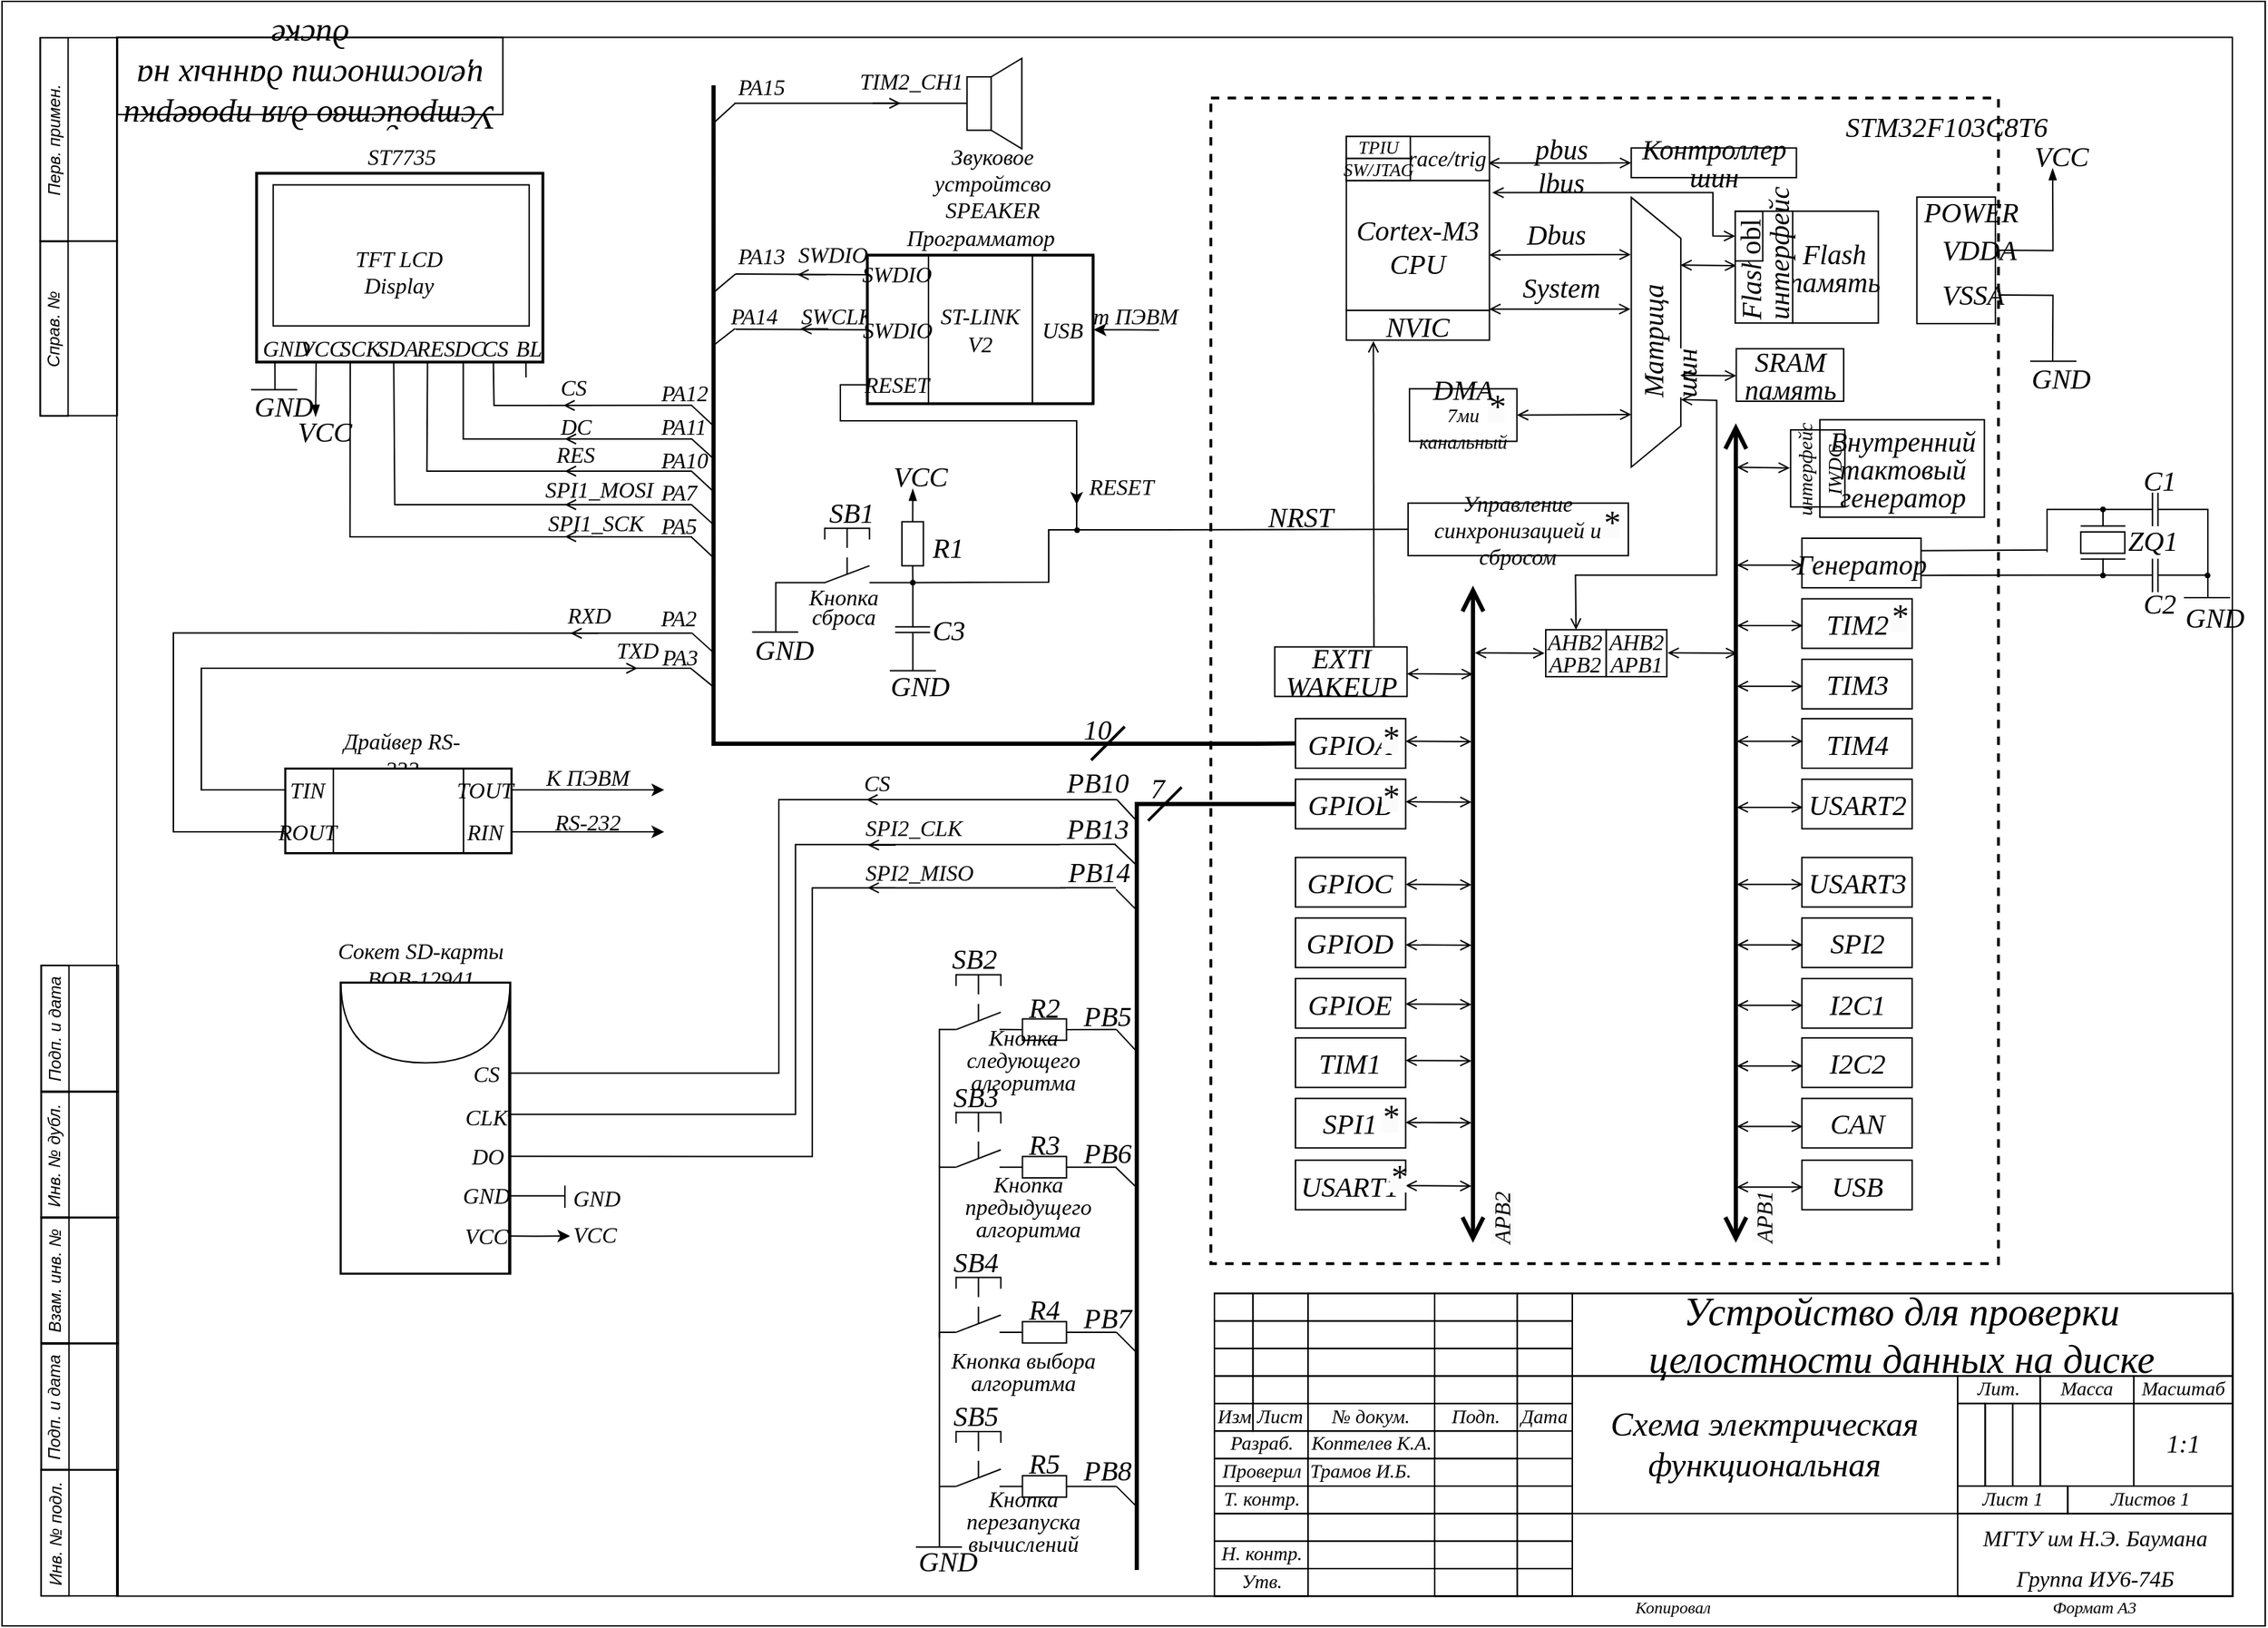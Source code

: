 <mxfile version="22.1.11" type="device">
  <diagram name="A3 Форма 1" id="4UMWuW4LYQygtjcPz86S">
    <mxGraphModel dx="1428" dy="956" grid="1" gridSize="3.937" guides="1" tooltips="1" connect="1" arrows="1" fold="1" page="1" pageScale="1" pageWidth="1169" pageHeight="827" background="none" math="0" shadow="0">
      <root>
        <object label="" BlueprintName="Устройство для проверки целостности данных на диске" ProductName="Схема электрическая функциональная" Material="Материал" Manufacturer="&lt;font style=&quot;font-size: 16px;&quot;&gt;МГТУ им Н.Э. Баумана&lt;br&gt;Группа ИУ6-74Б&lt;/font&gt;" Designer="Коптелев К.А." Checker="Трамов И.Б." Approver="Фамилия И.О." Date="31.12.21" Scale="1:1" id="-3bvXb9xsOaprucixAK7-0">
          <mxCell />
        </object>
        <mxCell id="-3bvXb9xsOaprucixAK7-1" parent="-3bvXb9xsOaprucixAK7-0" />
        <mxCell id="-3bvXb9xsOaprucixAK7-2" value="" style="rounded=0;whiteSpace=wrap;html=1;fillColor=none;strokeWidth=1;strokeColor=#000000;fontStyle=2;movable=0;resizable=0;rotatable=0;deletable=0;editable=0;locked=1;connectable=0;" parent="-3bvXb9xsOaprucixAK7-1" vertex="1">
          <mxGeometry x="-449.57" y="-335.0" width="1618.58" height="1162" as="geometry" />
        </mxCell>
        <mxCell id="-3bvXb9xsOaprucixAK7-3" value="" style="rounded=0;whiteSpace=wrap;html=1;strokeWidth=1;fillColor=none;strokeColor=#000000;fontStyle=2;movable=0;resizable=0;rotatable=0;deletable=0;editable=0;locked=1;connectable=0;" parent="-3bvXb9xsOaprucixAK7-1" vertex="1">
          <mxGeometry x="-367.51" y="-309.28" width="1513" height="1115" as="geometry" />
        </mxCell>
        <mxCell id="-3bvXb9xsOaprucixAK7-5" value="" style="rounded=0;whiteSpace=wrap;html=1;strokeWidth=1;fillColor=none;fontFamily=GOSTRUS Type A;strokeColor=#000000;fontStyle=2" parent="-3bvXb9xsOaprucixAK7-1" vertex="1">
          <mxGeometry x="417.51" y="589.197" width="728.345" height="216.535" as="geometry" />
        </mxCell>
        <mxCell id="-3bvXb9xsOaprucixAK7-6" value="" style="rounded=0;whiteSpace=wrap;html=1;strokeWidth=1;fillColor=none;fontFamily=GOSTRUS Type A;fontSize=14;strokeColor=#000000;fontStyle=2" parent="-3bvXb9xsOaprucixAK7-1" vertex="1">
          <mxGeometry x="417.52" y="589.197" width="27.559" height="19.685" as="geometry" />
        </mxCell>
        <mxCell id="-3bvXb9xsOaprucixAK7-7" value="" style="rounded=0;whiteSpace=wrap;html=1;strokeWidth=1;fillColor=none;fontFamily=GOSTRUS Type A;fontSize=14;strokeColor=#000000;fontStyle=2" parent="-3bvXb9xsOaprucixAK7-1" vertex="1">
          <mxGeometry x="417.517" y="608.884" width="27.559" height="19.685" as="geometry" />
        </mxCell>
        <mxCell id="-3bvXb9xsOaprucixAK7-8" value="" style="rounded=0;whiteSpace=wrap;html=1;strokeWidth=1;fillColor=none;fontFamily=GOSTRUS Type A;fontSize=14;strokeColor=#000000;fontStyle=2" parent="-3bvXb9xsOaprucixAK7-1" vertex="1">
          <mxGeometry x="417.527" y="628.564" width="27.559" height="19.685" as="geometry" />
        </mxCell>
        <mxCell id="-3bvXb9xsOaprucixAK7-9" value="" style="rounded=0;whiteSpace=wrap;html=1;strokeWidth=1;fillColor=none;fontFamily=GOSTRUS Type A;fontSize=14;strokeColor=#000000;fontStyle=2" parent="-3bvXb9xsOaprucixAK7-1" vertex="1">
          <mxGeometry x="417.524" y="648.251" width="27.559" height="19.685" as="geometry" />
        </mxCell>
        <mxCell id="-3bvXb9xsOaprucixAK7-10" value="Изм" style="rounded=0;whiteSpace=wrap;html=1;strokeWidth=1;fillColor=none;fontFamily=GOSTRUS Type A;fontStyle=2;fontSize=14;strokeColor=#000000;" parent="-3bvXb9xsOaprucixAK7-1" vertex="1">
          <mxGeometry x="417.521" y="667.938" width="27.559" height="19.685" as="geometry" />
        </mxCell>
        <mxCell id="-3bvXb9xsOaprucixAK7-11" value="" style="rounded=0;whiteSpace=wrap;html=1;strokeWidth=1;fillColor=none;fontFamily=GOSTRUS Type A;fontSize=14;strokeColor=#000000;fontStyle=2" parent="-3bvXb9xsOaprucixAK7-1" vertex="1">
          <mxGeometry x="445.087" y="589.194" width="39.37" height="19.685" as="geometry" />
        </mxCell>
        <mxCell id="-3bvXb9xsOaprucixAK7-12" value="" style="rounded=0;whiteSpace=wrap;html=1;strokeWidth=1;fillColor=none;fontFamily=GOSTRUS Type A;fontSize=14;strokeColor=#000000;fontStyle=2" parent="-3bvXb9xsOaprucixAK7-1" vertex="1">
          <mxGeometry x="445.084" y="608.881" width="39.37" height="19.685" as="geometry" />
        </mxCell>
        <mxCell id="-3bvXb9xsOaprucixAK7-13" value="" style="rounded=0;whiteSpace=wrap;html=1;strokeWidth=1;fillColor=none;fontFamily=GOSTRUS Type A;fontSize=14;strokeColor=#000000;fontStyle=2" parent="-3bvXb9xsOaprucixAK7-1" vertex="1">
          <mxGeometry x="445.094" y="628.561" width="39.37" height="19.685" as="geometry" />
        </mxCell>
        <mxCell id="-3bvXb9xsOaprucixAK7-14" value="" style="rounded=0;whiteSpace=wrap;html=1;strokeWidth=1;fillColor=none;fontFamily=GOSTRUS Type A;fontSize=14;strokeColor=#000000;fontStyle=2" parent="-3bvXb9xsOaprucixAK7-1" vertex="1">
          <mxGeometry x="445.091" y="648.248" width="39.37" height="19.685" as="geometry" />
        </mxCell>
        <mxCell id="-3bvXb9xsOaprucixAK7-15" value="Лист" style="rounded=0;whiteSpace=wrap;html=1;strokeWidth=1;fillColor=none;fontFamily=GOSTRUS Type A;fontStyle=2;fontSize=14;strokeColor=#000000;" parent="-3bvXb9xsOaprucixAK7-1" vertex="1">
          <mxGeometry x="445.088" y="667.935" width="39.37" height="19.685" as="geometry" />
        </mxCell>
        <mxCell id="-3bvXb9xsOaprucixAK7-16" value="" style="rounded=0;whiteSpace=wrap;html=1;strokeWidth=1;fillColor=none;fontFamily=GOSTRUS Type A;fontSize=14;strokeColor=#000000;fontStyle=2" parent="-3bvXb9xsOaprucixAK7-1" vertex="1">
          <mxGeometry x="484.464" y="589.201" width="90.551" height="19.685" as="geometry" />
        </mxCell>
        <mxCell id="-3bvXb9xsOaprucixAK7-17" value="" style="rounded=0;whiteSpace=wrap;html=1;strokeWidth=1;fillColor=none;fontFamily=GOSTRUS Type A;fontSize=14;strokeColor=#000000;fontStyle=2" parent="-3bvXb9xsOaprucixAK7-1" vertex="1">
          <mxGeometry x="484.461" y="608.888" width="90.551" height="19.685" as="geometry" />
        </mxCell>
        <mxCell id="-3bvXb9xsOaprucixAK7-18" value="" style="rounded=0;whiteSpace=wrap;html=1;strokeWidth=1;fillColor=none;fontFamily=GOSTRUS Type A;fontSize=14;strokeColor=#000000;fontStyle=2" parent="-3bvXb9xsOaprucixAK7-1" vertex="1">
          <mxGeometry x="484.471" y="628.568" width="90.551" height="19.685" as="geometry" />
        </mxCell>
        <mxCell id="-3bvXb9xsOaprucixAK7-19" value="" style="rounded=0;whiteSpace=wrap;html=1;strokeWidth=1;fillColor=none;fontFamily=GOSTRUS Type A;fontSize=14;strokeColor=#000000;fontStyle=2" parent="-3bvXb9xsOaprucixAK7-1" vertex="1">
          <mxGeometry x="484.468" y="648.255" width="90.551" height="19.685" as="geometry" />
        </mxCell>
        <mxCell id="-3bvXb9xsOaprucixAK7-20" value="№ докум." style="rounded=0;whiteSpace=wrap;html=1;strokeWidth=1;fillColor=none;fontFamily=GOSTRUS Type A;fontStyle=2;fontSize=14;strokeColor=#000000;" parent="-3bvXb9xsOaprucixAK7-1" vertex="1">
          <mxGeometry x="484.465" y="667.942" width="90.551" height="19.685" as="geometry" />
        </mxCell>
        <mxCell id="-3bvXb9xsOaprucixAK7-21" value="" style="rounded=0;whiteSpace=wrap;html=1;strokeWidth=1;fillColor=none;fontFamily=GOSTRUS Type A;fontSize=14;strokeColor=#000000;fontStyle=2" parent="-3bvXb9xsOaprucixAK7-1" vertex="1">
          <mxGeometry x="575.021" y="589.198" width="59.055" height="19.685" as="geometry" />
        </mxCell>
        <mxCell id="-3bvXb9xsOaprucixAK7-22" value="" style="rounded=0;whiteSpace=wrap;html=1;strokeWidth=1;fillColor=none;fontFamily=GOSTRUS Type A;fontSize=14;strokeColor=#000000;fontStyle=2" parent="-3bvXb9xsOaprucixAK7-1" vertex="1">
          <mxGeometry x="575.018" y="608.885" width="59.055" height="19.685" as="geometry" />
        </mxCell>
        <mxCell id="-3bvXb9xsOaprucixAK7-23" value="" style="rounded=0;whiteSpace=wrap;html=1;strokeWidth=1;fillColor=none;fontFamily=GOSTRUS Type A;fontSize=14;strokeColor=#000000;fontStyle=2" parent="-3bvXb9xsOaprucixAK7-1" vertex="1">
          <mxGeometry x="575.028" y="628.565" width="59.055" height="19.685" as="geometry" />
        </mxCell>
        <mxCell id="-3bvXb9xsOaprucixAK7-24" value="" style="rounded=0;whiteSpace=wrap;html=1;strokeWidth=1;fillColor=none;fontFamily=GOSTRUS Type A;fontSize=14;strokeColor=#000000;fontStyle=2" parent="-3bvXb9xsOaprucixAK7-1" vertex="1">
          <mxGeometry x="575.025" y="648.252" width="59.055" height="19.685" as="geometry" />
        </mxCell>
        <mxCell id="-3bvXb9xsOaprucixAK7-25" value="Подп." style="rounded=0;whiteSpace=wrap;html=1;strokeWidth=1;fillColor=none;fontFamily=GOSTRUS Type A;fontStyle=2;fontSize=14;strokeColor=#000000;" parent="-3bvXb9xsOaprucixAK7-1" vertex="1">
          <mxGeometry x="575.022" y="667.939" width="59.055" height="19.685" as="geometry" />
        </mxCell>
        <mxCell id="-3bvXb9xsOaprucixAK7-26" value="" style="rounded=0;whiteSpace=wrap;html=1;strokeWidth=1;fillColor=none;fontFamily=GOSTRUS Type A;fontSize=14;strokeColor=#000000;fontStyle=2" parent="-3bvXb9xsOaprucixAK7-1" vertex="1">
          <mxGeometry x="575.028" y="687.615" width="59.055" height="19.685" as="geometry" />
        </mxCell>
        <mxCell id="-3bvXb9xsOaprucixAK7-27" value="" style="rounded=0;whiteSpace=wrap;html=1;strokeWidth=1;fillColor=none;fontFamily=GOSTRUS Type A;fontSize=14;strokeColor=#000000;fontStyle=2" parent="-3bvXb9xsOaprucixAK7-1" vertex="1">
          <mxGeometry x="575.025" y="707.302" width="59.055" height="19.685" as="geometry" />
        </mxCell>
        <mxCell id="-3bvXb9xsOaprucixAK7-28" value="" style="rounded=0;whiteSpace=wrap;html=1;strokeWidth=1;fillColor=none;fontFamily=GOSTRUS Type A;fontSize=14;strokeColor=#000000;fontStyle=2" parent="-3bvXb9xsOaprucixAK7-1" vertex="1">
          <mxGeometry x="575.035" y="726.982" width="59.055" height="19.685" as="geometry" />
        </mxCell>
        <mxCell id="-3bvXb9xsOaprucixAK7-29" value="" style="rounded=0;whiteSpace=wrap;html=1;strokeWidth=1;fillColor=none;fontFamily=GOSTRUS Type A;fontSize=14;strokeColor=#000000;fontStyle=2" parent="-3bvXb9xsOaprucixAK7-1" vertex="1">
          <mxGeometry x="575.032" y="746.669" width="59.055" height="19.685" as="geometry" />
        </mxCell>
        <mxCell id="-3bvXb9xsOaprucixAK7-30" value="" style="rounded=0;whiteSpace=wrap;html=1;strokeWidth=1;fillColor=none;fontFamily=GOSTRUS Type A;fontSize=14;strokeColor=#000000;fontStyle=2" parent="-3bvXb9xsOaprucixAK7-1" vertex="1">
          <mxGeometry x="575.029" y="766.356" width="59.055" height="19.685" as="geometry" />
        </mxCell>
        <mxCell id="-3bvXb9xsOaprucixAK7-31" value="" style="rounded=0;whiteSpace=wrap;html=1;strokeWidth=1;fillColor=none;fontFamily=GOSTRUS Type A;fontSize=14;strokeColor=#000000;fontStyle=2" parent="-3bvXb9xsOaprucixAK7-1" vertex="1">
          <mxGeometry x="634.095" y="589.202" width="39.37" height="19.685" as="geometry" />
        </mxCell>
        <mxCell id="-3bvXb9xsOaprucixAK7-32" value="" style="rounded=0;whiteSpace=wrap;html=1;strokeWidth=1;fillColor=none;fontFamily=GOSTRUS Type A;fontSize=14;strokeColor=#000000;fontStyle=2" parent="-3bvXb9xsOaprucixAK7-1" vertex="1">
          <mxGeometry x="634.092" y="608.889" width="39.37" height="19.685" as="geometry" />
        </mxCell>
        <mxCell id="-3bvXb9xsOaprucixAK7-33" value="" style="rounded=0;whiteSpace=wrap;html=1;strokeWidth=1;fillColor=none;fontFamily=GOSTRUS Type A;fontSize=14;strokeColor=#000000;fontStyle=2" parent="-3bvXb9xsOaprucixAK7-1" vertex="1">
          <mxGeometry x="634.102" y="628.569" width="39.37" height="19.685" as="geometry" />
        </mxCell>
        <mxCell id="-3bvXb9xsOaprucixAK7-34" value="" style="rounded=0;whiteSpace=wrap;html=1;strokeWidth=1;fillColor=none;fontFamily=GOSTRUS Type A;fontSize=14;strokeColor=#000000;fontStyle=2" parent="-3bvXb9xsOaprucixAK7-1" vertex="1">
          <mxGeometry x="634.099" y="648.256" width="39.37" height="19.685" as="geometry" />
        </mxCell>
        <mxCell id="-3bvXb9xsOaprucixAK7-35" value="Дата" style="rounded=0;whiteSpace=wrap;html=1;strokeWidth=1;fillColor=none;fontFamily=GOSTRUS Type A;fontStyle=2;fontSize=14;strokeColor=#000000;" parent="-3bvXb9xsOaprucixAK7-1" vertex="1">
          <mxGeometry x="634.096" y="667.943" width="39.37" height="19.685" as="geometry" />
        </mxCell>
        <mxCell id="-3bvXb9xsOaprucixAK7-38" value="" style="rounded=0;whiteSpace=wrap;html=1;strokeWidth=1;fillColor=none;fontFamily=GOSTRUS Type A;fontSize=12;strokeColor=#000000;fontStyle=2" parent="-3bvXb9xsOaprucixAK7-1" vertex="1">
          <mxGeometry x="634.109" y="726.976" width="39.37" height="19.685" as="geometry" />
        </mxCell>
        <mxCell id="-3bvXb9xsOaprucixAK7-39" value="" style="rounded=0;whiteSpace=wrap;html=1;strokeWidth=1;fillColor=none;fontFamily=GOSTRUS Type A;fontSize=12;strokeColor=#000000;fontStyle=2" parent="-3bvXb9xsOaprucixAK7-1" vertex="1">
          <mxGeometry x="634.106" y="746.663" width="39.37" height="19.685" as="geometry" />
        </mxCell>
        <mxCell id="-3bvXb9xsOaprucixAK7-40" value="" style="rounded=0;whiteSpace=wrap;html=1;strokeWidth=1;fillColor=none;fontFamily=GOSTRUS Type A;fontSize=12;strokeColor=#000000;fontStyle=2" parent="-3bvXb9xsOaprucixAK7-1" vertex="1">
          <mxGeometry x="634.103" y="766.35" width="39.37" height="19.685" as="geometry" />
        </mxCell>
        <mxCell id="-3bvXb9xsOaprucixAK7-42" value="" style="rounded=0;whiteSpace=wrap;html=1;strokeWidth=1;fillColor=none;fontFamily=GOSTRUS Type A;fontSize=14;strokeColor=#000000;fontStyle=2" parent="-3bvXb9xsOaprucixAK7-1" vertex="1">
          <mxGeometry x="575.056" y="786.053" width="59.055" height="19.685" as="geometry" />
        </mxCell>
        <mxCell id="-3bvXb9xsOaprucixAK7-43" value="Разраб." style="rounded=0;whiteSpace=wrap;html=1;strokeWidth=1;fillColor=none;fontFamily=GOSTRUS Type A;fontStyle=2;fontSize=14;strokeColor=#000000;" parent="-3bvXb9xsOaprucixAK7-1" vertex="1">
          <mxGeometry x="417.545" y="687.612" width="66.929" height="19.685" as="geometry" />
        </mxCell>
        <mxCell id="-3bvXb9xsOaprucixAK7-44" value="Проверил" style="rounded=0;whiteSpace=wrap;html=1;strokeWidth=1;fillColor=none;fontFamily=GOSTRUS Type A;fontStyle=2;fontSize=14;strokeColor=#000000;" parent="-3bvXb9xsOaprucixAK7-1" vertex="1">
          <mxGeometry x="417.512" y="707.299" width="66.929" height="19.685" as="geometry" />
        </mxCell>
        <mxCell id="-3bvXb9xsOaprucixAK7-45" value="Т. контр." style="rounded=0;whiteSpace=wrap;html=1;strokeWidth=1;fillColor=none;fontFamily=GOSTRUS Type A;fontStyle=2;fontSize=14;strokeColor=#000000;" parent="-3bvXb9xsOaprucixAK7-1" vertex="1">
          <mxGeometry x="417.509" y="726.986" width="66.929" height="19.685" as="geometry" />
        </mxCell>
        <mxCell id="-3bvXb9xsOaprucixAK7-46" value="" style="rounded=0;whiteSpace=wrap;html=1;strokeWidth=1;fillColor=none;fontFamily=GOSTRUS Type A;fontStyle=2;fontSize=14;strokeColor=#000000;" parent="-3bvXb9xsOaprucixAK7-1" vertex="1">
          <mxGeometry x="417.546" y="746.673" width="66.929" height="19.685" as="geometry" />
        </mxCell>
        <mxCell id="-3bvXb9xsOaprucixAK7-47" value="Н. контр." style="rounded=0;whiteSpace=wrap;html=1;strokeWidth=1;fillColor=none;fontFamily=GOSTRUS Type A;fontStyle=2;fontSize=14;strokeColor=#000000;" parent="-3bvXb9xsOaprucixAK7-1" vertex="1">
          <mxGeometry x="417.543" y="766.37" width="66.929" height="19.685" as="geometry" />
        </mxCell>
        <mxCell id="-3bvXb9xsOaprucixAK7-48" value="Утв." style="rounded=0;whiteSpace=wrap;html=1;strokeWidth=1;fillColor=none;fontFamily=GOSTRUS Type A;fontStyle=2;fontSize=14;strokeColor=#000000;" parent="-3bvXb9xsOaprucixAK7-1" vertex="1">
          <mxGeometry x="417.55" y="786.057" width="66.929" height="19.685" as="geometry" />
        </mxCell>
        <object placeholders="1" placeholder="Designer" label="Коптелев К.А." id="-3bvXb9xsOaprucixAK7-49">
          <mxCell style="rounded=0;whiteSpace=wrap;html=1;strokeWidth=1;fillColor=none;fontFamily=GOSTRUS Type A;fontSize=14;strokeColor=#000000;fontStyle=2;align=left;" parent="-3bvXb9xsOaprucixAK7-1" vertex="1">
            <mxGeometry x="484.502" y="687.629" width="90.551" height="19.685" as="geometry" />
          </mxCell>
        </object>
        <mxCell id="-3bvXb9xsOaprucixAK7-50" value="" style="rounded=0;whiteSpace=wrap;html=1;strokeWidth=1;fillColor=none;fontFamily=GOSTRUS Type A;fontSize=14;strokeColor=#000000;fontStyle=2" parent="-3bvXb9xsOaprucixAK7-1" vertex="1">
          <mxGeometry x="484.459" y="746.686" width="90.551" height="19.685" as="geometry" />
        </mxCell>
        <mxCell id="-3bvXb9xsOaprucixAK7-51" value="" style="rounded=0;whiteSpace=wrap;html=1;strokeWidth=1;fillColor=none;fontFamily=GOSTRUS Type A;fontSize=14;strokeColor=#000000;fontStyle=2" parent="-3bvXb9xsOaprucixAK7-1" vertex="1">
          <mxGeometry x="484.422" y="726.999" width="90.551" height="19.685" as="geometry" />
        </mxCell>
        <object placeholders="1" placeholder="Checker" label="Трамов И.Б." id="-3bvXb9xsOaprucixAK7-52">
          <mxCell style="rounded=0;whiteSpace=wrap;html=1;strokeWidth=1;fillColor=none;fontFamily=GOSTRUS Type A;fontSize=14;strokeColor=#000000;fontStyle=2;align=left;" parent="-3bvXb9xsOaprucixAK7-1" vertex="1">
            <mxGeometry x="484.425" y="707.312" width="90.551" height="19.685" as="geometry" />
          </mxCell>
        </object>
        <mxCell id="-3bvXb9xsOaprucixAK7-54" value="" style="rounded=0;whiteSpace=wrap;html=1;strokeWidth=1;fillColor=none;fontFamily=GOSTRUS Type A;fontSize=14;strokeColor=#000000;fontStyle=2" parent="-3bvXb9xsOaprucixAK7-1" vertex="1">
          <mxGeometry x="484.499" y="766.346" width="90.551" height="19.685" as="geometry" />
        </mxCell>
        <object placeholders="1" placeholder="BlueprintName" label="Устройство для проверки целостности данных на диске" id="-3bvXb9xsOaprucixAK7-55">
          <mxCell style="rounded=0;whiteSpace=wrap;html=1;strokeWidth=1;fillColor=none;fontFamily=GOSTRUS Type A;fontSize=28;strokeColor=#000000;fontStyle=2" parent="-3bvXb9xsOaprucixAK7-1" vertex="1">
            <mxGeometry x="673.478" y="589.205" width="472.44" height="59.055" as="geometry" />
          </mxCell>
        </object>
        <object placeholders="1" placeholder="ProductName" label="Схема электрическая функциональная" id="-3bvXb9xsOaprucixAK7-56">
          <mxCell style="rounded=0;whiteSpace=wrap;html=1;strokeWidth=1;fillColor=none;fontFamily=GOSTRUS Type A;fontSize=24;strokeColor=#000000;fontStyle=2" parent="-3bvXb9xsOaprucixAK7-1" vertex="1">
            <mxGeometry x="673.475" y="648.232" width="275.59" height="98.425" as="geometry" />
          </mxCell>
        </object>
        <object placeholders="1" placeholder="Manufacturer" label="&lt;font style=&quot;font-size: 16px;&quot;&gt;МГТУ им Н.Э. Баумана&lt;br&gt;Группа ИУ6-74Б&lt;/font&gt;" id="-3bvXb9xsOaprucixAK7-58">
          <mxCell style="rounded=0;whiteSpace=wrap;html=1;strokeWidth=1;fillColor=none;fontFamily=GOSTRUS Type A;fontSize=24;strokeColor=#000000;fontStyle=2" parent="-3bvXb9xsOaprucixAK7-1" vertex="1">
            <mxGeometry x="949.069" y="746.686" width="196.85" height="59.055" as="geometry" />
          </mxCell>
        </object>
        <object label="Лист 1" placeholders="1" id="-3bvXb9xsOaprucixAK7-59">
          <mxCell style="rounded=0;whiteSpace=wrap;html=1;strokeWidth=1;fillColor=none;fontFamily=GOSTRUS Type A;fontStyle=2;fontSize=14;strokeColor=#000000;" parent="-3bvXb9xsOaprucixAK7-1" vertex="1">
            <mxGeometry x="949.066" y="726.963" width="78.74" height="19.685" as="geometry" />
          </mxCell>
        </object>
        <mxCell id="-3bvXb9xsOaprucixAK7-60" value="Листов 1" style="rounded=0;whiteSpace=wrap;html=1;strokeWidth=1;fillColor=none;fontFamily=GOSTRUS Type A;fontStyle=2;fontSize=14;strokeColor=#000000;" parent="-3bvXb9xsOaprucixAK7-1" vertex="1">
          <mxGeometry x="1027.743" y="727.0" width="118.11" height="19.685" as="geometry" />
        </mxCell>
        <mxCell id="-3bvXb9xsOaprucixAK7-61" value="Масштаб" style="rounded=0;whiteSpace=wrap;html=1;strokeWidth=1;fillColor=none;fontFamily=GOSTRUS Type A;fontStyle=2;fontSize=14;strokeColor=#000000;" parent="-3bvXb9xsOaprucixAK7-1" vertex="1">
          <mxGeometry x="1075.05" y="648.237" width="70.866" height="19.685" as="geometry" />
        </mxCell>
        <mxCell id="-3bvXb9xsOaprucixAK7-62" value="Масса" style="rounded=0;whiteSpace=wrap;html=1;strokeWidth=1;fillColor=none;fontFamily=GOSTRUS Type A;fontStyle=2;fontSize=14;strokeColor=#000000;" parent="-3bvXb9xsOaprucixAK7-1" vertex="1">
          <mxGeometry x="1008.117" y="648.264" width="66.929" height="19.685" as="geometry" />
        </mxCell>
        <mxCell id="-3bvXb9xsOaprucixAK7-63" value="Лит." style="rounded=0;whiteSpace=wrap;html=1;strokeWidth=1;fillColor=none;fontFamily=GOSTRUS Type A;fontStyle=2;fontSize=14;strokeColor=#000000;" parent="-3bvXb9xsOaprucixAK7-1" vertex="1">
          <mxGeometry x="949.064" y="648.231" width="59.055" height="19.685" as="geometry" />
        </mxCell>
        <mxCell id="-3bvXb9xsOaprucixAK7-64" value="" style="rounded=0;whiteSpace=wrap;html=1;strokeWidth=1;fillColor=none;fontFamily=GOSTRUS Type A;strokeColor=#000000;fontStyle=2" parent="-3bvXb9xsOaprucixAK7-1" vertex="1">
          <mxGeometry x="949.031" y="667.948" width="59.055" height="59.055" as="geometry" />
        </mxCell>
        <mxCell id="-3bvXb9xsOaprucixAK7-65" value="" style="rounded=0;whiteSpace=wrap;html=1;strokeWidth=1;fillColor=none;fontFamily=GOSTRUS Type A;strokeColor=#000000;fontStyle=2" parent="-3bvXb9xsOaprucixAK7-1" vertex="1">
          <mxGeometry x="1008.124" y="667.911" width="66.929" height="59.055" as="geometry" />
        </mxCell>
        <object placeholders="1" placeholder="Scale" id="-3bvXb9xsOaprucixAK7-66">
          <mxCell style="rounded=0;whiteSpace=wrap;html=1;strokeWidth=1;fillColor=none;fontFamily=GOSTRUS Type A;fontSize=18;strokeColor=#000000;fontStyle=2" parent="-3bvXb9xsOaprucixAK7-1" vertex="1">
            <mxGeometry x="1074.987" y="667.914" width="70.866" height="59.055" as="geometry" />
          </mxCell>
        </object>
        <mxCell id="-3bvXb9xsOaprucixAK7-67" value="" style="rounded=0;whiteSpace=wrap;html=1;strokeWidth=1;fillColor=none;fontFamily=GOSTRUS Type A;strokeColor=#000000;fontStyle=2" parent="-3bvXb9xsOaprucixAK7-1" vertex="1">
          <mxGeometry x="949.068" y="667.905" width="19.685" height="59.055" as="geometry" />
        </mxCell>
        <mxCell id="-3bvXb9xsOaprucixAK7-68" value="" style="rounded=0;whiteSpace=wrap;html=1;strokeWidth=1;fillColor=none;fontFamily=GOSTRUS Type A;strokeColor=#000000;fontStyle=2" parent="-3bvXb9xsOaprucixAK7-1" vertex="1">
          <mxGeometry x="968.715" y="667.952" width="19.685" height="59.055" as="geometry" />
        </mxCell>
        <mxCell id="-3bvXb9xsOaprucixAK7-69" value="" style="rounded=0;whiteSpace=wrap;html=1;strokeWidth=1;fillColor=none;fontFamily=GOSTRUS Type A;strokeColor=#000000;fontStyle=2" parent="-3bvXb9xsOaprucixAK7-1" vertex="1">
          <mxGeometry x="988.442" y="667.949" width="19.685" height="59.055" as="geometry" />
        </mxCell>
        <mxCell id="-3bvXb9xsOaprucixAK7-70" value="Копировал" style="text;html=1;strokeColor=none;fillColor=none;align=center;verticalAlign=middle;whiteSpace=wrap;rounded=0;fontFamily=GOSTRUS Type A;fontSize=12;fontStyle=2" parent="-3bvXb9xsOaprucixAK7-1" vertex="1">
          <mxGeometry x="673.443" y="803.84" width="144.64" height="20" as="geometry" />
        </mxCell>
        <mxCell id="-3bvXb9xsOaprucixAK7-71" value="Формат А3" style="text;html=1;strokeColor=none;fillColor=none;align=center;verticalAlign=middle;whiteSpace=wrap;rounded=0;fontFamily=GOSTRUS Type A;fontSize=12;fontStyle=2" parent="-3bvXb9xsOaprucixAK7-1" vertex="1">
          <mxGeometry x="948.01" y="803.84" width="197.9" height="20" as="geometry" />
        </mxCell>
        <object placeholder="BlueprintName" placeholders="1" id="ooexdDU5yCNyj8Z1UGUE-0">
          <mxCell style="rounded=0;whiteSpace=wrap;html=1;strokeWidth=1;fillColor=none;strokeColor=#000000;fontFamily=GOSTRUS Type A;fontSize=24;rotation=-180;fontStyle=2" parent="-3bvXb9xsOaprucixAK7-1" vertex="1">
            <mxGeometry x="-366.94" y="-309.16" width="275.59" height="55.118" as="geometry" />
          </mxCell>
        </object>
        <mxCell id="ooexdDU5yCNyj8Z1UGUE-1" value="" style="rounded=0;whiteSpace=wrap;html=1;fillColor=none;rotation=-90;fontStyle=2" parent="-3bvXb9xsOaprucixAK7-1" vertex="1">
          <mxGeometry x="-467.37" y="-263.85" width="145.43" height="55" as="geometry" />
        </mxCell>
        <mxCell id="ooexdDU5yCNyj8Z1UGUE-2" value="Перв. примен." style="rounded=0;whiteSpace=wrap;html=1;fillColor=none;rotation=-90;fontStyle=2" parent="-3bvXb9xsOaprucixAK7-1" vertex="1">
          <mxGeometry x="-485.0" y="-246.23" width="145.43" height="20" as="geometry" />
        </mxCell>
        <mxCell id="ooexdDU5yCNyj8Z1UGUE-3" value="" style="rounded=0;whiteSpace=wrap;html=1;fillColor=none;rotation=-90;fontStyle=2" parent="-3bvXb9xsOaprucixAK7-1" vertex="1">
          <mxGeometry x="-457.03" y="-128.53" width="124.74" height="55" as="geometry" />
        </mxCell>
        <mxCell id="ooexdDU5yCNyj8Z1UGUE-4" value="Справ. №" style="rounded=0;whiteSpace=wrap;html=1;fillColor=none;rotation=-90;fontStyle=2" parent="-3bvXb9xsOaprucixAK7-1" vertex="1">
          <mxGeometry x="-474.73" y="-110.84" width="124.88" height="20" as="geometry" />
        </mxCell>
        <mxCell id="ooexdDU5yCNyj8Z1UGUE-5" value="" style="rounded=0;whiteSpace=wrap;html=1;fillColor=none;rotation=-90;fontStyle=2" parent="-3bvXb9xsOaprucixAK7-1" vertex="1">
          <mxGeometry x="-439.04" y="733.06" width="90" height="55" as="geometry" />
        </mxCell>
        <mxCell id="ooexdDU5yCNyj8Z1UGUE-6" value="Инв. № подл." style="rounded=0;whiteSpace=wrap;html=1;fillColor=none;rotation=-90;fontStyle=2" parent="-3bvXb9xsOaprucixAK7-1" vertex="1">
          <mxGeometry x="-456.68" y="750.56" width="90" height="20" as="geometry" />
        </mxCell>
        <mxCell id="ooexdDU5yCNyj8Z1UGUE-7" value="" style="rounded=0;whiteSpace=wrap;html=1;fillColor=none;rotation=-90;fontStyle=2" parent="-3bvXb9xsOaprucixAK7-1" vertex="1">
          <mxGeometry x="-438.85" y="642.73" width="90" height="55" as="geometry" />
        </mxCell>
        <mxCell id="ooexdDU5yCNyj8Z1UGUE-8" value="Подп. и дата" style="rounded=0;whiteSpace=wrap;html=1;fillColor=none;rotation=-90;fontStyle=2" parent="-3bvXb9xsOaprucixAK7-1" vertex="1">
          <mxGeometry x="-456.68" y="660.23" width="90" height="20" as="geometry" />
        </mxCell>
        <mxCell id="ooexdDU5yCNyj8Z1UGUE-9" value="" style="rounded=0;whiteSpace=wrap;html=1;fillColor=none;rotation=-90;fontStyle=2" parent="-3bvXb9xsOaprucixAK7-1" vertex="1">
          <mxGeometry x="-438.853" y="552.177" width="90" height="55" as="geometry" />
        </mxCell>
        <mxCell id="ooexdDU5yCNyj8Z1UGUE-10" value="Взам. инв. №" style="rounded=0;whiteSpace=wrap;html=1;fillColor=none;rotation=-90;fontStyle=2" parent="-3bvXb9xsOaprucixAK7-1" vertex="1">
          <mxGeometry x="-456.683" y="569.677" width="90" height="20" as="geometry" />
        </mxCell>
        <mxCell id="ooexdDU5yCNyj8Z1UGUE-11" value="" style="rounded=0;whiteSpace=wrap;html=1;fillColor=none;rotation=-90;fontStyle=2" parent="-3bvXb9xsOaprucixAK7-1" vertex="1">
          <mxGeometry x="-438.856" y="462.634" width="90" height="55" as="geometry" />
        </mxCell>
        <mxCell id="ooexdDU5yCNyj8Z1UGUE-12" value="Инв. № дубл." style="rounded=0;whiteSpace=wrap;html=1;fillColor=none;rotation=-90;fontStyle=2" parent="-3bvXb9xsOaprucixAK7-1" vertex="1">
          <mxGeometry x="-456.686" y="480.134" width="90" height="20" as="geometry" />
        </mxCell>
        <mxCell id="ooexdDU5yCNyj8Z1UGUE-13" value="" style="rounded=0;whiteSpace=wrap;html=1;fillColor=none;rotation=-90;fontStyle=2" parent="-3bvXb9xsOaprucixAK7-1" vertex="1">
          <mxGeometry x="-438.859" y="372.081" width="90" height="55" as="geometry" />
        </mxCell>
        <mxCell id="ooexdDU5yCNyj8Z1UGUE-14" value="Подп. и дата" style="rounded=0;whiteSpace=wrap;html=1;fillColor=none;rotation=-90;fontStyle=2" parent="-3bvXb9xsOaprucixAK7-1" vertex="1">
          <mxGeometry x="-456.689" y="389.581" width="90" height="20" as="geometry" />
        </mxCell>
        <mxCell id="EKMDH8cztS3GwZSEMy-4-337" value="" style="endArrow=none;html=1;rounded=0;fontStyle=2;edgeStyle=orthogonalEdgeStyle;" parent="-3bvXb9xsOaprucixAK7-1" edge="1">
          <mxGeometry width="50" height="50" relative="1" as="geometry">
            <mxPoint x="260.31" y="80.44" as="sourcePoint" />
            <mxPoint x="374" y="43" as="targetPoint" />
            <Array as="points">
              <mxPoint x="299" y="80" />
              <mxPoint x="299" y="43" />
              <mxPoint x="374" y="43" />
            </Array>
          </mxGeometry>
        </mxCell>
        <mxCell id="EKMDH8cztS3GwZSEMy-4-348" value="" style="ellipse;whiteSpace=wrap;html=1;aspect=fixed;fillColor=#000000;fontStyle=2" parent="-3bvXb9xsOaprucixAK7-1" vertex="1">
          <mxGeometry x="317.81" y="41.69" width="3" height="3" as="geometry" />
        </mxCell>
        <mxCell id="EKMDH8cztS3GwZSEMy-4-350" value="&lt;div style=&quot;text-align: center;&quot;&gt;&lt;font size=&quot;1&quot; face=&quot;GOSTRUS Type A&quot;&gt;&lt;span style=&quot;font-size: 16px;&quot;&gt;RESET&lt;/span&gt;&lt;/font&gt;&lt;/div&gt;" style="text;whiteSpace=wrap;html=1;fontStyle=2;fontSize=16;fontFamily=GOSTRUS Type A;verticalAlign=middle;" parent="-3bvXb9xsOaprucixAK7-1" vertex="1">
          <mxGeometry x="325.99" y="4.05" width="35.08" height="15.75" as="geometry" />
        </mxCell>
        <mxCell id="EKMDH8cztS3GwZSEMy-4-356" value="" style="endArrow=open;html=1;rounded=0;endFill=0;fontStyle=2" parent="-3bvXb9xsOaprucixAK7-1" edge="1">
          <mxGeometry width="50" height="50" relative="1" as="geometry">
            <mxPoint x="141.307" y="-100.7" as="sourcePoint" />
            <mxPoint x="121.307" y="-100.7" as="targetPoint" />
          </mxGeometry>
        </mxCell>
        <mxCell id="EKMDH8cztS3GwZSEMy-4-357" value="" style="endArrow=open;html=1;rounded=0;endFill=0;fontStyle=2" parent="-3bvXb9xsOaprucixAK7-1" edge="1">
          <mxGeometry width="50" height="50" relative="1" as="geometry">
            <mxPoint x="139.98" y="-139.55" as="sourcePoint" />
            <mxPoint x="119.284" y="-139.55" as="targetPoint" />
          </mxGeometry>
        </mxCell>
        <mxCell id="EKMDH8cztS3GwZSEMy-4-359" value="" style="endArrow=none;html=1;rounded=0;entryX=1;entryY=0;entryDx=0;entryDy=0;exitX=0;exitY=1;exitDx=0;exitDy=0;fontStyle=2" parent="-3bvXb9xsOaprucixAK7-1" edge="1">
          <mxGeometry width="50" height="50" relative="1" as="geometry">
            <mxPoint x="59.31" y="-89" as="sourcePoint" />
            <mxPoint x="74.711" y="-101" as="targetPoint" />
          </mxGeometry>
        </mxCell>
        <mxCell id="EKMDH8cztS3GwZSEMy-4-360" value="" style="endArrow=none;html=1;rounded=0;exitX=0;exitY=1;exitDx=0;exitDy=0;fontStyle=2" parent="-3bvXb9xsOaprucixAK7-1" edge="1">
          <mxGeometry width="50" height="50" relative="1" as="geometry">
            <mxPoint x="59.31" y="-126.81" as="sourcePoint" />
            <mxPoint x="75" y="-140" as="targetPoint" />
          </mxGeometry>
        </mxCell>
        <mxCell id="EKMDH8cztS3GwZSEMy-4-361" value="&lt;div style=&quot;text-align: center; font-size: 16px;&quot;&gt;&lt;font style=&quot;font-size: 16px;&quot;&gt;&lt;span style=&quot;font-size: 16px;&quot;&gt;SWCLK&lt;/span&gt;&lt;/font&gt;&lt;/div&gt;" style="text;whiteSpace=wrap;html=1;fontStyle=2;verticalAlign=middle;fontFamily=GOSTRUS Type A;fontSize=16;" parent="-3bvXb9xsOaprucixAK7-1" vertex="1">
          <mxGeometry x="120.38" y="-118.94" width="41.52" height="18.41" as="geometry" />
        </mxCell>
        <mxCell id="EKMDH8cztS3GwZSEMy-4-362" value="&lt;div style=&quot;text-align: center;&quot;&gt;&lt;font face=&quot;GOSTRUS Type A&quot;&gt;&lt;span style=&quot;font-size: 16px;&quot;&gt;SWDIO&lt;/span&gt;&lt;/font&gt;&lt;/div&gt;" style="text;whiteSpace=wrap;html=1;fontStyle=2;fontSize=16;fontFamily=GOSTRUS Type A;verticalAlign=middle;" parent="-3bvXb9xsOaprucixAK7-1" vertex="1">
          <mxGeometry x="118.11" y="-163.03" width="36.49" height="18.27" as="geometry" />
        </mxCell>
        <mxCell id="EKMDH8cztS3GwZSEMy-4-363" value="&lt;div style=&quot;text-align: center;&quot;&gt;&lt;font face=&quot;GOSTRUS Type A&quot;&gt;&lt;span style=&quot;font-size: 16px;&quot;&gt;PA13&lt;/span&gt;&lt;/font&gt;&lt;/div&gt;" style="text;whiteSpace=wrap;html=1;fontStyle=2" parent="-3bvXb9xsOaprucixAK7-1" vertex="1">
          <mxGeometry x="75.051" y="-168.589" width="35.08" height="23.83" as="geometry" />
        </mxCell>
        <mxCell id="EKMDH8cztS3GwZSEMy-4-364" value="&lt;div style=&quot;text-align: center;&quot;&gt;&lt;font face=&quot;GOSTRUS Type A&quot;&gt;&lt;span style=&quot;font-size: 16px;&quot;&gt;PA14&lt;/span&gt;&lt;/font&gt;&lt;/div&gt;" style="text;whiteSpace=wrap;html=1;fontStyle=2;fontSize=16;fontFamily=GOSTRUS Type A;align=center;verticalAlign=middle;rounded=0;" parent="-3bvXb9xsOaprucixAK7-1" vertex="1">
          <mxGeometry x="75.05" y="-118.1" width="27.31" height="16.74" as="geometry" />
        </mxCell>
        <mxCell id="EKMDH8cztS3GwZSEMy-4-671" value="" style="endArrow=open;html=1;rounded=0;endFill=0;fontStyle=2" parent="-3bvXb9xsOaprucixAK7-1" edge="1">
          <mxGeometry width="50" height="50" relative="1" as="geometry">
            <mxPoint x="-14.976" y="142" as="sourcePoint" />
            <mxPoint x="5.024" y="142" as="targetPoint" />
          </mxGeometry>
        </mxCell>
        <mxCell id="EKMDH8cztS3GwZSEMy-4-672" value="" style="endArrow=open;html=1;rounded=0;endFill=0;fontStyle=2" parent="-3bvXb9xsOaprucixAK7-1" edge="1">
          <mxGeometry width="50" height="50" relative="1" as="geometry">
            <mxPoint x="-23.059" y="117" as="sourcePoint" />
            <mxPoint x="-43.059" y="117" as="targetPoint" />
          </mxGeometry>
        </mxCell>
        <mxCell id="EKMDH8cztS3GwZSEMy-4-673" value="&lt;div style=&quot;text-align: center;&quot;&gt;&lt;font face=&quot;GOSTRUS Type A&quot;&gt;&lt;span style=&quot;font-size: 16px;&quot;&gt;RXD&lt;/span&gt;&lt;/font&gt;&lt;/div&gt;" style="text;whiteSpace=wrap;html=1;fontStyle=2;fontSize=16;fontFamily=GOSTRUS Type A;verticalAlign=middle;labelBackgroundColor=none;fontColor=default;" parent="-3bvXb9xsOaprucixAK7-1" vertex="1">
          <mxGeometry x="-46.99" y="94.49" width="27.31" height="19.95" as="geometry" />
        </mxCell>
        <mxCell id="EKMDH8cztS3GwZSEMy-4-674" value="&lt;div style=&quot;text-align: center;&quot;&gt;&lt;font face=&quot;GOSTRUS Type A&quot;&gt;&lt;span style=&quot;font-size: 16px;&quot;&gt;TXD&lt;/span&gt;&lt;/font&gt;&lt;/div&gt;" style="text;whiteSpace=wrap;html=1;fontStyle=2;fontSize=16;fontFamily=GOSTRUS Type A;verticalAlign=middle;labelBackgroundColor=none;" parent="-3bvXb9xsOaprucixAK7-1" vertex="1">
          <mxGeometry x="-11.56" y="120.6" width="27.31" height="15.81" as="geometry" />
        </mxCell>
        <mxCell id="EKMDH8cztS3GwZSEMy-4-684" value="" style="group" parent="-3bvXb9xsOaprucixAK7-1" vertex="1" connectable="0">
          <mxGeometry x="193.157" y="-302.145" width="130.27" height="84.112" as="geometry" />
        </mxCell>
        <mxCell id="EKMDH8cztS3GwZSEMy-4-675" value="" style="rounded=0;whiteSpace=wrap;html=1;" parent="EKMDH8cztS3GwZSEMy-4-684" vertex="1">
          <mxGeometry x="47.453" y="21.115" width="19.12" height="38.21" as="geometry" />
        </mxCell>
        <mxCell id="EKMDH8cztS3GwZSEMy-4-676" value="" style="shape=trapezoid;perimeter=trapezoidPerimeter;whiteSpace=wrap;html=1;fixedSize=1;rotation=-90;size=13.282;" parent="EKMDH8cztS3GwZSEMy-4-684" vertex="1">
          <mxGeometry x="43.303" y="29.245" width="64.69" height="21.94" as="geometry" />
        </mxCell>
        <mxCell id="EKMDH8cztS3GwZSEMy-4-678" value="&lt;div style=&quot;text-align: center;&quot;&gt;&lt;font face=&quot;GOSTRUS Type A&quot;&gt;&lt;span style=&quot;font-size: 16px;&quot;&gt;Звуковое устройтсво SPEAKER&lt;/span&gt;&lt;/font&gt;&lt;/div&gt;" style="text;whiteSpace=wrap;html=1;fontStyle=2;container=0;" parent="EKMDH8cztS3GwZSEMy-4-684" vertex="1">
          <mxGeometry y="62.482" width="130.27" height="31.5" as="geometry" />
        </mxCell>
        <mxCell id="EKMDH8cztS3GwZSEMy-4-686" value="" style="endArrow=none;html=1;rounded=0;fontStyle=2;" parent="-3bvXb9xsOaprucixAK7-1" edge="1">
          <mxGeometry width="50" height="50" relative="1" as="geometry">
            <mxPoint x="74.31" y="-262.13" as="sourcePoint" />
            <mxPoint x="240.31" y="-262.13" as="targetPoint" />
          </mxGeometry>
        </mxCell>
        <mxCell id="EKMDH8cztS3GwZSEMy-4-687" value="" style="endArrow=none;html=1;rounded=0;entryX=1;entryY=0;entryDx=0;entryDy=0;exitX=0;exitY=1;exitDx=0;exitDy=0;fontStyle=2" parent="-3bvXb9xsOaprucixAK7-1" edge="1">
          <mxGeometry width="50" height="50" relative="1" as="geometry">
            <mxPoint x="59.307" y="-247.983" as="sourcePoint" />
            <mxPoint x="74.705" y="-261.983" as="targetPoint" />
          </mxGeometry>
        </mxCell>
        <mxCell id="EKMDH8cztS3GwZSEMy-4-689" value="&lt;div style=&quot;text-align: center;&quot;&gt;&lt;font face=&quot;GOSTRUS Type A&quot;&gt;&lt;span style=&quot;font-size: 16px;&quot;&gt;PA15&lt;/span&gt;&lt;/font&gt;&lt;/div&gt;" style="text;whiteSpace=wrap;html=1;fontStyle=2" parent="-3bvXb9xsOaprucixAK7-1" vertex="1">
          <mxGeometry x="75.048" y="-289.762" width="35.08" height="23.83" as="geometry" />
        </mxCell>
        <mxCell id="EKMDH8cztS3GwZSEMy-4-692" value="" style="endArrow=open;html=1;rounded=0;endFill=0;fontStyle=2" parent="-3bvXb9xsOaprucixAK7-1" edge="1">
          <mxGeometry width="50" height="50" relative="1" as="geometry">
            <mxPoint x="173.157" y="-262.13" as="sourcePoint" />
            <mxPoint x="193.157" y="-262.13" as="targetPoint" />
          </mxGeometry>
        </mxCell>
        <mxCell id="EKMDH8cztS3GwZSEMy-4-693" value="&lt;div style=&quot;text-align: center; font-size: 16px;&quot;&gt;&lt;font style=&quot;font-size: 16px;&quot;&gt;&lt;span style=&quot;font-size: 16px;&quot;&gt;TIM2_CH1&lt;/span&gt;&lt;/font&gt;&lt;/div&gt;" style="text;whiteSpace=wrap;html=1;fontStyle=2;fontFamily=GOSTRUS Type A;fontSize=16;verticalAlign=middle;" parent="-3bvXb9xsOaprucixAK7-1" vertex="1">
          <mxGeometry x="161.67" y="-289.76" width="54.87" height="23.83" as="geometry" />
        </mxCell>
        <mxCell id="EKMDH8cztS3GwZSEMy-4-694" value="" style="endArrow=none;html=1;rounded=0;strokeWidth=2;fontStyle=2" parent="-3bvXb9xsOaprucixAK7-1" edge="1">
          <mxGeometry width="50" height="50" relative="1" as="geometry">
            <mxPoint x="329.357" y="207.767" as="sourcePoint" />
            <mxPoint x="353.357" y="183.767" as="targetPoint" />
          </mxGeometry>
        </mxCell>
        <mxCell id="EKMDH8cztS3GwZSEMy-4-695" value="&lt;div style=&quot;text-align: center;&quot;&gt;&lt;font face=&quot;GOSTRUS Type A&quot;&gt;&lt;span style=&quot;font-size: 20px;&quot;&gt;&lt;span&gt;10&lt;/span&gt;&lt;/span&gt;&lt;/font&gt;&lt;/div&gt;" style="text;whiteSpace=wrap;html=1;fontStyle=2;fontSize=16;fontFamily=GOSTRUS Type A;verticalAlign=middle;" parent="-3bvXb9xsOaprucixAK7-1" vertex="1">
          <mxGeometry x="322.44" y="178.06" width="18.48" height="14.86" as="geometry" />
        </mxCell>
        <mxCell id="EKMDH8cztS3GwZSEMy-4-351" value="" style="endArrow=none;html=1;rounded=0;entryX=0;entryY=0.5;entryDx=0;entryDy=0;edgeStyle=orthogonalEdgeStyle;strokeWidth=3;" parent="-3bvXb9xsOaprucixAK7-1" target="4rB_ZDRqA5qAUD8Cp_PL-158" edge="1">
          <mxGeometry width="50" height="50" relative="1" as="geometry">
            <mxPoint x="59.31" y="-275" as="sourcePoint" />
            <mxPoint x="446.561" y="152.546" as="targetPoint" />
            <Array as="points">
              <mxPoint x="59" y="196" />
              <mxPoint x="447" y="196" />
            </Array>
          </mxGeometry>
        </mxCell>
        <mxCell id="KPo18gjHCp797co_jhMr-12" value="" style="group" parent="-3bvXb9xsOaprucixAK7-1" vertex="1" connectable="0">
          <mxGeometry x="-287.16" y="-235.907" width="218.194" height="158.877" as="geometry" />
        </mxCell>
        <mxCell id="KPo18gjHCp797co_jhMr-0" value="" style="rounded=0;whiteSpace=wrap;html=1;strokeWidth=2;" parent="KPo18gjHCp797co_jhMr-12" vertex="1">
          <mxGeometry x="19.69" y="23.827" width="204.72" height="135.05" as="geometry" />
        </mxCell>
        <mxCell id="KPo18gjHCp797co_jhMr-1" value="&lt;div style=&quot;text-align: center;&quot;&gt;&lt;font face=&quot;GOSTRUS Type A&quot;&gt;&lt;span style=&quot;font-size: 16px;&quot;&gt;GND&lt;/span&gt;&lt;/font&gt;&lt;/div&gt;" style="text;whiteSpace=wrap;html=1;fontStyle=2" parent="KPo18gjHCp797co_jhMr-12" vertex="1">
          <mxGeometry x="21.685" y="133.052" width="35.08" height="23.83" as="geometry" />
        </mxCell>
        <mxCell id="KPo18gjHCp797co_jhMr-2" value="&lt;div style=&quot;text-align: center;&quot;&gt;&lt;font face=&quot;GOSTRUS Type A&quot;&gt;&lt;span style=&quot;font-size: 16px;&quot;&gt;VCC&lt;/span&gt;&lt;/font&gt;&lt;/div&gt;" style="text;whiteSpace=wrap;html=1;fontStyle=2" parent="KPo18gjHCp797co_jhMr-12" vertex="1">
          <mxGeometry x="49.252" y="133.049" width="35.08" height="23.83" as="geometry" />
        </mxCell>
        <mxCell id="KPo18gjHCp797co_jhMr-3" value="&lt;div style=&quot;text-align: center;&quot;&gt;&lt;font face=&quot;GOSTRUS Type A&quot;&gt;&lt;span style=&quot;font-size: 16px;&quot;&gt;SCK&lt;/span&gt;&lt;/font&gt;&lt;/div&gt;" style="text;whiteSpace=wrap;html=1;fontStyle=2" parent="KPo18gjHCp797co_jhMr-12" vertex="1">
          <mxGeometry x="76.819" y="133.046" width="35.08" height="23.83" as="geometry" />
        </mxCell>
        <mxCell id="KPo18gjHCp797co_jhMr-4" value="&lt;div style=&quot;text-align: center;&quot;&gt;&lt;font face=&quot;GOSTRUS Type A&quot;&gt;&lt;span style=&quot;font-size: 16px;&quot;&gt;SDA&lt;/span&gt;&lt;/font&gt;&lt;/div&gt;" style="text;whiteSpace=wrap;html=1;fontStyle=2" parent="KPo18gjHCp797co_jhMr-12" vertex="1">
          <mxGeometry x="104.386" y="133.043" width="35.08" height="23.83" as="geometry" />
        </mxCell>
        <mxCell id="KPo18gjHCp797co_jhMr-5" value="&lt;div style=&quot;text-align: center;&quot;&gt;&lt;font face=&quot;GOSTRUS Type A&quot;&gt;&lt;span style=&quot;font-size: 16px;&quot;&gt;RES&lt;/span&gt;&lt;/font&gt;&lt;/div&gt;" style="text;whiteSpace=wrap;html=1;fontStyle=2" parent="KPo18gjHCp797co_jhMr-12" vertex="1">
          <mxGeometry x="131.943" y="133.04" width="35.08" height="23.83" as="geometry" />
        </mxCell>
        <mxCell id="KPo18gjHCp797co_jhMr-6" value="&lt;div style=&quot;text-align: center;&quot;&gt;&lt;font face=&quot;GOSTRUS Type A&quot;&gt;&lt;span style=&quot;font-size: 16px;&quot;&gt;DC&lt;/span&gt;&lt;/font&gt;&lt;/div&gt;" style="text;whiteSpace=wrap;html=1;fontStyle=2" parent="KPo18gjHCp797co_jhMr-12" vertex="1">
          <mxGeometry x="159.5" y="133.037" width="35.08" height="23.83" as="geometry" />
        </mxCell>
        <mxCell id="KPo18gjHCp797co_jhMr-7" value="&lt;div style=&quot;text-align: center;&quot;&gt;&lt;font face=&quot;GOSTRUS Type A&quot;&gt;&lt;span style=&quot;font-size: 16px;&quot;&gt;CS&lt;/span&gt;&lt;/font&gt;&lt;/div&gt;" style="text;whiteSpace=wrap;html=1;fontStyle=2" parent="KPo18gjHCp797co_jhMr-12" vertex="1">
          <mxGeometry x="179.187" y="133.034" width="35.08" height="23.83" as="geometry" />
        </mxCell>
        <mxCell id="KPo18gjHCp797co_jhMr-8" value="&lt;div style=&quot;text-align: center;&quot;&gt;&lt;font face=&quot;GOSTRUS Type A&quot;&gt;&lt;span style=&quot;font-size: 16px;&quot;&gt;BL&lt;/span&gt;&lt;/font&gt;&lt;/div&gt;" style="text;whiteSpace=wrap;html=1;fontStyle=2" parent="KPo18gjHCp797co_jhMr-12" vertex="1">
          <mxGeometry x="202.804" y="133.031" width="35.08" height="23.83" as="geometry" />
        </mxCell>
        <mxCell id="KPo18gjHCp797co_jhMr-9" value="" style="rounded=0;whiteSpace=wrap;html=1;" parent="KPo18gjHCp797co_jhMr-12" vertex="1">
          <mxGeometry x="31.52" y="32.147" width="183.08" height="100.92" as="geometry" />
        </mxCell>
        <mxCell id="KPo18gjHCp797co_jhMr-10" value="&lt;div style=&quot;text-align: center; font-size: 16px;&quot;&gt;&lt;font style=&quot;font-size: 16px;&quot;&gt;&lt;span style=&quot;font-size: 16px;&quot;&gt;ST7735&lt;/span&gt;&lt;/font&gt;&lt;/div&gt;" style="text;whiteSpace=wrap;html=1;fontStyle=2;fontFamily=GOSTRUS Type A;fontSize=16;verticalAlign=middle;" parent="KPo18gjHCp797co_jhMr-12" vertex="1">
          <mxGeometry x="97.5" width="45.24" height="23.83" as="geometry" />
        </mxCell>
        <mxCell id="KPo18gjHCp797co_jhMr-11" value="&lt;div style=&quot;text-align: center;&quot;&gt;&lt;font face=&quot;GOSTRUS Type A&quot;&gt;&lt;span style=&quot;font-size: 16px;&quot;&gt;&lt;br&gt;TFT LCD Display&lt;/span&gt;&lt;/font&gt;&lt;/div&gt;" style="text;whiteSpace=wrap;html=1;fontStyle=2" parent="KPo18gjHCp797co_jhMr-12" vertex="1">
          <mxGeometry x="76.82" y="50.387" width="86.6" height="15.75" as="geometry" />
        </mxCell>
        <mxCell id="KPo18gjHCp797co_jhMr-13" value="" style="endArrow=none;html=1;rounded=0;fontStyle=2" parent="-3bvXb9xsOaprucixAK7-1" edge="1">
          <mxGeometry width="50" height="50" relative="1" as="geometry">
            <mxPoint x="-271.409" y="-57.279" as="sourcePoint" />
            <mxPoint x="-238.409" y="-57.279" as="targetPoint" />
          </mxGeometry>
        </mxCell>
        <mxCell id="KPo18gjHCp797co_jhMr-14" value="&lt;div style=&quot;text-align: center;&quot;&gt;&lt;font face=&quot;GOSTRUS Type A&quot;&gt;&lt;span style=&quot;font-size: 20px;&quot;&gt;&lt;span&gt;GND&lt;/span&gt;&lt;/span&gt;&lt;/font&gt;&lt;/div&gt;" style="text;whiteSpace=wrap;html=1;fontStyle=2;container=0;" parent="-3bvXb9xsOaprucixAK7-1" vertex="1">
          <mxGeometry x="-271.27" y="-63.53" width="27.56" height="15.97" as="geometry" />
        </mxCell>
        <mxCell id="KPo18gjHCp797co_jhMr-15" value="" style="endArrow=none;html=1;rounded=0;entryX=0.064;entryY=0.997;entryDx=0;entryDy=0;entryPerimeter=0;" parent="-3bvXb9xsOaprucixAK7-1" target="KPo18gjHCp797co_jhMr-0" edge="1">
          <mxGeometry width="50" height="50" relative="1" as="geometry">
            <mxPoint x="-254.32" y="-57" as="sourcePoint" />
            <mxPoint x="-213.32" y="-58" as="targetPoint" />
          </mxGeometry>
        </mxCell>
        <mxCell id="KPo18gjHCp797co_jhMr-18" value="&lt;div style=&quot;text-align: center;&quot;&gt;&lt;font face=&quot;GOSTRUS Type A&quot;&gt;&lt;span style=&quot;font-size: 20px;&quot;&gt;&lt;span&gt;VCC&lt;/span&gt;&lt;/span&gt;&lt;/font&gt;&lt;/div&gt;" style="text;whiteSpace=wrap;html=1;fontStyle=2" parent="-3bvXb9xsOaprucixAK7-1" vertex="1">
          <mxGeometry x="-239.906" y="-46.006" width="35.42" height="32.26" as="geometry" />
        </mxCell>
        <mxCell id="KPo18gjHCp797co_jhMr-19" value="" style="endArrow=blockThin;html=1;rounded=0;exitX=0.208;exitY=0.997;exitDx=0;exitDy=0;exitPerimeter=0;endFill=1;" parent="-3bvXb9xsOaprucixAK7-1" source="KPo18gjHCp797co_jhMr-0" edge="1">
          <mxGeometry width="50" height="50" relative="1" as="geometry">
            <mxPoint x="-188.32" y="-20" as="sourcePoint" />
            <mxPoint x="-225.32" y="-38" as="targetPoint" />
          </mxGeometry>
        </mxCell>
        <mxCell id="KPo18gjHCp797co_jhMr-20" value="" style="endArrow=none;html=1;rounded=0;entryX=0.479;entryY=0.998;entryDx=0;entryDy=0;entryPerimeter=0;" parent="-3bvXb9xsOaprucixAK7-1" target="KPo18gjHCp797co_jhMr-0" edge="1">
          <mxGeometry width="50" height="50" relative="1" as="geometry">
            <mxPoint x="43.81" y="25" as="sourcePoint" />
            <mxPoint x="-170.69" y="-58" as="targetPoint" />
            <Array as="points">
              <mxPoint x="-168.69" y="25" />
            </Array>
          </mxGeometry>
        </mxCell>
        <mxCell id="KPo18gjHCp797co_jhMr-21" value="" style="endArrow=none;html=1;rounded=0;entryX=1;entryY=0;entryDx=0;entryDy=0;exitX=0;exitY=1;exitDx=0;exitDy=0;fontStyle=2" parent="-3bvXb9xsOaprucixAK7-1" edge="1">
          <mxGeometry width="50" height="50" relative="1" as="geometry">
            <mxPoint x="58.958" y="-31.692" as="sourcePoint" />
            <mxPoint x="43.557" y="-46.063" as="targetPoint" />
          </mxGeometry>
        </mxCell>
        <mxCell id="KPo18gjHCp797co_jhMr-23" value="" style="endArrow=none;html=1;rounded=0;entryX=1;entryY=0;entryDx=0;entryDy=0;exitX=0;exitY=1;exitDx=0;exitDy=0;fontStyle=2" parent="-3bvXb9xsOaprucixAK7-1" edge="1">
          <mxGeometry width="50" height="50" relative="1" as="geometry">
            <mxPoint x="58.955" y="-8.245" as="sourcePoint" />
            <mxPoint x="43.554" y="-22.18" as="targetPoint" />
          </mxGeometry>
        </mxCell>
        <mxCell id="KPo18gjHCp797co_jhMr-24" value="" style="endArrow=none;html=1;rounded=0;exitX=0.327;exitY=0.999;exitDx=0;exitDy=0;exitPerimeter=0;" parent="-3bvXb9xsOaprucixAK7-1" source="KPo18gjHCp797co_jhMr-0" edge="1">
          <mxGeometry width="50" height="50" relative="1" as="geometry">
            <mxPoint x="-238.69" y="-78" as="sourcePoint" />
            <mxPoint x="43.81" y="48" as="targetPoint" />
            <Array as="points">
              <mxPoint x="-200.69" y="48" />
            </Array>
          </mxGeometry>
        </mxCell>
        <mxCell id="KPo18gjHCp797co_jhMr-25" value="&lt;div style=&quot;text-align: center;&quot;&gt;&lt;font face=&quot;GOSTRUS Type A&quot;&gt;&lt;span style=&quot;font-size: 16px;&quot;&gt;PA5&lt;/span&gt;&lt;/font&gt;&lt;/div&gt;" style="text;whiteSpace=wrap;html=1;fontStyle=2" parent="-3bvXb9xsOaprucixAK7-1" vertex="1">
          <mxGeometry x="19.935" y="23.865" width="35.08" height="23.83" as="geometry" />
        </mxCell>
        <mxCell id="KPo18gjHCp797co_jhMr-26" value="&lt;div style=&quot;text-align: center;&quot;&gt;&lt;font face=&quot;GOSTRUS Type A&quot;&gt;&lt;span style=&quot;font-size: 16px;&quot;&gt;PA7&lt;/span&gt;&lt;/font&gt;&lt;/div&gt;" style="text;whiteSpace=wrap;html=1;fontStyle=2" parent="-3bvXb9xsOaprucixAK7-1" vertex="1">
          <mxGeometry x="19.932" y="0.012" width="35.08" height="23.83" as="geometry" />
        </mxCell>
        <mxCell id="KPo18gjHCp797co_jhMr-29" value="" style="endArrow=open;html=1;rounded=0;endFill=0;fontStyle=2" parent="-3bvXb9xsOaprucixAK7-1" edge="1">
          <mxGeometry width="50" height="50" relative="1" as="geometry">
            <mxPoint x="-27.093" y="47.87" as="sourcePoint" />
            <mxPoint x="-47.093" y="47.87" as="targetPoint" />
          </mxGeometry>
        </mxCell>
        <mxCell id="KPo18gjHCp797co_jhMr-30" value="&lt;div style=&quot;text-align: center;&quot;&gt;&lt;font size=&quot;1&quot; face=&quot;GOSTRUS Type A&quot;&gt;&lt;span style=&quot;font-size: 16px;&quot;&gt;SPI1_SCK&lt;/span&gt;&lt;/font&gt;&lt;/div&gt;" style="text;whiteSpace=wrap;html=1;fontStyle=2;fontSize=16;fontFamily=GOSTRUS Type A;verticalAlign=middle;labelBackgroundColor=none;" parent="-3bvXb9xsOaprucixAK7-1" vertex="1">
          <mxGeometry x="-60.78" y="29.01" width="50.94" height="18.68" as="geometry" />
        </mxCell>
        <mxCell id="KPo18gjHCp797co_jhMr-31" value="" style="endArrow=open;html=1;rounded=0;endFill=0;fontStyle=2" parent="-3bvXb9xsOaprucixAK7-1" edge="1">
          <mxGeometry width="50" height="50" relative="1" as="geometry">
            <mxPoint x="-27.096" y="25" as="sourcePoint" />
            <mxPoint x="-47.096" y="25" as="targetPoint" />
          </mxGeometry>
        </mxCell>
        <mxCell id="KPo18gjHCp797co_jhMr-32" value="&lt;span style=&quot;color: rgb(0, 0, 0); font-family: &amp;quot;GOSTRUS Type A&amp;quot;; font-size: 16px; font-style: italic; font-variant-ligatures: normal; font-variant-caps: normal; font-weight: 400; letter-spacing: normal; orphans: 2; text-align: center; text-indent: 0px; text-transform: none; widows: 2; word-spacing: 0px; -webkit-text-stroke-width: 0px; text-decoration-thickness: initial; text-decoration-style: initial; text-decoration-color: initial; float: none; display: inline !important;&quot;&gt;SPI1_MOSI&lt;/span&gt;" style="text;whiteSpace=wrap;html=1;labelBackgroundColor=none;fontSize=16;fontFamily=GOSTRUS Type A;verticalAlign=middle;fontStyle=2;" parent="-3bvXb9xsOaprucixAK7-1" vertex="1">
          <mxGeometry x="-62.74" y="5.78" width="54.87" height="15.6" as="geometry" />
        </mxCell>
        <mxCell id="KPo18gjHCp797co_jhMr-33" value="" style="endArrow=none;html=1;rounded=0;entryX=0.271;entryY=1.094;entryDx=0;entryDy=0;entryPerimeter=0;" parent="-3bvXb9xsOaprucixAK7-1" target="KPo18gjHCp797co_jhMr-8" edge="1">
          <mxGeometry width="50" height="50" relative="1" as="geometry">
            <mxPoint x="-74.82" y="-66" as="sourcePoint" />
            <mxPoint x="-75.586" y="-75.106" as="targetPoint" />
          </mxGeometry>
        </mxCell>
        <mxCell id="EKMDH8cztS3GwZSEMy-4-81" value="" style="endArrow=none;html=1;rounded=0;entryX=0;entryY=0.5;entryDx=0;entryDy=0;fontStyle=2;edgeStyle=orthogonalEdgeStyle;" parent="-3bvXb9xsOaprucixAK7-1" target="4rB_ZDRqA5qAUD8Cp_PL-135" edge="1">
          <mxGeometry width="50" height="50" relative="1" as="geometry">
            <mxPoint x="374" y="43" as="sourcePoint" />
            <mxPoint x="527.12" y="-0.575" as="targetPoint" />
            <Array as="points">
              <mxPoint x="378" y="43" />
            </Array>
          </mxGeometry>
        </mxCell>
        <mxCell id="KPo18gjHCp797co_jhMr-35" value="" style="endArrow=none;html=1;rounded=0;strokeWidth=2;fontStyle=2" parent="-3bvXb9xsOaprucixAK7-1" edge="1">
          <mxGeometry width="50" height="50" relative="1" as="geometry">
            <mxPoint x="370.074" y="251.084" as="sourcePoint" />
            <mxPoint x="394.074" y="227.084" as="targetPoint" />
          </mxGeometry>
        </mxCell>
        <mxCell id="KPo18gjHCp797co_jhMr-36" value="&lt;div style=&quot;text-align: center;&quot;&gt;&lt;font face=&quot;GOSTRUS Type A&quot;&gt;&lt;span style=&quot;font-size: 20px;&quot;&gt;&lt;span&gt;7&lt;/span&gt;&lt;/span&gt;&lt;/font&gt;&lt;/div&gt;" style="text;whiteSpace=wrap;html=1;fontStyle=2" parent="-3bvXb9xsOaprucixAK7-1" vertex="1">
          <mxGeometry x="370.074" y="209.334" width="11.81" height="27.56" as="geometry" />
        </mxCell>
        <mxCell id="KPo18gjHCp797co_jhMr-84" value="&lt;font style=&quot;font-size: 20px;&quot; face=&quot;GOSTRUS Type A&quot;&gt;SB2&lt;/font&gt;" style="text;html=1;strokeColor=none;fillColor=none;align=center;verticalAlign=middle;whiteSpace=wrap;rounded=0;fontStyle=2" parent="-3bvXb9xsOaprucixAK7-1" vertex="1">
          <mxGeometry x="216.137" y="334.147" width="60" height="30" as="geometry" />
        </mxCell>
        <mxCell id="KPo18gjHCp797co_jhMr-121" value="" style="rounded=0;whiteSpace=wrap;html=1;strokeWidth=1;fillColor=none;fontFamily=GOSTRUS Type A;fontSize=12;strokeColor=#000000;fontStyle=2" parent="-3bvXb9xsOaprucixAK7-1" vertex="1">
          <mxGeometry x="634.1" y="786.037" width="39.37" height="19.685" as="geometry" />
        </mxCell>
        <mxCell id="KPo18gjHCp797co_jhMr-122" value="" style="rounded=0;whiteSpace=wrap;html=1;strokeWidth=1;fillColor=none;fontFamily=GOSTRUS Type A;fontSize=12;strokeColor=#000000;fontStyle=2" parent="-3bvXb9xsOaprucixAK7-1" vertex="1">
          <mxGeometry x="634.106" y="707.293" width="39.37" height="19.685" as="geometry" />
        </mxCell>
        <mxCell id="q2o-lqSs_ey1UsFT7Bvr-1" value="" style="endArrow=none;html=1;rounded=0;entryX=1;entryY=0;entryDx=0;entryDy=0;exitX=0;exitY=1;exitDx=0;exitDy=0;fontStyle=2" parent="-3bvXb9xsOaprucixAK7-1" edge="1">
          <mxGeometry width="50" height="50" relative="1" as="geometry">
            <mxPoint x="58.952" y="15.372" as="sourcePoint" />
            <mxPoint x="43.551" y="1" as="targetPoint" />
          </mxGeometry>
        </mxCell>
        <mxCell id="q2o-lqSs_ey1UsFT7Bvr-2" value="" style="endArrow=none;html=1;rounded=0;entryX=1;entryY=0;entryDx=0;entryDy=0;exitX=0;exitY=1;exitDx=0;exitDy=0;fontStyle=2" parent="-3bvXb9xsOaprucixAK7-1" edge="1">
          <mxGeometry width="50" height="50" relative="1" as="geometry">
            <mxPoint x="58.949" y="38.999" as="sourcePoint" />
            <mxPoint x="43.548" y="25" as="targetPoint" />
          </mxGeometry>
        </mxCell>
        <mxCell id="q2o-lqSs_ey1UsFT7Bvr-3" value="" style="endArrow=none;html=1;rounded=0;exitX=0;exitY=1;exitDx=0;exitDy=0;fontStyle=2" parent="-3bvXb9xsOaprucixAK7-1" edge="1">
          <mxGeometry width="50" height="50" relative="1" as="geometry">
            <mxPoint x="58.946" y="62.616" as="sourcePoint" />
            <mxPoint x="43.31" y="48" as="targetPoint" />
          </mxGeometry>
        </mxCell>
        <mxCell id="q2o-lqSs_ey1UsFT7Bvr-5" value="" style="endArrow=none;html=1;rounded=0;entryX=1;entryY=0;entryDx=0;entryDy=0;exitX=0;exitY=1;exitDx=0;exitDy=0;fontStyle=2" parent="-3bvXb9xsOaprucixAK7-1" edge="1">
          <mxGeometry width="50" height="50" relative="1" as="geometry">
            <mxPoint x="58.953" y="130.493" as="sourcePoint" />
            <mxPoint x="43.552" y="116.558" as="targetPoint" />
          </mxGeometry>
        </mxCell>
        <mxCell id="q2o-lqSs_ey1UsFT7Bvr-6" value="" style="endArrow=none;html=1;rounded=0;exitX=0;exitY=1;exitDx=0;exitDy=0;fontStyle=2;entryX=0.651;entryY=1.039;entryDx=0;entryDy=0;entryPerimeter=0;" parent="-3bvXb9xsOaprucixAK7-1" edge="1">
          <mxGeometry width="50" height="50" relative="1" as="geometry">
            <mxPoint x="58.95" y="155.11" as="sourcePoint" />
            <mxPoint x="42.772" y="141.864" as="targetPoint" />
          </mxGeometry>
        </mxCell>
        <mxCell id="q2o-lqSs_ey1UsFT7Bvr-7" value="&lt;div style=&quot;text-align: center;&quot;&gt;&lt;font face=&quot;GOSTRUS Type A&quot;&gt;&lt;span style=&quot;font-size: 16px;&quot;&gt;PA10&lt;/span&gt;&lt;/font&gt;&lt;/div&gt;" style="text;whiteSpace=wrap;html=1;fontStyle=2" parent="-3bvXb9xsOaprucixAK7-1" vertex="1">
          <mxGeometry x="19.932" y="-23.378" width="35.08" height="23.83" as="geometry" />
        </mxCell>
        <mxCell id="q2o-lqSs_ey1UsFT7Bvr-8" value="&lt;div style=&quot;text-align: center;&quot;&gt;&lt;font face=&quot;GOSTRUS Type A&quot;&gt;&lt;span style=&quot;font-size: 16px;&quot;&gt;PA11&lt;/span&gt;&lt;/font&gt;&lt;/div&gt;" style="text;whiteSpace=wrap;html=1;fontStyle=2" parent="-3bvXb9xsOaprucixAK7-1" vertex="1">
          <mxGeometry x="19.929" y="-47.231" width="35.08" height="23.83" as="geometry" />
        </mxCell>
        <mxCell id="q2o-lqSs_ey1UsFT7Bvr-9" value="&lt;div style=&quot;text-align: center;&quot;&gt;&lt;font face=&quot;GOSTRUS Type A&quot;&gt;&lt;span style=&quot;font-size: 16px;&quot;&gt;PA12&lt;/span&gt;&lt;/font&gt;&lt;/div&gt;" style="text;whiteSpace=wrap;html=1;fontStyle=2" parent="-3bvXb9xsOaprucixAK7-1" vertex="1">
          <mxGeometry x="19.929" y="-70.621" width="35.08" height="23.83" as="geometry" />
        </mxCell>
        <mxCell id="q2o-lqSs_ey1UsFT7Bvr-11" value="" style="endArrow=none;html=1;rounded=0;exitX=0.597;exitY=1.004;exitDx=0;exitDy=0;exitPerimeter=0;" parent="-3bvXb9xsOaprucixAK7-1" source="KPo18gjHCp797co_jhMr-0" edge="1">
          <mxGeometry width="50" height="50" relative="1" as="geometry">
            <mxPoint x="-116.883" y="-76" as="sourcePoint" />
            <mxPoint x="43.86" y="1" as="targetPoint" />
            <Array as="points">
              <mxPoint x="-145.69" y="1" />
            </Array>
          </mxGeometry>
        </mxCell>
        <mxCell id="q2o-lqSs_ey1UsFT7Bvr-12" value="" style="endArrow=none;html=1;rounded=0;" parent="-3bvXb9xsOaprucixAK7-1" edge="1">
          <mxGeometry width="50" height="50" relative="1" as="geometry">
            <mxPoint x="-119.69" y="-77" as="sourcePoint" />
            <mxPoint x="43.857" y="-22" as="targetPoint" />
            <Array as="points">
              <mxPoint x="-119.69" y="-22" />
            </Array>
          </mxGeometry>
        </mxCell>
        <mxCell id="q2o-lqSs_ey1UsFT7Bvr-13" value="" style="endArrow=none;html=1;rounded=0;exitX=0.827;exitY=0.999;exitDx=0;exitDy=0;exitPerimeter=0;entryX=0.683;entryY=0.044;entryDx=0;entryDy=0;entryPerimeter=0;" parent="-3bvXb9xsOaprucixAK7-1" source="KPo18gjHCp797co_jhMr-0" target="q2o-lqSs_ey1UsFT7Bvr-8" edge="1">
          <mxGeometry width="50" height="50" relative="1" as="geometry">
            <mxPoint x="-119.753" y="-100.623" as="sourcePoint" />
            <mxPoint x="43.794" y="-45.623" as="targetPoint" />
            <Array as="points">
              <mxPoint x="-97.69" y="-46" />
            </Array>
          </mxGeometry>
        </mxCell>
        <mxCell id="q2o-lqSs_ey1UsFT7Bvr-14" value="" style="endArrow=open;html=1;rounded=0;endFill=0;fontStyle=2" parent="-3bvXb9xsOaprucixAK7-1" edge="1">
          <mxGeometry width="50" height="50" relative="1" as="geometry">
            <mxPoint x="-27.096" y="1" as="sourcePoint" />
            <mxPoint x="-47.096" y="1" as="targetPoint" />
          </mxGeometry>
        </mxCell>
        <mxCell id="q2o-lqSs_ey1UsFT7Bvr-15" value="&lt;div style=&quot;text-align: center;&quot;&gt;&lt;font size=&quot;1&quot; face=&quot;GOSTRUS Type A&quot;&gt;&lt;span style=&quot;font-size: 16px;&quot;&gt;RES&lt;/span&gt;&lt;/font&gt;&lt;/div&gt;" style="text;whiteSpace=wrap;html=1;fontStyle=2;fontSize=16;fontFamily=GOSTRUS Type A;verticalAlign=middle;labelBackgroundColor=none;" parent="-3bvXb9xsOaprucixAK7-1" vertex="1">
          <mxGeometry x="-55.25" y="-18.75" width="23.32" height="14.75" as="geometry" />
        </mxCell>
        <mxCell id="q2o-lqSs_ey1UsFT7Bvr-16" value="" style="endArrow=open;html=1;rounded=0;endFill=0;fontStyle=2" parent="-3bvXb9xsOaprucixAK7-1" edge="1">
          <mxGeometry width="50" height="50" relative="1" as="geometry">
            <mxPoint x="-27.099" y="-22" as="sourcePoint" />
            <mxPoint x="-47.099" y="-22" as="targetPoint" />
          </mxGeometry>
        </mxCell>
        <mxCell id="q2o-lqSs_ey1UsFT7Bvr-17" value="&lt;span style=&quot;color: rgb(0, 0, 0); font-family: &amp;quot;GOSTRUS Type A&amp;quot;; font-size: 16px; font-style: italic; font-variant-ligatures: normal; font-variant-caps: normal; font-weight: 400; letter-spacing: normal; orphans: 2; text-align: center; text-indent: 0px; text-transform: none; widows: 2; word-spacing: 0px; -webkit-text-stroke-width: 0px; text-decoration-thickness: initial; text-decoration-style: initial; text-decoration-color: initial; float: none; display: inline !important;&quot;&gt;DC&lt;/span&gt;" style="text;whiteSpace=wrap;html=1;fontSize=16;verticalAlign=middle;fontStyle=2;fontFamily=GOSTRUS Type A;labelBackgroundColor=none;" parent="-3bvXb9xsOaprucixAK7-1" vertex="1">
          <mxGeometry x="-51.75" y="-39" width="16.31" height="15.6" as="geometry" />
        </mxCell>
        <mxCell id="q2o-lqSs_ey1UsFT7Bvr-19" value="" style="endArrow=open;html=1;rounded=0;endFill=0;fontStyle=2" parent="-3bvXb9xsOaprucixAK7-1" edge="1">
          <mxGeometry width="50" height="50" relative="1" as="geometry">
            <mxPoint x="-28.102" y="-46" as="sourcePoint" />
            <mxPoint x="-48.102" y="-46" as="targetPoint" />
          </mxGeometry>
        </mxCell>
        <mxCell id="q2o-lqSs_ey1UsFT7Bvr-20" value="&lt;span style=&quot;color: rgb(0, 0, 0); font-size: 16px; font-style: italic; font-variant-ligatures: normal; font-variant-caps: normal; font-weight: 400; letter-spacing: normal; orphans: 2; text-align: center; text-indent: 0px; text-transform: none; widows: 2; word-spacing: 0px; -webkit-text-stroke-width: 0px; text-decoration-thickness: initial; text-decoration-style: initial; text-decoration-color: initial; float: none; display: inline !important;&quot;&gt;CS&lt;/span&gt;" style="text;whiteSpace=wrap;html=1;verticalAlign=middle;fontFamily=GOSTRUS Type A;fontSize=16;fontStyle=2;labelBackgroundColor=none;" parent="-3bvXb9xsOaprucixAK7-1" vertex="1">
          <mxGeometry x="-51.75" y="-66.51" width="16.31" height="15.6" as="geometry" />
        </mxCell>
        <mxCell id="q2o-lqSs_ey1UsFT7Bvr-24" value="" style="endArrow=none;html=1;rounded=0;entryX=0;entryY=0.5;entryDx=0;entryDy=0;edgeStyle=orthogonalEdgeStyle;strokeWidth=3;" parent="-3bvXb9xsOaprucixAK7-1" target="4rB_ZDRqA5qAUD8Cp_PL-159" edge="1">
          <mxGeometry width="50" height="50" relative="1" as="geometry">
            <mxPoint x="362" y="787" as="sourcePoint" />
            <mxPoint x="446.568" y="195.663" as="targetPoint" />
            <Array as="points">
              <mxPoint x="362" y="239" />
            </Array>
          </mxGeometry>
        </mxCell>
        <mxCell id="KPo18gjHCp797co_jhMr-49" value="" style="endArrow=none;html=1;rounded=0;fontStyle=2" parent="-3bvXb9xsOaprucixAK7-1" edge="1">
          <mxGeometry width="50" height="50" relative="1" as="geometry">
            <mxPoint x="203.964" y="770.654" as="sourcePoint" />
            <mxPoint x="236.964" y="770.654" as="targetPoint" />
          </mxGeometry>
        </mxCell>
        <mxCell id="KPo18gjHCp797co_jhMr-50" value="&lt;div style=&quot;text-align: center;&quot;&gt;&lt;font face=&quot;GOSTRUS Type A&quot;&gt;&lt;span style=&quot;font-size: 20px;&quot;&gt;&lt;span&gt;GND&lt;/span&gt;&lt;/span&gt;&lt;/font&gt;&lt;/div&gt;" style="text;whiteSpace=wrap;html=1;fontStyle=2" parent="-3bvXb9xsOaprucixAK7-1" vertex="1">
          <mxGeometry x="203.96" y="762.35" width="32.73" height="9.47" as="geometry" />
        </mxCell>
        <mxCell id="KPo18gjHCp797co_jhMr-59" value="" style="endArrow=none;html=1;rounded=0;fontStyle=2" parent="-3bvXb9xsOaprucixAK7-1" edge="1">
          <mxGeometry width="50" height="50" relative="1" as="geometry">
            <mxPoint x="232.84" y="498.84" as="sourcePoint" />
            <mxPoint x="264.757" y="486.507" as="targetPoint" />
          </mxGeometry>
        </mxCell>
        <mxCell id="KPo18gjHCp797co_jhMr-60" value="" style="endArrow=none;html=1;rounded=0;fontStyle=2" parent="-3bvXb9xsOaprucixAK7-1" edge="1">
          <mxGeometry width="50" height="50" relative="1" as="geometry">
            <mxPoint x="248.757" y="473.697" as="sourcePoint" />
            <mxPoint x="248.757" y="459.697" as="targetPoint" />
          </mxGeometry>
        </mxCell>
        <mxCell id="KPo18gjHCp797co_jhMr-61" value="" style="endArrow=none;html=1;rounded=0;fontStyle=2" parent="-3bvXb9xsOaprucixAK7-1" edge="1">
          <mxGeometry width="50" height="50" relative="1" as="geometry">
            <mxPoint x="248.757" y="492.507" as="sourcePoint" />
            <mxPoint x="248.757" y="480.507" as="targetPoint" />
          </mxGeometry>
        </mxCell>
        <mxCell id="KPo18gjHCp797co_jhMr-62" value="" style="endArrow=none;html=1;rounded=0;fontStyle=2" parent="-3bvXb9xsOaprucixAK7-1" edge="1">
          <mxGeometry width="50" height="50" relative="1" as="geometry">
            <mxPoint x="232.757" y="459.697" as="sourcePoint" />
            <mxPoint x="264.757" y="459.697" as="targetPoint" />
          </mxGeometry>
        </mxCell>
        <mxCell id="KPo18gjHCp797co_jhMr-63" value="" style="endArrow=none;html=1;rounded=0;fontStyle=2" parent="-3bvXb9xsOaprucixAK7-1" edge="1">
          <mxGeometry width="50" height="50" relative="1" as="geometry">
            <mxPoint x="264.757" y="467.697" as="sourcePoint" />
            <mxPoint x="264.757" y="459.197" as="targetPoint" />
          </mxGeometry>
        </mxCell>
        <mxCell id="KPo18gjHCp797co_jhMr-64" value="" style="endArrow=none;html=1;rounded=0;fontStyle=2" parent="-3bvXb9xsOaprucixAK7-1" edge="1">
          <mxGeometry width="50" height="50" relative="1" as="geometry">
            <mxPoint x="232.757" y="467.697" as="sourcePoint" />
            <mxPoint x="232.757" y="459.197" as="targetPoint" />
          </mxGeometry>
        </mxCell>
        <mxCell id="KPo18gjHCp797co_jhMr-65" value="" style="rounded=0;whiteSpace=wrap;html=1;rotation=90;fontStyle=2;direction=south;" parent="-3bvXb9xsOaprucixAK7-1" vertex="1">
          <mxGeometry x="288.324" y="483.14" width="15.3" height="31.5" as="geometry" />
        </mxCell>
        <mxCell id="KPo18gjHCp797co_jhMr-66" value="" style="endArrow=none;html=1;rounded=0;" parent="-3bvXb9xsOaprucixAK7-1" edge="1">
          <mxGeometry width="50" height="50" relative="1" as="geometry">
            <mxPoint x="362.31" y="513.84" as="sourcePoint" />
            <mxPoint x="346.81" y="498.84" as="targetPoint" />
          </mxGeometry>
        </mxCell>
        <mxCell id="KPo18gjHCp797co_jhMr-67" value="" style="endArrow=none;html=1;rounded=0;exitX=0;exitY=0.5;exitDx=0;exitDy=0;" parent="-3bvXb9xsOaprucixAK7-1" source="KPo18gjHCp797co_jhMr-65" edge="1">
          <mxGeometry width="50" height="50" relative="1" as="geometry">
            <mxPoint x="295.41" y="567.84" as="sourcePoint" />
            <mxPoint x="347.41" y="498.84" as="targetPoint" />
          </mxGeometry>
        </mxCell>
        <mxCell id="KPo18gjHCp797co_jhMr-68" value="" style="endArrow=none;html=1;rounded=0;entryX=1;entryY=0.5;entryDx=0;entryDy=0;" parent="-3bvXb9xsOaprucixAK7-1" target="KPo18gjHCp797co_jhMr-65" edge="1">
          <mxGeometry width="50" height="50" relative="1" as="geometry">
            <mxPoint x="263.84" y="498.84" as="sourcePoint" />
            <mxPoint x="290.84" y="506.84" as="targetPoint" />
          </mxGeometry>
        </mxCell>
        <mxCell id="KPo18gjHCp797co_jhMr-69" value="" style="endArrow=none;html=1;rounded=0;" parent="-3bvXb9xsOaprucixAK7-1" edge="1">
          <mxGeometry width="50" height="50" relative="1" as="geometry">
            <mxPoint x="220.84" y="620.84" as="sourcePoint" />
            <mxPoint x="232.84" y="498.84" as="targetPoint" />
            <Array as="points">
              <mxPoint x="220.84" y="498.84" />
            </Array>
          </mxGeometry>
        </mxCell>
        <mxCell id="KPo18gjHCp797co_jhMr-71" value="&lt;font style=&quot;font-size: 20px;&quot; face=&quot;GOSTRUS Type A&quot;&gt;SB3&lt;/font&gt;" style="text;html=1;strokeColor=none;fillColor=none;align=center;verticalAlign=middle;whiteSpace=wrap;rounded=0;fontStyle=2" parent="-3bvXb9xsOaprucixAK7-1" vertex="1">
          <mxGeometry x="217.01" y="433.1" width="60" height="30" as="geometry" />
        </mxCell>
        <mxCell id="KPo18gjHCp797co_jhMr-72" value="&lt;font style=&quot;font-size: 20px;&quot; face=&quot;GOSTRUS Type A&quot;&gt;R3&lt;/font&gt;" style="text;html=1;strokeColor=none;fillColor=none;align=center;verticalAlign=middle;whiteSpace=wrap;rounded=0;fontStyle=2" parent="-3bvXb9xsOaprucixAK7-1" vertex="1">
          <mxGeometry x="265.987" y="467.067" width="60" height="30" as="geometry" />
        </mxCell>
        <mxCell id="KPo18gjHCp797co_jhMr-73" value="" style="endArrow=none;html=1;rounded=0;fontStyle=2" parent="-3bvXb9xsOaprucixAK7-1" edge="1">
          <mxGeometry width="50" height="50" relative="1" as="geometry">
            <mxPoint x="232.837" y="400.417" as="sourcePoint" />
            <mxPoint x="264.754" y="388.084" as="targetPoint" />
          </mxGeometry>
        </mxCell>
        <mxCell id="KPo18gjHCp797co_jhMr-74" value="" style="endArrow=none;html=1;rounded=0;fontStyle=2" parent="-3bvXb9xsOaprucixAK7-1" edge="1">
          <mxGeometry width="50" height="50" relative="1" as="geometry">
            <mxPoint x="248.754" y="375.274" as="sourcePoint" />
            <mxPoint x="248.754" y="361.274" as="targetPoint" />
          </mxGeometry>
        </mxCell>
        <mxCell id="KPo18gjHCp797co_jhMr-75" value="" style="endArrow=none;html=1;rounded=0;fontStyle=2" parent="-3bvXb9xsOaprucixAK7-1" edge="1">
          <mxGeometry width="50" height="50" relative="1" as="geometry">
            <mxPoint x="248.754" y="394.084" as="sourcePoint" />
            <mxPoint x="248.754" y="382.084" as="targetPoint" />
          </mxGeometry>
        </mxCell>
        <mxCell id="KPo18gjHCp797co_jhMr-76" value="" style="endArrow=none;html=1;rounded=0;fontStyle=2" parent="-3bvXb9xsOaprucixAK7-1" edge="1">
          <mxGeometry width="50" height="50" relative="1" as="geometry">
            <mxPoint x="232.754" y="361.274" as="sourcePoint" />
            <mxPoint x="264.754" y="361.274" as="targetPoint" />
          </mxGeometry>
        </mxCell>
        <mxCell id="KPo18gjHCp797co_jhMr-77" value="" style="endArrow=none;html=1;rounded=0;fontStyle=2" parent="-3bvXb9xsOaprucixAK7-1" edge="1">
          <mxGeometry width="50" height="50" relative="1" as="geometry">
            <mxPoint x="264.754" y="369.274" as="sourcePoint" />
            <mxPoint x="264.754" y="360.774" as="targetPoint" />
          </mxGeometry>
        </mxCell>
        <mxCell id="KPo18gjHCp797co_jhMr-78" value="" style="endArrow=none;html=1;rounded=0;fontStyle=2" parent="-3bvXb9xsOaprucixAK7-1" edge="1">
          <mxGeometry width="50" height="50" relative="1" as="geometry">
            <mxPoint x="232.754" y="369.274" as="sourcePoint" />
            <mxPoint x="232.754" y="360.774" as="targetPoint" />
          </mxGeometry>
        </mxCell>
        <mxCell id="KPo18gjHCp797co_jhMr-79" value="" style="rounded=0;whiteSpace=wrap;html=1;rotation=90;fontStyle=2;direction=south;" parent="-3bvXb9xsOaprucixAK7-1" vertex="1">
          <mxGeometry x="288.321" y="384.717" width="15.3" height="31.5" as="geometry" />
        </mxCell>
        <mxCell id="KPo18gjHCp797co_jhMr-80" value="" style="endArrow=none;html=1;rounded=0;" parent="-3bvXb9xsOaprucixAK7-1" edge="1">
          <mxGeometry width="50" height="50" relative="1" as="geometry">
            <mxPoint x="361.31" y="415.417" as="sourcePoint" />
            <mxPoint x="347.407" y="400.417" as="targetPoint" />
          </mxGeometry>
        </mxCell>
        <mxCell id="KPo18gjHCp797co_jhMr-81" value="" style="endArrow=none;html=1;rounded=0;exitX=0;exitY=0.5;exitDx=0;exitDy=0;" parent="-3bvXb9xsOaprucixAK7-1" source="KPo18gjHCp797co_jhMr-79" edge="1">
          <mxGeometry width="50" height="50" relative="1" as="geometry">
            <mxPoint x="295.407" y="469.417" as="sourcePoint" />
            <mxPoint x="347.407" y="400.417" as="targetPoint" />
          </mxGeometry>
        </mxCell>
        <mxCell id="KPo18gjHCp797co_jhMr-82" value="" style="endArrow=none;html=1;rounded=0;entryX=1;entryY=0.5;entryDx=0;entryDy=0;" parent="-3bvXb9xsOaprucixAK7-1" target="KPo18gjHCp797co_jhMr-79" edge="1">
          <mxGeometry width="50" height="50" relative="1" as="geometry">
            <mxPoint x="263.837" y="400.417" as="sourcePoint" />
            <mxPoint x="290.837" y="408.417" as="targetPoint" />
          </mxGeometry>
        </mxCell>
        <mxCell id="KPo18gjHCp797co_jhMr-83" value="" style="endArrow=none;html=1;rounded=0;" parent="-3bvXb9xsOaprucixAK7-1" edge="1">
          <mxGeometry width="50" height="50" relative="1" as="geometry">
            <mxPoint x="220.84" y="498.84" as="sourcePoint" />
            <mxPoint x="232.837" y="400.417" as="targetPoint" />
            <Array as="points">
              <mxPoint x="220.837" y="400.417" />
            </Array>
          </mxGeometry>
        </mxCell>
        <mxCell id="KPo18gjHCp797co_jhMr-85" value="&lt;font style=&quot;font-size: 20px;&quot; face=&quot;GOSTRUS Type A&quot;&gt;R2&lt;/font&gt;" style="text;html=1;strokeColor=none;fillColor=none;align=center;verticalAlign=middle;whiteSpace=wrap;rounded=0;fontStyle=2" parent="-3bvXb9xsOaprucixAK7-1" vertex="1">
          <mxGeometry x="265.984" y="368.644" width="60" height="30" as="geometry" />
        </mxCell>
        <mxCell id="KPo18gjHCp797co_jhMr-86" value="" style="endArrow=none;html=1;rounded=0;fontStyle=2" parent="-3bvXb9xsOaprucixAK7-1" edge="1">
          <mxGeometry width="50" height="50" relative="1" as="geometry">
            <mxPoint x="232.844" y="616.954" as="sourcePoint" />
            <mxPoint x="264.761" y="604.621" as="targetPoint" />
          </mxGeometry>
        </mxCell>
        <mxCell id="KPo18gjHCp797co_jhMr-87" value="" style="endArrow=none;html=1;rounded=0;fontStyle=2" parent="-3bvXb9xsOaprucixAK7-1" edge="1">
          <mxGeometry width="50" height="50" relative="1" as="geometry">
            <mxPoint x="248.761" y="591.811" as="sourcePoint" />
            <mxPoint x="248.761" y="577.811" as="targetPoint" />
          </mxGeometry>
        </mxCell>
        <mxCell id="KPo18gjHCp797co_jhMr-88" value="" style="endArrow=none;html=1;rounded=0;fontStyle=2" parent="-3bvXb9xsOaprucixAK7-1" edge="1">
          <mxGeometry width="50" height="50" relative="1" as="geometry">
            <mxPoint x="248.761" y="610.621" as="sourcePoint" />
            <mxPoint x="248.761" y="598.621" as="targetPoint" />
          </mxGeometry>
        </mxCell>
        <mxCell id="KPo18gjHCp797co_jhMr-89" value="" style="endArrow=none;html=1;rounded=0;fontStyle=2" parent="-3bvXb9xsOaprucixAK7-1" edge="1">
          <mxGeometry width="50" height="50" relative="1" as="geometry">
            <mxPoint x="232.761" y="577.811" as="sourcePoint" />
            <mxPoint x="264.761" y="577.811" as="targetPoint" />
          </mxGeometry>
        </mxCell>
        <mxCell id="KPo18gjHCp797co_jhMr-90" value="" style="endArrow=none;html=1;rounded=0;fontStyle=2" parent="-3bvXb9xsOaprucixAK7-1" edge="1">
          <mxGeometry width="50" height="50" relative="1" as="geometry">
            <mxPoint x="264.761" y="585.811" as="sourcePoint" />
            <mxPoint x="264.761" y="577.311" as="targetPoint" />
          </mxGeometry>
        </mxCell>
        <mxCell id="KPo18gjHCp797co_jhMr-91" value="" style="endArrow=none;html=1;rounded=0;fontStyle=2" parent="-3bvXb9xsOaprucixAK7-1" edge="1">
          <mxGeometry width="50" height="50" relative="1" as="geometry">
            <mxPoint x="232.761" y="585.811" as="sourcePoint" />
            <mxPoint x="232.761" y="577.311" as="targetPoint" />
          </mxGeometry>
        </mxCell>
        <mxCell id="KPo18gjHCp797co_jhMr-92" value="" style="rounded=0;whiteSpace=wrap;html=1;rotation=90;fontStyle=2;direction=south;" parent="-3bvXb9xsOaprucixAK7-1" vertex="1">
          <mxGeometry x="288.328" y="601.254" width="15.3" height="31.5" as="geometry" />
        </mxCell>
        <mxCell id="KPo18gjHCp797co_jhMr-93" value="" style="endArrow=none;html=1;rounded=0;" parent="-3bvXb9xsOaprucixAK7-1" edge="1">
          <mxGeometry width="50" height="50" relative="1" as="geometry">
            <mxPoint x="362.31" y="631.954" as="sourcePoint" />
            <mxPoint x="347.414" y="616.954" as="targetPoint" />
          </mxGeometry>
        </mxCell>
        <mxCell id="KPo18gjHCp797co_jhMr-94" value="" style="endArrow=none;html=1;rounded=0;exitX=0;exitY=0.5;exitDx=0;exitDy=0;" parent="-3bvXb9xsOaprucixAK7-1" source="KPo18gjHCp797co_jhMr-92" edge="1">
          <mxGeometry width="50" height="50" relative="1" as="geometry">
            <mxPoint x="295.414" y="685.954" as="sourcePoint" />
            <mxPoint x="347.414" y="616.954" as="targetPoint" />
          </mxGeometry>
        </mxCell>
        <mxCell id="KPo18gjHCp797co_jhMr-95" value="" style="endArrow=none;html=1;rounded=0;entryX=1;entryY=0.5;entryDx=0;entryDy=0;" parent="-3bvXb9xsOaprucixAK7-1" target="KPo18gjHCp797co_jhMr-92" edge="1">
          <mxGeometry width="50" height="50" relative="1" as="geometry">
            <mxPoint x="263.844" y="616.954" as="sourcePoint" />
            <mxPoint x="290.844" y="624.954" as="targetPoint" />
          </mxGeometry>
        </mxCell>
        <mxCell id="KPo18gjHCp797co_jhMr-96" value="" style="endArrow=none;html=1;rounded=0;" parent="-3bvXb9xsOaprucixAK7-1" edge="1">
          <mxGeometry width="50" height="50" relative="1" as="geometry">
            <mxPoint x="220.84" y="726.84" as="sourcePoint" />
            <mxPoint x="232.844" y="616.954" as="targetPoint" />
            <Array as="points">
              <mxPoint x="220.844" y="616.954" />
            </Array>
          </mxGeometry>
        </mxCell>
        <mxCell id="KPo18gjHCp797co_jhMr-97" value="&lt;font style=&quot;font-size: 20px;&quot; face=&quot;GOSTRUS Type A&quot;&gt;SB4&lt;/font&gt;" style="text;html=1;strokeColor=none;fillColor=none;align=center;verticalAlign=middle;whiteSpace=wrap;rounded=0;fontStyle=2" parent="-3bvXb9xsOaprucixAK7-1" vertex="1">
          <mxGeometry x="217.014" y="551.214" width="60" height="30" as="geometry" />
        </mxCell>
        <mxCell id="KPo18gjHCp797co_jhMr-98" value="&lt;font style=&quot;font-size: 20px;&quot; face=&quot;GOSTRUS Type A&quot;&gt;R4&lt;/font&gt;" style="text;html=1;strokeColor=none;fillColor=none;align=center;verticalAlign=middle;whiteSpace=wrap;rounded=0;fontStyle=2" parent="-3bvXb9xsOaprucixAK7-1" vertex="1">
          <mxGeometry x="265.991" y="585.181" width="60" height="30" as="geometry" />
        </mxCell>
        <mxCell id="KPo18gjHCp797co_jhMr-99" value="" style="endArrow=none;html=1;rounded=0;fontStyle=2" parent="-3bvXb9xsOaprucixAK7-1" edge="1">
          <mxGeometry width="50" height="50" relative="1" as="geometry">
            <mxPoint x="232.841" y="727.191" as="sourcePoint" />
            <mxPoint x="264.758" y="714.858" as="targetPoint" />
          </mxGeometry>
        </mxCell>
        <mxCell id="KPo18gjHCp797co_jhMr-100" value="" style="endArrow=none;html=1;rounded=0;fontStyle=2" parent="-3bvXb9xsOaprucixAK7-1" edge="1">
          <mxGeometry width="50" height="50" relative="1" as="geometry">
            <mxPoint x="248.758" y="702.048" as="sourcePoint" />
            <mxPoint x="248.758" y="688.048" as="targetPoint" />
          </mxGeometry>
        </mxCell>
        <mxCell id="KPo18gjHCp797co_jhMr-101" value="" style="endArrow=none;html=1;rounded=0;fontStyle=2" parent="-3bvXb9xsOaprucixAK7-1" edge="1">
          <mxGeometry width="50" height="50" relative="1" as="geometry">
            <mxPoint x="248.758" y="720.858" as="sourcePoint" />
            <mxPoint x="248.758" y="708.858" as="targetPoint" />
          </mxGeometry>
        </mxCell>
        <mxCell id="KPo18gjHCp797co_jhMr-102" value="" style="endArrow=none;html=1;rounded=0;fontStyle=2" parent="-3bvXb9xsOaprucixAK7-1" edge="1">
          <mxGeometry width="50" height="50" relative="1" as="geometry">
            <mxPoint x="232.758" y="688.048" as="sourcePoint" />
            <mxPoint x="264.758" y="688.048" as="targetPoint" />
          </mxGeometry>
        </mxCell>
        <mxCell id="KPo18gjHCp797co_jhMr-103" value="" style="endArrow=none;html=1;rounded=0;fontStyle=2" parent="-3bvXb9xsOaprucixAK7-1" edge="1">
          <mxGeometry width="50" height="50" relative="1" as="geometry">
            <mxPoint x="264.758" y="696.048" as="sourcePoint" />
            <mxPoint x="264.758" y="687.548" as="targetPoint" />
          </mxGeometry>
        </mxCell>
        <mxCell id="KPo18gjHCp797co_jhMr-104" value="" style="endArrow=none;html=1;rounded=0;fontStyle=2" parent="-3bvXb9xsOaprucixAK7-1" edge="1">
          <mxGeometry width="50" height="50" relative="1" as="geometry">
            <mxPoint x="232.758" y="696.048" as="sourcePoint" />
            <mxPoint x="232.758" y="687.548" as="targetPoint" />
          </mxGeometry>
        </mxCell>
        <mxCell id="KPo18gjHCp797co_jhMr-105" value="" style="rounded=0;whiteSpace=wrap;html=1;rotation=90;fontStyle=2;direction=south;" parent="-3bvXb9xsOaprucixAK7-1" vertex="1">
          <mxGeometry x="288.325" y="711.491" width="15.3" height="31.5" as="geometry" />
        </mxCell>
        <mxCell id="KPo18gjHCp797co_jhMr-106" value="" style="endArrow=none;html=1;rounded=0;" parent="-3bvXb9xsOaprucixAK7-1" edge="1">
          <mxGeometry width="50" height="50" relative="1" as="geometry">
            <mxPoint x="362.411" y="742.191" as="sourcePoint" />
            <mxPoint x="347.411" y="727.191" as="targetPoint" />
          </mxGeometry>
        </mxCell>
        <mxCell id="KPo18gjHCp797co_jhMr-107" value="" style="endArrow=none;html=1;rounded=0;exitX=0;exitY=0.5;exitDx=0;exitDy=0;" parent="-3bvXb9xsOaprucixAK7-1" source="KPo18gjHCp797co_jhMr-105" edge="1">
          <mxGeometry width="50" height="50" relative="1" as="geometry">
            <mxPoint x="295.411" y="796.191" as="sourcePoint" />
            <mxPoint x="347.411" y="727.191" as="targetPoint" />
          </mxGeometry>
        </mxCell>
        <mxCell id="KPo18gjHCp797co_jhMr-108" value="" style="endArrow=none;html=1;rounded=0;entryX=1;entryY=0.5;entryDx=0;entryDy=0;" parent="-3bvXb9xsOaprucixAK7-1" target="KPo18gjHCp797co_jhMr-105" edge="1">
          <mxGeometry width="50" height="50" relative="1" as="geometry">
            <mxPoint x="263.841" y="727.191" as="sourcePoint" />
            <mxPoint x="290.841" y="735.191" as="targetPoint" />
          </mxGeometry>
        </mxCell>
        <mxCell id="KPo18gjHCp797co_jhMr-109" value="" style="endArrow=none;html=1;rounded=0;" parent="-3bvXb9xsOaprucixAK7-1" edge="1">
          <mxGeometry width="50" height="50" relative="1" as="geometry">
            <mxPoint x="220.841" y="770.191" as="sourcePoint" />
            <mxPoint x="232.841" y="727.191" as="targetPoint" />
            <Array as="points">
              <mxPoint x="220.841" y="727.191" />
            </Array>
          </mxGeometry>
        </mxCell>
        <mxCell id="KPo18gjHCp797co_jhMr-110" value="&lt;font style=&quot;font-size: 20px;&quot; face=&quot;GOSTRUS Type A&quot;&gt;SB5&lt;/font&gt;" style="text;html=1;strokeColor=none;fillColor=none;align=center;verticalAlign=middle;whiteSpace=wrap;rounded=0;fontStyle=2" parent="-3bvXb9xsOaprucixAK7-1" vertex="1">
          <mxGeometry x="217.011" y="661.451" width="60" height="30" as="geometry" />
        </mxCell>
        <mxCell id="KPo18gjHCp797co_jhMr-111" value="&lt;font style=&quot;font-size: 20px;&quot; face=&quot;GOSTRUS Type A&quot;&gt;R5&lt;/font&gt;" style="text;html=1;strokeColor=none;fillColor=none;align=center;verticalAlign=middle;whiteSpace=wrap;rounded=0;fontStyle=2" parent="-3bvXb9xsOaprucixAK7-1" vertex="1">
          <mxGeometry x="265.988" y="695.418" width="60" height="30" as="geometry" />
        </mxCell>
        <mxCell id="KPo18gjHCp797co_jhMr-112" value="&lt;div style=&quot;text-align: center; font-size: 20px;&quot;&gt;&lt;font face=&quot;GOSTRUS Type A&quot; style=&quot;font-size: 20px;&quot;&gt;&lt;span style=&quot;font-size: 20px;&quot;&gt;PB5&lt;/span&gt;&lt;/font&gt;&lt;/div&gt;" style="text;whiteSpace=wrap;html=1;fontStyle=2;fontSize=20;" parent="-3bvXb9xsOaprucixAK7-1" vertex="1">
          <mxGeometry x="322.44" y="371.84" width="38.3" height="25.86" as="geometry" />
        </mxCell>
        <mxCell id="KPo18gjHCp797co_jhMr-113" value="&lt;div style=&quot;text-align: center; font-size: 20px;&quot;&gt;&lt;font face=&quot;GOSTRUS Type A&quot; style=&quot;font-size: 20px;&quot;&gt;&lt;span style=&quot;font-size: 20px;&quot;&gt;PB6&lt;/span&gt;&lt;/font&gt;&lt;/div&gt;" style="text;whiteSpace=wrap;html=1;fontStyle=2;fontSize=20;" parent="-3bvXb9xsOaprucixAK7-1" vertex="1">
          <mxGeometry x="322.437" y="470.267" width="38.3" height="25.86" as="geometry" />
        </mxCell>
        <mxCell id="KPo18gjHCp797co_jhMr-114" value="&lt;div style=&quot;text-align: center; font-size: 20px;&quot;&gt;&lt;font face=&quot;GOSTRUS Type A&quot; style=&quot;font-size: 20px;&quot;&gt;&lt;span style=&quot;font-size: 20px;&quot;&gt;PB7&lt;/span&gt;&lt;/font&gt;&lt;/div&gt;" style="text;whiteSpace=wrap;html=1;fontStyle=2;fontSize=20;" parent="-3bvXb9xsOaprucixAK7-1" vertex="1">
          <mxGeometry x="322.444" y="588.364" width="38.3" height="25.86" as="geometry" />
        </mxCell>
        <mxCell id="KPo18gjHCp797co_jhMr-115" value="&lt;div style=&quot;text-align: center; font-size: 20px;&quot;&gt;&lt;font face=&quot;GOSTRUS Type A&quot; style=&quot;font-size: 20px;&quot;&gt;&lt;span style=&quot;font-size: 20px;&quot;&gt;PB8&lt;/span&gt;&lt;/font&gt;&lt;/div&gt;" style="text;whiteSpace=wrap;html=1;fontStyle=2;fontSize=20;" parent="-3bvXb9xsOaprucixAK7-1" vertex="1">
          <mxGeometry x="322.441" y="697.491" width="38.3" height="25.86" as="geometry" />
        </mxCell>
        <mxCell id="KPo18gjHCp797co_jhMr-116" value="&lt;div style=&quot;line-height: 100%; font-size: 16px;&quot;&gt;&lt;font style=&quot;font-size: 16px;&quot;&gt;&lt;span style=&quot;font-size: 16px;&quot;&gt;Кнопка следующего алгоритма&lt;/span&gt;&lt;/font&gt;&lt;/div&gt;" style="text;whiteSpace=wrap;html=1;align=center;fontStyle=2;fontFamily=GOSTRUS Type A;fontSize=16;verticalAlign=middle;" parent="-3bvXb9xsOaprucixAK7-1" vertex="1">
          <mxGeometry x="225.54" y="405.73" width="110.24" height="32.26" as="geometry" />
        </mxCell>
        <mxCell id="KPo18gjHCp797co_jhMr-118" value="&lt;div style=&quot;line-height: 100%;&quot;&gt;&lt;font face=&quot;GOSTRUS Type A&quot;&gt;&lt;span style=&quot;font-size: 16px;&quot;&gt;Кнопка предыдущего алгоритма&lt;/span&gt;&lt;/font&gt;&lt;/div&gt;" style="text;whiteSpace=wrap;html=1;align=center;fontStyle=2;fontSize=16;fontFamily=GOSTRUS Type A;verticalAlign=middle;" parent="-3bvXb9xsOaprucixAK7-1" vertex="1">
          <mxGeometry x="225.54" y="510.31" width="116.98" height="33.99" as="geometry" />
        </mxCell>
        <mxCell id="KPo18gjHCp797co_jhMr-119" value="&lt;div style=&quot;line-height: 100%;&quot;&gt;&lt;font face=&quot;GOSTRUS Type A&quot;&gt;&lt;span style=&quot;font-size: 16px;&quot;&gt;Кнопка выбора алгоритма&lt;/span&gt;&lt;/font&gt;&lt;/div&gt;" style="text;whiteSpace=wrap;html=1;align=center;fontStyle=2;fontSize=16;fontFamily=GOSTRUS Type A;verticalAlign=middle;" parent="-3bvXb9xsOaprucixAK7-1" vertex="1">
          <mxGeometry x="225.534" y="629.194" width="110.24" height="32.26" as="geometry" />
        </mxCell>
        <mxCell id="KPo18gjHCp797co_jhMr-120" value="&lt;div style=&quot;line-height: 100%;&quot;&gt;&lt;font face=&quot;GOSTRUS Type A&quot;&gt;&lt;span style=&quot;font-size: 16px;&quot;&gt;Кнопка перезапуска вычислений&lt;/span&gt;&lt;/font&gt;&lt;/div&gt;" style="text;whiteSpace=wrap;html=1;align=center;fontStyle=2;fontSize=16;fontFamily=GOSTRUS Type A;verticalAlign=middle;" parent="-3bvXb9xsOaprucixAK7-1" vertex="1">
          <mxGeometry x="225.531" y="735.491" width="110.24" height="32.26" as="geometry" />
        </mxCell>
        <mxCell id="EKMDH8cztS3GwZSEMy-4-85" value="" style="endArrow=none;html=1;rounded=0;fontStyle=2" parent="-3bvXb9xsOaprucixAK7-1" edge="1">
          <mxGeometry width="50" height="50" relative="1" as="geometry">
            <mxPoint x="86.864" y="116.174" as="sourcePoint" />
            <mxPoint x="119.864" y="116.174" as="targetPoint" />
          </mxGeometry>
        </mxCell>
        <mxCell id="EKMDH8cztS3GwZSEMy-4-88" value="&lt;div style=&quot;text-align: center;&quot;&gt;&lt;font face=&quot;GOSTRUS Type A&quot;&gt;&lt;span style=&quot;font-size: 20px;&quot;&gt;&lt;span&gt;GND&lt;/span&gt;&lt;/span&gt;&lt;/font&gt;&lt;/div&gt;" style="text;whiteSpace=wrap;html=1;fontStyle=2" parent="-3bvXb9xsOaprucixAK7-1" vertex="1">
          <mxGeometry x="86.894" y="109.894" width="35.42" height="32.26" as="geometry" />
        </mxCell>
        <mxCell id="EKMDH8cztS3GwZSEMy-4-89" value="" style="endArrow=none;html=1;rounded=0;fontStyle=2" parent="-3bvXb9xsOaprucixAK7-1" edge="1">
          <mxGeometry width="50" height="50" relative="1" as="geometry">
            <mxPoint x="103.82" y="115.69" as="sourcePoint" />
            <mxPoint x="139.32" y="80.69" as="targetPoint" />
            <Array as="points">
              <mxPoint x="103.82" y="80.69" />
            </Array>
          </mxGeometry>
        </mxCell>
        <mxCell id="EKMDH8cztS3GwZSEMy-4-90" value="" style="endArrow=none;html=1;rounded=0;fontStyle=2" parent="-3bvXb9xsOaprucixAK7-1" edge="1">
          <mxGeometry width="50" height="50" relative="1" as="geometry">
            <mxPoint x="139.05" y="80.69" as="sourcePoint" />
            <mxPoint x="170.82" y="68.69" as="targetPoint" />
          </mxGeometry>
        </mxCell>
        <mxCell id="EKMDH8cztS3GwZSEMy-4-93" value="" style="endArrow=none;html=1;rounded=0;fontStyle=2" parent="-3bvXb9xsOaprucixAK7-1" edge="1">
          <mxGeometry width="50" height="50" relative="1" as="geometry">
            <mxPoint x="154.82" y="55.88" as="sourcePoint" />
            <mxPoint x="154.82" y="41.88" as="targetPoint" />
          </mxGeometry>
        </mxCell>
        <mxCell id="EKMDH8cztS3GwZSEMy-4-94" value="" style="endArrow=none;html=1;rounded=0;fontStyle=2" parent="-3bvXb9xsOaprucixAK7-1" edge="1">
          <mxGeometry width="50" height="50" relative="1" as="geometry">
            <mxPoint x="154.82" y="74.69" as="sourcePoint" />
            <mxPoint x="154.82" y="62.69" as="targetPoint" />
          </mxGeometry>
        </mxCell>
        <mxCell id="EKMDH8cztS3GwZSEMy-4-95" value="" style="endArrow=none;html=1;rounded=0;fontStyle=2" parent="-3bvXb9xsOaprucixAK7-1" edge="1">
          <mxGeometry width="50" height="50" relative="1" as="geometry">
            <mxPoint x="138.82" y="41.88" as="sourcePoint" />
            <mxPoint x="170.82" y="41.88" as="targetPoint" />
          </mxGeometry>
        </mxCell>
        <mxCell id="EKMDH8cztS3GwZSEMy-4-96" value="" style="endArrow=none;html=1;rounded=0;fontStyle=2" parent="-3bvXb9xsOaprucixAK7-1" edge="1">
          <mxGeometry width="50" height="50" relative="1" as="geometry">
            <mxPoint x="170.82" y="49.88" as="sourcePoint" />
            <mxPoint x="170.82" y="41.38" as="targetPoint" />
          </mxGeometry>
        </mxCell>
        <mxCell id="EKMDH8cztS3GwZSEMy-4-97" value="" style="endArrow=none;html=1;rounded=0;fontStyle=2" parent="-3bvXb9xsOaprucixAK7-1" edge="1">
          <mxGeometry width="50" height="50" relative="1" as="geometry">
            <mxPoint x="138.82" y="49.88" as="sourcePoint" />
            <mxPoint x="138.82" y="41.38" as="targetPoint" />
          </mxGeometry>
        </mxCell>
        <mxCell id="EKMDH8cztS3GwZSEMy-4-98" value="&lt;div style=&quot;text-align: center;&quot;&gt;&lt;font face=&quot;GOSTRUS Type A&quot;&gt;&lt;span style=&quot;font-size: 20px;&quot;&gt;&lt;span&gt;SB1&lt;/span&gt;&lt;/span&gt;&lt;/font&gt;&lt;/div&gt;" style="text;whiteSpace=wrap;html=1;fontStyle=2" parent="-3bvXb9xsOaprucixAK7-1" vertex="1">
          <mxGeometry x="139.981" y="11.821" width="35.42" height="32.26" as="geometry" />
        </mxCell>
        <mxCell id="EKMDH8cztS3GwZSEMy-4-99" value="" style="endArrow=none;html=1;rounded=0;fontStyle=2" parent="-3bvXb9xsOaprucixAK7-1" edge="1">
          <mxGeometry width="50" height="50" relative="1" as="geometry">
            <mxPoint x="185.351" y="143.741" as="sourcePoint" />
            <mxPoint x="218.351" y="143.741" as="targetPoint" />
          </mxGeometry>
        </mxCell>
        <mxCell id="EKMDH8cztS3GwZSEMy-4-102" value="&lt;div style=&quot;text-align: center;&quot;&gt;&lt;font face=&quot;GOSTRUS Type A&quot;&gt;&lt;span style=&quot;font-size: 20px;&quot;&gt;&lt;span&gt;GND&lt;/span&gt;&lt;/span&gt;&lt;/font&gt;&lt;/div&gt;" style="text;whiteSpace=wrap;html=1;fontStyle=2" parent="-3bvXb9xsOaprucixAK7-1" vertex="1">
          <mxGeometry x="184.001" y="136.411" width="35.42" height="32.26" as="geometry" />
        </mxCell>
        <mxCell id="EKMDH8cztS3GwZSEMy-4-103" value="" style="endArrow=none;html=1;rounded=0;fontStyle=2" parent="-3bvXb9xsOaprucixAK7-1" edge="1">
          <mxGeometry width="50" height="50" relative="1" as="geometry">
            <mxPoint x="170.82" y="80.69" as="sourcePoint" />
            <mxPoint x="201.82" y="80.69" as="targetPoint" />
          </mxGeometry>
        </mxCell>
        <mxCell id="EKMDH8cztS3GwZSEMy-4-104" value="" style="endArrow=none;html=1;rounded=0;fontStyle=2" parent="-3bvXb9xsOaprucixAK7-1" edge="1">
          <mxGeometry width="50" height="50" relative="1" as="geometry">
            <mxPoint x="189.17" y="112.43" as="sourcePoint" />
            <mxPoint x="214.17" y="112.43" as="targetPoint" />
          </mxGeometry>
        </mxCell>
        <mxCell id="EKMDH8cztS3GwZSEMy-4-105" value="" style="endArrow=none;html=1;rounded=0;fontStyle=2" parent="-3bvXb9xsOaprucixAK7-1" edge="1">
          <mxGeometry width="50" height="50" relative="1" as="geometry">
            <mxPoint x="189.17" y="116.43" as="sourcePoint" />
            <mxPoint x="214.17" y="116.43" as="targetPoint" />
          </mxGeometry>
        </mxCell>
        <mxCell id="EKMDH8cztS3GwZSEMy-4-106" value="" style="endArrow=none;html=1;rounded=0;fontStyle=2" parent="-3bvXb9xsOaprucixAK7-1" edge="1">
          <mxGeometry width="50" height="50" relative="1" as="geometry">
            <mxPoint x="201.82" y="112.69" as="sourcePoint" />
            <mxPoint x="201.82" y="80.19" as="targetPoint" />
          </mxGeometry>
        </mxCell>
        <mxCell id="EKMDH8cztS3GwZSEMy-4-107" value="" style="endArrow=none;html=1;rounded=0;fontStyle=2" parent="-3bvXb9xsOaprucixAK7-1" edge="1">
          <mxGeometry width="50" height="50" relative="1" as="geometry">
            <mxPoint x="201.82" y="143.69" as="sourcePoint" />
            <mxPoint x="201.82" y="116.69" as="targetPoint" />
          </mxGeometry>
        </mxCell>
        <mxCell id="EKMDH8cztS3GwZSEMy-4-108" value="&lt;div style=&quot;text-align: center;&quot;&gt;&lt;font face=&quot;GOSTRUS Type A&quot;&gt;&lt;span style=&quot;font-size: 20px;&quot;&gt;&lt;span&gt;C3&lt;/span&gt;&lt;/span&gt;&lt;/font&gt;&lt;/div&gt;" style="text;whiteSpace=wrap;html=1;fontStyle=2" parent="-3bvXb9xsOaprucixAK7-1" vertex="1">
          <mxGeometry x="213.85" y="96.49" width="19.68" height="27.55" as="geometry" />
        </mxCell>
        <mxCell id="EKMDH8cztS3GwZSEMy-4-109" value="&lt;div style=&quot;text-align: center;&quot;&gt;&lt;font face=&quot;GOSTRUS Type A&quot;&gt;&lt;span style=&quot;font-size: 20px;&quot;&gt;&lt;span&gt;VCC&lt;/span&gt;&lt;/span&gt;&lt;/font&gt;&lt;/div&gt;" style="text;whiteSpace=wrap;html=1;fontStyle=2" parent="-3bvXb9xsOaprucixAK7-1" vertex="1">
          <mxGeometry x="185.964" y="-13.746" width="35.42" height="32.26" as="geometry" />
        </mxCell>
        <mxCell id="EKMDH8cztS3GwZSEMy-4-111" value="" style="rounded=0;whiteSpace=wrap;html=1;rotation=90;fontStyle=2" parent="-3bvXb9xsOaprucixAK7-1" vertex="1">
          <mxGeometry x="185.957" y="45.307" width="31.5" height="15.3" as="geometry" />
        </mxCell>
        <mxCell id="EKMDH8cztS3GwZSEMy-4-112" value="" style="endArrow=none;html=1;rounded=0;entryX=1;entryY=0.5;entryDx=0;entryDy=0;fontStyle=2" parent="-3bvXb9xsOaprucixAK7-1" target="EKMDH8cztS3GwZSEMy-4-111" edge="1">
          <mxGeometry width="50" height="50" relative="1" as="geometry">
            <mxPoint x="201.82" y="80.69" as="sourcePoint" />
            <mxPoint x="239.82" y="72.69" as="targetPoint" />
          </mxGeometry>
        </mxCell>
        <mxCell id="EKMDH8cztS3GwZSEMy-4-113" value="" style="endArrow=blockThin;html=1;rounded=0;exitX=0;exitY=0.5;exitDx=0;exitDy=0;endFill=1;fontStyle=2" parent="-3bvXb9xsOaprucixAK7-1" source="EKMDH8cztS3GwZSEMy-4-111" edge="1">
          <mxGeometry width="50" height="50" relative="1" as="geometry">
            <mxPoint x="178.82" y="43.69" as="sourcePoint" />
            <mxPoint x="201.82" y="13.69" as="targetPoint" />
          </mxGeometry>
        </mxCell>
        <mxCell id="EKMDH8cztS3GwZSEMy-4-115" value="" style="ellipse;whiteSpace=wrap;html=1;aspect=fixed;fillColor=#000000;fontStyle=2" parent="-3bvXb9xsOaprucixAK7-1" vertex="1">
          <mxGeometry x="200.32" y="79.204" width="3" height="3" as="geometry" />
        </mxCell>
        <mxCell id="EKMDH8cztS3GwZSEMy-4-116" value="&lt;div style=&quot;line-height: 100%;&quot;&gt;&lt;font size=&quot;1&quot; face=&quot;GOSTRUS Type A&quot;&gt;&lt;span style=&quot;font-size: 16px;&quot;&gt;Кнопка сброса&lt;/span&gt;&lt;/font&gt;&lt;/div&gt;" style="text;whiteSpace=wrap;html=1;align=center;fontStyle=2" parent="-3bvXb9xsOaprucixAK7-1" vertex="1">
          <mxGeometry x="135.111" y="79.201" width="35.42" height="32.26" as="geometry" />
        </mxCell>
        <mxCell id="EKMDH8cztS3GwZSEMy-4-118" value="&lt;div style=&quot;text-align: center;&quot;&gt;&lt;font face=&quot;GOSTRUS Type A&quot;&gt;&lt;span style=&quot;font-size: 20px;&quot;&gt;&lt;span&gt;R1&lt;/span&gt;&lt;/span&gt;&lt;/font&gt;&lt;/div&gt;" style="text;whiteSpace=wrap;html=1;fontStyle=2" parent="-3bvXb9xsOaprucixAK7-1" vertex="1">
          <mxGeometry x="213.851" y="36.831" width="35.42" height="32.26" as="geometry" />
        </mxCell>
        <mxCell id="EKMDH8cztS3GwZSEMy-4-335" value="" style="endArrow=none;html=1;rounded=0;exitX=1;exitY=0.5;exitDx=0;exitDy=0;fontStyle=2" parent="-3bvXb9xsOaprucixAK7-1" source="EKMDH8cztS3GwZSEMy-4-115" edge="1">
          <mxGeometry width="50" height="50" relative="1" as="geometry">
            <mxPoint x="334.43" y="99.44" as="sourcePoint" />
            <mxPoint x="260.43" y="80.44" as="targetPoint" />
          </mxGeometry>
        </mxCell>
        <mxCell id="vOHkRYajVhE0JcnJ958T-1" value="&lt;font face=&quot;GOSTRUS Type A&quot; style=&quot;font-size: 16px;&quot;&gt;&lt;i&gt;PA3&lt;/i&gt;&lt;/font&gt;" style="endArrow=none;html=1;rounded=0;entryX=0;entryY=0.5;entryDx=0;entryDy=0;edgeStyle=orthogonalEdgeStyle;labelBackgroundColor=none;" parent="-3bvXb9xsOaprucixAK7-1" target="vOHkRYajVhE0JcnJ958T-11" edge="1">
          <mxGeometry x="-0.966" y="-8" width="50" height="50" relative="1" as="geometry">
            <mxPoint x="43" y="142" as="sourcePoint" />
            <mxPoint x="-229.335" y="388.348" as="targetPoint" />
            <Array as="points">
              <mxPoint x="-307" y="142" />
              <mxPoint x="-307" y="229" />
            </Array>
            <mxPoint as="offset" />
          </mxGeometry>
        </mxCell>
        <mxCell id="vOHkRYajVhE0JcnJ958T-2" value="PA2" style="endArrow=none;html=1;rounded=0;entryX=0;entryY=0.5;entryDx=0;entryDy=0;edgeStyle=orthogonalEdgeStyle;exitX=0.67;exitY=-0.012;exitDx=0;exitDy=0;exitPerimeter=0;fontSize=16;fontFamily=GOSTRUS Type A;fontStyle=2;labelBackgroundColor=none;" parent="-3bvXb9xsOaprucixAK7-1" target="vOHkRYajVhE0JcnJ958T-16" edge="1">
          <mxGeometry x="-0.97" y="-11" width="50" height="50" relative="1" as="geometry">
            <mxPoint x="43.439" y="116.819" as="sourcePoint" />
            <mxPoint x="-230.396" y="446.071" as="targetPoint" />
            <Array as="points">
              <mxPoint x="-327" y="117" />
              <mxPoint x="-327" y="259" />
            </Array>
            <mxPoint as="offset" />
          </mxGeometry>
        </mxCell>
        <mxCell id="vOHkRYajVhE0JcnJ958T-9" value="Драйвер RS-232" style="text;html=1;strokeColor=none;fillColor=none;align=center;verticalAlign=middle;whiteSpace=wrap;rounded=0;fontStyle=2;fontSize=16;fontFamily=GOSTRUS Type A;" parent="-3bvXb9xsOaprucixAK7-1" vertex="1">
          <mxGeometry x="-212.6" y="188.9" width="98.64" height="30" as="geometry" />
        </mxCell>
        <mxCell id="vOHkRYajVhE0JcnJ958T-25" value="Сокет SD-карты BOB-12941" style="text;html=1;strokeColor=none;fillColor=none;align=center;verticalAlign=middle;whiteSpace=wrap;rounded=0;fontStyle=2;fontSize=16;fontFamily=GOSTRUS Type A;" parent="-3bvXb9xsOaprucixAK7-1" vertex="1">
          <mxGeometry x="-224.41" y="338.64" width="148.09" height="30" as="geometry" />
        </mxCell>
        <mxCell id="vOHkRYajVhE0JcnJ958T-44" value="" style="endArrow=none;html=1;rounded=0;" parent="-3bvXb9xsOaprucixAK7-1" edge="1">
          <mxGeometry width="50" height="50" relative="1" as="geometry">
            <mxPoint x="361.744" y="282.864" as="sourcePoint" />
            <mxPoint x="346.244" y="267.864" as="targetPoint" />
          </mxGeometry>
        </mxCell>
        <mxCell id="vOHkRYajVhE0JcnJ958T-45" value="" style="endArrow=none;html=1;rounded=0;" parent="-3bvXb9xsOaprucixAK7-1" edge="1">
          <mxGeometry width="50" height="50" relative="1" as="geometry">
            <mxPoint x="307" y="268" as="sourcePoint" />
            <mxPoint x="346.844" y="267.864" as="targetPoint" />
          </mxGeometry>
        </mxCell>
        <mxCell id="vOHkRYajVhE0JcnJ958T-46" value="" style="endArrow=none;html=1;rounded=0;" parent="-3bvXb9xsOaprucixAK7-1" edge="1">
          <mxGeometry width="50" height="50" relative="1" as="geometry">
            <mxPoint x="361.734" y="251.011" as="sourcePoint" />
            <mxPoint x="347.831" y="236.011" as="targetPoint" />
          </mxGeometry>
        </mxCell>
        <mxCell id="vOHkRYajVhE0JcnJ958T-47" value="" style="endArrow=none;html=1;rounded=0;" parent="-3bvXb9xsOaprucixAK7-1" edge="1">
          <mxGeometry width="50" height="50" relative="1" as="geometry">
            <mxPoint x="308" y="236" as="sourcePoint" />
            <mxPoint x="347.831" y="236.011" as="targetPoint" />
          </mxGeometry>
        </mxCell>
        <mxCell id="vOHkRYajVhE0JcnJ958T-48" value="" style="endArrow=none;html=1;rounded=0;" parent="-3bvXb9xsOaprucixAK7-1" edge="1">
          <mxGeometry width="50" height="50" relative="1" as="geometry">
            <mxPoint x="361.934" y="315.058" as="sourcePoint" />
            <mxPoint x="347.038" y="300.058" as="targetPoint" />
          </mxGeometry>
        </mxCell>
        <mxCell id="vOHkRYajVhE0JcnJ958T-49" value="" style="endArrow=none;html=1;rounded=0;" parent="-3bvXb9xsOaprucixAK7-1" edge="1">
          <mxGeometry width="50" height="50" relative="1" as="geometry">
            <mxPoint x="307" y="299" as="sourcePoint" />
            <mxPoint x="347.038" y="299.058" as="targetPoint" />
          </mxGeometry>
        </mxCell>
        <mxCell id="vOHkRYajVhE0JcnJ958T-52" value="&lt;div style=&quot;text-align: center; font-size: 20px;&quot;&gt;&lt;font face=&quot;GOSTRUS Type A&quot; style=&quot;font-size: 20px;&quot;&gt;&lt;span style=&quot;font-size: 20px;&quot;&gt;PB10&lt;/span&gt;&lt;/font&gt;&lt;/div&gt;" style="text;whiteSpace=wrap;html=1;fontStyle=2;fontSize=20;verticalAlign=middle;" parent="-3bvXb9xsOaprucixAK7-1" vertex="1">
          <mxGeometry x="309.81" y="214.28" width="37.64" height="17.66" as="geometry" />
        </mxCell>
        <mxCell id="vOHkRYajVhE0JcnJ958T-53" value="&lt;div style=&quot;font-size: 20px;&quot;&gt;&lt;font face=&quot;GOSTRUS Type A&quot; style=&quot;font-size: 20px;&quot;&gt;&lt;span style=&quot;font-size: 20px;&quot;&gt;PB13&lt;/span&gt;&lt;/font&gt;&lt;/div&gt;" style="text;whiteSpace=wrap;html=1;fontStyle=2;fontSize=20;align=left;verticalAlign=middle;" parent="-3bvXb9xsOaprucixAK7-1" vertex="1">
          <mxGeometry x="309.81" y="247.78" width="33.71" height="16.15" as="geometry" />
        </mxCell>
        <mxCell id="vOHkRYajVhE0JcnJ958T-54" value="&lt;div style=&quot;text-align: center; font-size: 20px;&quot;&gt;&lt;font face=&quot;GOSTRUS Type A&quot; style=&quot;font-size: 20px;&quot;&gt;&lt;span style=&quot;font-size: 20px;&quot;&gt;PB14&lt;/span&gt;&lt;/font&gt;&lt;/div&gt;" style="text;whiteSpace=wrap;html=1;fontStyle=2;fontSize=20;verticalAlign=middle;" parent="-3bvXb9xsOaprucixAK7-1" vertex="1">
          <mxGeometry x="311.4" y="279.34" width="31.12" height="15.75" as="geometry" />
        </mxCell>
        <mxCell id="acj5J4ve_2sWM85sWl8q-9" value="" style="endArrow=open;html=1;rounded=0;endFill=0;fontStyle=2" parent="-3bvXb9xsOaprucixAK7-1" edge="1">
          <mxGeometry width="50" height="50" relative="1" as="geometry">
            <mxPoint x="188.535" y="236" as="sourcePoint" />
            <mxPoint x="168.535" y="236" as="targetPoint" />
          </mxGeometry>
        </mxCell>
        <mxCell id="acj5J4ve_2sWM85sWl8q-10" value="&lt;span style=&quot;color: rgb(0, 0, 0); font-size: 16px; font-style: italic; font-variant-ligatures: normal; font-variant-caps: normal; font-weight: 400; letter-spacing: normal; orphans: 2; text-align: center; text-indent: 0px; text-transform: none; widows: 2; word-spacing: 0px; -webkit-text-stroke-width: 0px; text-decoration-thickness: initial; text-decoration-style: initial; text-decoration-color: initial; float: none; display: inline !important;&quot;&gt;CS&lt;/span&gt;" style="text;whiteSpace=wrap;html=1;verticalAlign=middle;fontFamily=GOSTRUS Type A;fontSize=16;fontStyle=2;labelBackgroundColor=none;" parent="-3bvXb9xsOaprucixAK7-1" vertex="1">
          <mxGeometry x="164.887" y="216.327" width="16.31" height="15.6" as="geometry" />
        </mxCell>
        <mxCell id="acj5J4ve_2sWM85sWl8q-14" value="" style="endArrow=open;html=1;rounded=0;endFill=0;fontStyle=2" parent="-3bvXb9xsOaprucixAK7-1" edge="1">
          <mxGeometry width="50" height="50" relative="1" as="geometry">
            <mxPoint x="189.502" y="268.457" as="sourcePoint" />
            <mxPoint x="169.502" y="268.457" as="targetPoint" />
          </mxGeometry>
        </mxCell>
        <mxCell id="acj5J4ve_2sWM85sWl8q-15" value="&lt;span style=&quot;color: rgb(0, 0, 0); font-size: 16px; font-style: italic; font-variant-ligatures: normal; font-variant-caps: normal; font-weight: 400; letter-spacing: normal; orphans: 2; text-align: center; text-indent: 0px; text-transform: none; widows: 2; word-spacing: 0px; -webkit-text-stroke-width: 0px; text-decoration-thickness: initial; text-decoration-style: initial; text-decoration-color: initial; float: none; display: inline !important;&quot;&gt;SPI2_CLK&lt;/span&gt;" style="text;whiteSpace=wrap;html=1;verticalAlign=middle;fontFamily=GOSTRUS Type A;fontSize=16;fontStyle=2;labelBackgroundColor=none;" parent="-3bvXb9xsOaprucixAK7-1" vertex="1">
          <mxGeometry x="165.85" y="247.78" width="54.62" height="15.6" as="geometry" />
        </mxCell>
        <mxCell id="acj5J4ve_2sWM85sWl8q-16" value="" style="endArrow=open;html=1;rounded=0;endFill=0;fontStyle=2" parent="-3bvXb9xsOaprucixAK7-1" edge="1">
          <mxGeometry width="50" height="50" relative="1" as="geometry">
            <mxPoint x="189.419" y="299.014" as="sourcePoint" />
            <mxPoint x="169.419" y="299.014" as="targetPoint" />
          </mxGeometry>
        </mxCell>
        <mxCell id="acj5J4ve_2sWM85sWl8q-17" value="&lt;span style=&quot;color: rgb(0, 0, 0); font-size: 16px; font-style: italic; font-variant-ligatures: normal; font-variant-caps: normal; font-weight: 400; letter-spacing: normal; orphans: 2; text-align: center; text-indent: 0px; text-transform: none; widows: 2; word-spacing: 0px; -webkit-text-stroke-width: 0px; text-decoration-thickness: initial; text-decoration-style: initial; text-decoration-color: initial; float: none; display: inline !important;&quot;&gt;SPI2_MISO&lt;/span&gt;" style="text;whiteSpace=wrap;html=1;verticalAlign=middle;fontFamily=GOSTRUS Type A;fontSize=16;fontStyle=2;labelBackgroundColor=none;" parent="-3bvXb9xsOaprucixAK7-1" vertex="1">
          <mxGeometry x="165.767" y="280.337" width="54.62" height="15.6" as="geometry" />
        </mxCell>
        <mxCell id="4rB_ZDRqA5qAUD8Cp_PL-3" style="edgeStyle=orthogonalEdgeStyle;rounded=0;orthogonalLoop=1;jettySize=auto;html=1;" parent="-3bvXb9xsOaprucixAK7-1" edge="1">
          <mxGeometry relative="1" as="geometry">
            <mxPoint x="319" y="25" as="targetPoint" />
            <mxPoint x="319" y="-2" as="sourcePoint" />
          </mxGeometry>
        </mxCell>
        <mxCell id="4rB_ZDRqA5qAUD8Cp_PL-4" value="" style="endArrow=none;html=1;rounded=0;edgeStyle=orthogonalEdgeStyle;entryX=0;entryY=0.5;entryDx=0;entryDy=0;" parent="-3bvXb9xsOaprucixAK7-1" target="rXaQ2Y1ioTNxMmSSfjBh-6" edge="1">
          <mxGeometry width="50" height="50" relative="1" as="geometry">
            <mxPoint x="319" y="43" as="sourcePoint" />
            <mxPoint x="318.72" y="-55.14" as="targetPoint" />
            <Array as="points">
              <mxPoint x="319" y="-35" />
              <mxPoint x="150" y="-35" />
              <mxPoint x="150" y="-61" />
            </Array>
          </mxGeometry>
        </mxCell>
        <mxCell id="4rB_ZDRqA5qAUD8Cp_PL-126" value="&lt;br&gt;" style="rounded=0;whiteSpace=wrap;html=1;dashed=1;perimeterSpacing=0;strokeWidth=2;fontStyle=2;fillColor=none;" parent="-3bvXb9xsOaprucixAK7-1" vertex="1">
          <mxGeometry x="414.987" y="-265.933" width="563.24" height="833.79" as="geometry" />
        </mxCell>
        <mxCell id="4rB_ZDRqA5qAUD8Cp_PL-127" value="&lt;font style=&quot;font-size: 20px;&quot;&gt;Cortex-M3 CPU&lt;/font&gt;" style="rounded=0;whiteSpace=wrap;html=1;fontSize=20;fontFamily=GOSTRUS Type A;fontStyle=2" parent="-3bvXb9xsOaprucixAK7-1" vertex="1">
          <mxGeometry x="511.857" y="-206.883" width="102.36" height="92.95" as="geometry" />
        </mxCell>
        <mxCell id="4rB_ZDRqA5qAUD8Cp_PL-128" value="" style="group;fontStyle=2" parent="-3bvXb9xsOaprucixAK7-1" vertex="1" connectable="0">
          <mxGeometry x="712.447" y="-194.813" width="38.65" height="192.92" as="geometry" />
        </mxCell>
        <mxCell id="4rB_ZDRqA5qAUD8Cp_PL-129" value="" style="shape=trapezoid;perimeter=trapezoidPerimeter;whiteSpace=wrap;html=1;fixedSize=1;rotation=90;size=29.358;fontFamily=GOSTRUS Type A;fontStyle=2;fontSize=20;horizontal=1;verticalAlign=middle;textDirection=rtl;" parent="4rB_ZDRqA5qAUD8Cp_PL-128" vertex="1">
          <mxGeometry x="-75.53" y="78.74" width="192.92" height="35.44" as="geometry" />
        </mxCell>
        <mxCell id="4rB_ZDRqA5qAUD8Cp_PL-130" value="&lt;span style=&quot;color: rgb(0, 0, 0); font-family: &amp;quot;GOSTRUS Type A&amp;quot;; font-size: 20px; font-variant-ligatures: normal; font-variant-caps: normal; font-weight: 400; letter-spacing: normal; orphans: 2; text-align: center; text-indent: 0px; text-transform: none; widows: 2; word-spacing: 0px; -webkit-text-stroke-width: 0px; background-color: rgb(255, 255, 255); text-decoration-thickness: initial; text-decoration-style: initial; text-decoration-color: initial; float: none; display: inline !important;&quot;&gt;Матрица шин&lt;/span&gt;" style="text;whiteSpace=wrap;html=1;rotation=-90;fontStyle=2" parent="4rB_ZDRqA5qAUD8Cp_PL-128" vertex="1">
          <mxGeometry x="-30.42" y="80.53" width="94.49" height="33.65" as="geometry" />
        </mxCell>
        <mxCell id="4rB_ZDRqA5qAUD8Cp_PL-131" value="&lt;p style=&quot;line-height: 80%;&quot;&gt;DMA&lt;br&gt;&lt;font style=&quot;font-size: 14px;&quot;&gt;7ми канальный&lt;/font&gt;&lt;/p&gt;" style="rounded=0;whiteSpace=wrap;html=1;fontSize=20;fontFamily=GOSTRUS Type A;fontStyle=2" parent="-3bvXb9xsOaprucixAK7-1" vertex="1">
          <mxGeometry x="557.037" y="-57.873" width="76.81" height="37.57" as="geometry" />
        </mxCell>
        <mxCell id="4rB_ZDRqA5qAUD8Cp_PL-132" value="" style="endArrow=open;startArrow=open;html=1;rounded=0;exitX=0.998;exitY=0.573;exitDx=0;exitDy=0;entryX=0.212;entryY=1.01;entryDx=0;entryDy=0;entryPerimeter=0;endFill=0;startFill=0;fontStyle=2;exitPerimeter=0;" parent="-3bvXb9xsOaprucixAK7-1" source="4rB_ZDRqA5qAUD8Cp_PL-127" target="4rB_ZDRqA5qAUD8Cp_PL-129" edge="1">
          <mxGeometry width="50" height="50" relative="1" as="geometry">
            <mxPoint x="634.727" y="-59.653" as="sourcePoint" />
            <mxPoint x="684.727" y="-109.653" as="targetPoint" />
          </mxGeometry>
        </mxCell>
        <mxCell id="4rB_ZDRqA5qAUD8Cp_PL-133" value="" style="endArrow=open;startArrow=open;html=1;rounded=0;entryX=0.212;entryY=1.01;entryDx=0;entryDy=0;entryPerimeter=0;endFill=0;startFill=0;exitX=1;exitY=0.5;exitDx=0;exitDy=0;fontStyle=2" parent="-3bvXb9xsOaprucixAK7-1" source="4rB_ZDRqA5qAUD8Cp_PL-131" edge="1">
          <mxGeometry width="50" height="50" relative="1" as="geometry">
            <mxPoint x="634.727" y="-38.653" as="sourcePoint" />
            <mxPoint x="715.724" y="-39.476" as="targetPoint" />
          </mxGeometry>
        </mxCell>
        <mxCell id="4rB_ZDRqA5qAUD8Cp_PL-134" value="&lt;div style=&quot;text-align: center;&quot;&gt;&lt;font face=&quot;GOSTRUS Type A&quot;&gt;&lt;span style=&quot;font-size: 20px;&quot;&gt;Dbus&lt;/span&gt;&lt;/font&gt;&lt;/div&gt;" style="text;whiteSpace=wrap;html=1;fontStyle=2;verticalAlign=middle;" parent="-3bvXb9xsOaprucixAK7-1" vertex="1">
          <mxGeometry x="638.707" y="-185.793" width="51.18" height="34.03" as="geometry" />
        </mxCell>
        <mxCell id="4rB_ZDRqA5qAUD8Cp_PL-135" value="Управление&lt;br&gt;синхронизацией и сбросом" style="rounded=0;whiteSpace=wrap;html=1;fontSize=16;fontFamily=GOSTRUS Type A;fontStyle=2" parent="-3bvXb9xsOaprucixAK7-1" vertex="1">
          <mxGeometry x="556.037" y="23.867" width="157.48" height="37.57" as="geometry" />
        </mxCell>
        <mxCell id="4rB_ZDRqA5qAUD8Cp_PL-136" value="&lt;p style=&quot;line-height: 100%;&quot;&gt;SRAM память&lt;/p&gt;" style="rounded=0;whiteSpace=wrap;html=1;fontSize=20;fontFamily=GOSTRUS Type A;fontStyle=2" parent="-3bvXb9xsOaprucixAK7-1" vertex="1">
          <mxGeometry x="790.734" y="-86.546" width="76.81" height="37.57" as="geometry" />
        </mxCell>
        <mxCell id="4rB_ZDRqA5qAUD8Cp_PL-137" value="&lt;p style=&quot;line-height: 100%;&quot;&gt;Flash память&lt;/p&gt;" style="rounded=0;whiteSpace=wrap;html=1;fontSize=20;fontFamily=GOSTRUS Type A;fontStyle=2" parent="-3bvXb9xsOaprucixAK7-1" vertex="1">
          <mxGeometry x="830.367" y="-184.913" width="61.95" height="80" as="geometry" />
        </mxCell>
        <mxCell id="4rB_ZDRqA5qAUD8Cp_PL-138" value="" style="endArrow=open;startArrow=open;html=1;rounded=0;entryX=0.212;entryY=1.01;entryDx=0;entryDy=0;entryPerimeter=0;endFill=0;startFill=0;exitX=0.66;exitY=0.013;exitDx=0;exitDy=0;exitPerimeter=0;fontStyle=2" parent="-3bvXb9xsOaprucixAK7-1" source="4rB_ZDRqA5qAUD8Cp_PL-129" edge="1">
          <mxGeometry width="50" height="50" relative="1" as="geometry">
            <mxPoint x="752.727" y="-67.653" as="sourcePoint" />
            <mxPoint x="790.731" y="-67.269" as="targetPoint" />
          </mxGeometry>
        </mxCell>
        <mxCell id="4rB_ZDRqA5qAUD8Cp_PL-139" value="" style="endArrow=open;startArrow=open;html=1;rounded=0;entryX=0.212;entryY=1.01;entryDx=0;entryDy=0;entryPerimeter=0;endFill=0;startFill=0;exitX=0.66;exitY=0.013;exitDx=0;exitDy=0;exitPerimeter=0;fontStyle=2" parent="-3bvXb9xsOaprucixAK7-1" edge="1">
          <mxGeometry width="50" height="50" relative="1" as="geometry">
            <mxPoint x="750.724" y="-146.396" as="sourcePoint" />
            <mxPoint x="790.728" y="-146.012" as="targetPoint" />
          </mxGeometry>
        </mxCell>
        <mxCell id="4rB_ZDRqA5qAUD8Cp_PL-140" value="&lt;p style=&quot;line-height: 100%; font-size: 16px;&quot;&gt;AHB2&lt;br&gt;APB2&lt;/p&gt;" style="rounded=0;whiteSpace=wrap;html=1;fontSize=20;fontFamily=GOSTRUS Type A;fontStyle=2" parent="-3bvXb9xsOaprucixAK7-1" vertex="1">
          <mxGeometry x="654.467" y="114.417" width="43.3" height="33.63" as="geometry" />
        </mxCell>
        <mxCell id="4rB_ZDRqA5qAUD8Cp_PL-141" value="&lt;p style=&quot;line-height: 100%; font-size: 16px;&quot;&gt;AHB2&lt;br&gt;APB1&lt;/p&gt;" style="rounded=0;whiteSpace=wrap;html=1;fontSize=20;fontFamily=GOSTRUS Type A;fontStyle=2" parent="-3bvXb9xsOaprucixAK7-1" vertex="1">
          <mxGeometry x="697.764" y="114.414" width="43.3" height="33.63" as="geometry" />
        </mxCell>
        <mxCell id="4rB_ZDRqA5qAUD8Cp_PL-142" value="" style="endArrow=open;startArrow=open;html=1;rounded=0;entryX=0.75;entryY=0;entryDx=0;entryDy=0;endFill=0;startFill=0;exitX=0.5;exitY=0;exitDx=0;exitDy=0;fontStyle=2" parent="-3bvXb9xsOaprucixAK7-1" source="4rB_ZDRqA5qAUD8Cp_PL-140" target="4rB_ZDRqA5qAUD8Cp_PL-129" edge="1">
          <mxGeometry width="50" height="50" relative="1" as="geometry">
            <mxPoint x="697.764" y="94.344" as="sourcePoint" />
            <mxPoint x="737.768" y="94.728" as="targetPoint" />
            <Array as="points">
              <mxPoint x="675.727" y="75.347" />
              <mxPoint x="776.727" y="75.347" />
              <mxPoint x="776.727" y="-49.653" />
            </Array>
          </mxGeometry>
        </mxCell>
        <mxCell id="4rB_ZDRqA5qAUD8Cp_PL-143" value="" style="endArrow=open;startArrow=open;html=1;rounded=0;endFill=0;startFill=0;strokeWidth=3;endSize=12;startSize=12;fontStyle=2" parent="-3bvXb9xsOaprucixAK7-1" edge="1">
          <mxGeometry width="50" height="50" relative="1" as="geometry">
            <mxPoint x="602.417" y="553.027" as="sourcePoint" />
            <mxPoint x="602.417" y="82.917" as="targetPoint" />
          </mxGeometry>
        </mxCell>
        <mxCell id="4rB_ZDRqA5qAUD8Cp_PL-144" value="" style="endArrow=open;startArrow=open;html=1;rounded=0;endFill=0;startFill=0;strokeWidth=3;endSize=12;startSize=12;fontStyle=2;" parent="-3bvXb9xsOaprucixAK7-1" edge="1">
          <mxGeometry width="50" height="50" relative="1" as="geometry">
            <mxPoint x="790.417" y="553.027" as="sourcePoint" />
            <mxPoint x="790.417" y="-33.283" as="targetPoint" />
          </mxGeometry>
        </mxCell>
        <mxCell id="4rB_ZDRqA5qAUD8Cp_PL-145" value="&lt;span style=&quot;color: rgb(0, 0, 0); font-family: &amp;quot;GOSTRUS Type A&amp;quot;; font-size: 16px; font-variant-ligatures: normal; font-variant-caps: normal; font-weight: 400; letter-spacing: normal; orphans: 2; text-align: center; text-indent: 0px; text-transform: none; widows: 2; word-spacing: 0px; -webkit-text-stroke-width: 0px; background-color: rgb(251, 251, 251); text-decoration-thickness: initial; text-decoration-style: initial; text-decoration-color: initial; float: none; display: inline !important;&quot;&gt;APB1&lt;/span&gt;" style="text;whiteSpace=wrap;html=1;rotation=-90;fontStyle=2" parent="-3bvXb9xsOaprucixAK7-1" vertex="1">
          <mxGeometry x="790.727" y="523.867" width="35.43" height="27.56" as="geometry" />
        </mxCell>
        <mxCell id="4rB_ZDRqA5qAUD8Cp_PL-146" value="&lt;span style=&quot;color: rgb(0, 0, 0); font-family: &amp;quot;GOSTRUS Type A&amp;quot;; font-size: 16px; font-variant-ligatures: normal; font-variant-caps: normal; font-weight: 400; letter-spacing: normal; orphans: 2; text-align: center; text-indent: 0px; text-transform: none; widows: 2; word-spacing: 0px; -webkit-text-stroke-width: 0px; background-color: rgb(251, 251, 251); text-decoration-thickness: initial; text-decoration-style: initial; text-decoration-color: initial; float: none; display: inline !important;&quot;&gt;APB2&lt;/span&gt;" style="text;whiteSpace=wrap;html=1;rotation=-90;fontStyle=2" parent="-3bvXb9xsOaprucixAK7-1" vertex="1">
          <mxGeometry x="603.284" y="523.864" width="35.43" height="27.56" as="geometry" />
        </mxCell>
        <mxCell id="4rB_ZDRqA5qAUD8Cp_PL-147" value="&lt;p style=&quot;line-height: 100%;&quot;&gt;Генератор&lt;/p&gt;" style="rounded=0;whiteSpace=wrap;html=1;fontSize=20;fontFamily=GOSTRUS Type A;fontStyle=2" parent="-3bvXb9xsOaprucixAK7-1" vertex="1">
          <mxGeometry x="837.687" y="49.007" width="85.17" height="35.43" as="geometry" />
        </mxCell>
        <mxCell id="4rB_ZDRqA5qAUD8Cp_PL-148" value="&lt;p style=&quot;line-height: 100%;&quot;&gt;TIM2&lt;/p&gt;" style="rounded=0;whiteSpace=wrap;html=1;fontSize=20;fontFamily=GOSTRUS Type A;fontStyle=2" parent="-3bvXb9xsOaprucixAK7-1" vertex="1">
          <mxGeometry x="837.684" y="92.314" width="78.8" height="35.43" as="geometry" />
        </mxCell>
        <mxCell id="4rB_ZDRqA5qAUD8Cp_PL-149" value="&lt;p style=&quot;line-height: 100%;&quot;&gt;TIM3&lt;/p&gt;" style="rounded=0;whiteSpace=wrap;html=1;fontSize=20;fontFamily=GOSTRUS Type A;fontStyle=2" parent="-3bvXb9xsOaprucixAK7-1" vertex="1">
          <mxGeometry x="837.691" y="135.621" width="78.8" height="35.43" as="geometry" />
        </mxCell>
        <mxCell id="4rB_ZDRqA5qAUD8Cp_PL-150" value="&lt;p style=&quot;line-height: 100%;&quot;&gt;TIM4&lt;/p&gt;" style="rounded=0;whiteSpace=wrap;html=1;fontSize=20;fontFamily=GOSTRUS Type A;fontStyle=2" parent="-3bvXb9xsOaprucixAK7-1" vertex="1">
          <mxGeometry x="837.681" y="178.061" width="78.8" height="35.43" as="geometry" />
        </mxCell>
        <mxCell id="4rB_ZDRqA5qAUD8Cp_PL-151" value="&lt;p style=&quot;line-height: 100%;&quot;&gt;USART2&lt;/p&gt;" style="rounded=0;whiteSpace=wrap;html=1;fontSize=20;fontFamily=GOSTRUS Type A;fontStyle=2" parent="-3bvXb9xsOaprucixAK7-1" vertex="1">
          <mxGeometry x="837.688" y="221.368" width="78.8" height="35.43" as="geometry" />
        </mxCell>
        <mxCell id="4rB_ZDRqA5qAUD8Cp_PL-152" value="&lt;p style=&quot;line-height: 100%;&quot;&gt;USART3&lt;/p&gt;" style="rounded=0;whiteSpace=wrap;html=1;fontSize=20;fontFamily=GOSTRUS Type A;fontStyle=2" parent="-3bvXb9xsOaprucixAK7-1" vertex="1">
          <mxGeometry x="837.674" y="277.344" width="78.8" height="35.43" as="geometry" />
        </mxCell>
        <mxCell id="4rB_ZDRqA5qAUD8Cp_PL-153" value="&lt;p style=&quot;line-height: 100%;&quot;&gt;SPI2&lt;/p&gt;" style="rounded=0;whiteSpace=wrap;html=1;fontSize=20;fontFamily=GOSTRUS Type A;fontStyle=2" parent="-3bvXb9xsOaprucixAK7-1" vertex="1">
          <mxGeometry x="837.671" y="320.651" width="78.8" height="35.43" as="geometry" />
        </mxCell>
        <mxCell id="4rB_ZDRqA5qAUD8Cp_PL-154" value="&lt;p style=&quot;line-height: 100%;&quot;&gt;I2C1&lt;/p&gt;" style="rounded=0;whiteSpace=wrap;html=1;fontSize=20;fontFamily=GOSTRUS Type A;fontStyle=2" parent="-3bvXb9xsOaprucixAK7-1" vertex="1">
          <mxGeometry x="837.678" y="363.958" width="78.8" height="35.43" as="geometry" />
        </mxCell>
        <mxCell id="4rB_ZDRqA5qAUD8Cp_PL-155" value="&lt;p style=&quot;line-height: 100%;&quot;&gt;I2C2&lt;/p&gt;" style="rounded=0;whiteSpace=wrap;html=1;fontSize=20;fontFamily=GOSTRUS Type A;fontStyle=2" parent="-3bvXb9xsOaprucixAK7-1" vertex="1">
          <mxGeometry x="837.668" y="406.398" width="78.8" height="35.43" as="geometry" />
        </mxCell>
        <mxCell id="4rB_ZDRqA5qAUD8Cp_PL-156" value="&lt;p style=&quot;line-height: 100%;&quot;&gt;CAN&lt;/p&gt;" style="rounded=0;whiteSpace=wrap;html=1;fontSize=20;fontFamily=GOSTRUS Type A;fontStyle=2" parent="-3bvXb9xsOaprucixAK7-1" vertex="1">
          <mxGeometry x="837.675" y="449.705" width="78.8" height="35.43" as="geometry" />
        </mxCell>
        <mxCell id="4rB_ZDRqA5qAUD8Cp_PL-157" value="&lt;p style=&quot;line-height: 100%;&quot;&gt;USB&lt;/p&gt;" style="rounded=0;whiteSpace=wrap;html=1;fontSize=20;fontFamily=GOSTRUS Type A;fontStyle=2" parent="-3bvXb9xsOaprucixAK7-1" vertex="1">
          <mxGeometry x="837.692" y="493.882" width="78.8" height="35.43" as="geometry" />
        </mxCell>
        <mxCell id="4rB_ZDRqA5qAUD8Cp_PL-158" value="&lt;p style=&quot;line-height: 100%;&quot;&gt;GPIOA&lt;br&gt;&lt;/p&gt;" style="rounded=0;whiteSpace=wrap;html=1;fontSize=20;fontFamily=GOSTRUS Type A;fontStyle=2" parent="-3bvXb9xsOaprucixAK7-1" vertex="1">
          <mxGeometry x="475.478" y="178.058" width="78.8" height="35.43" as="geometry" />
        </mxCell>
        <mxCell id="4rB_ZDRqA5qAUD8Cp_PL-159" value="&lt;p style=&quot;line-height: 100%;&quot;&gt;GPIOB&lt;br&gt;&lt;/p&gt;" style="rounded=0;whiteSpace=wrap;html=1;fontSize=20;fontFamily=GOSTRUS Type A;fontStyle=2" parent="-3bvXb9xsOaprucixAK7-1" vertex="1">
          <mxGeometry x="475.485" y="221.365" width="78.8" height="35.43" as="geometry" />
        </mxCell>
        <mxCell id="4rB_ZDRqA5qAUD8Cp_PL-160" value="&lt;p style=&quot;line-height: 100%;&quot;&gt;GPIOC&lt;br&gt;&lt;/p&gt;" style="rounded=0;whiteSpace=wrap;html=1;fontSize=20;fontFamily=GOSTRUS Type A;fontStyle=2" parent="-3bvXb9xsOaprucixAK7-1" vertex="1">
          <mxGeometry x="475.471" y="277.341" width="78.8" height="35.43" as="geometry" />
        </mxCell>
        <mxCell id="4rB_ZDRqA5qAUD8Cp_PL-161" value="&lt;p style=&quot;line-height: 100%;&quot;&gt;GPIOD&lt;br&gt;&lt;/p&gt;" style="rounded=0;whiteSpace=wrap;html=1;fontSize=20;fontFamily=GOSTRUS Type A;fontStyle=2" parent="-3bvXb9xsOaprucixAK7-1" vertex="1">
          <mxGeometry x="475.468" y="320.648" width="78.8" height="35.43" as="geometry" />
        </mxCell>
        <mxCell id="4rB_ZDRqA5qAUD8Cp_PL-162" value="&lt;p style=&quot;line-height: 100%;&quot;&gt;GPIOE&lt;br&gt;&lt;/p&gt;" style="rounded=0;whiteSpace=wrap;html=1;fontSize=20;fontFamily=GOSTRUS Type A;fontStyle=2" parent="-3bvXb9xsOaprucixAK7-1" vertex="1">
          <mxGeometry x="475.475" y="363.955" width="78.8" height="35.43" as="geometry" />
        </mxCell>
        <mxCell id="4rB_ZDRqA5qAUD8Cp_PL-163" value="&lt;p style=&quot;line-height: 100%;&quot;&gt;TIM1&lt;/p&gt;" style="rounded=0;whiteSpace=wrap;html=1;fontSize=20;fontFamily=GOSTRUS Type A;fontStyle=2" parent="-3bvXb9xsOaprucixAK7-1" vertex="1">
          <mxGeometry x="475.465" y="406.395" width="78.8" height="35.43" as="geometry" />
        </mxCell>
        <mxCell id="4rB_ZDRqA5qAUD8Cp_PL-164" value="&lt;p style=&quot;line-height: 100%;&quot;&gt;SPI1&lt;/p&gt;" style="rounded=0;whiteSpace=wrap;html=1;fontSize=20;fontFamily=GOSTRUS Type A;fontStyle=2" parent="-3bvXb9xsOaprucixAK7-1" vertex="1">
          <mxGeometry x="475.472" y="449.702" width="78.8" height="35.43" as="geometry" />
        </mxCell>
        <mxCell id="4rB_ZDRqA5qAUD8Cp_PL-165" value="&lt;p style=&quot;line-height: 100%;&quot;&gt;USART1&lt;/p&gt;" style="rounded=0;whiteSpace=wrap;html=1;fontSize=20;fontFamily=GOSTRUS Type A;fontStyle=2" parent="-3bvXb9xsOaprucixAK7-1" vertex="1">
          <mxGeometry x="475.489" y="493.879" width="78.8" height="35.43" as="geometry" />
        </mxCell>
        <mxCell id="4rB_ZDRqA5qAUD8Cp_PL-166" value="&lt;p style=&quot;line-height: 100%;&quot;&gt;EXTI WAKEUP&lt;/p&gt;" style="rounded=0;whiteSpace=wrap;html=1;fontSize=20;fontFamily=GOSTRUS Type A;fontStyle=2" parent="-3bvXb9xsOaprucixAK7-1" vertex="1">
          <mxGeometry x="460.677" y="126.747" width="94.59" height="35.43" as="geometry" />
        </mxCell>
        <mxCell id="4rB_ZDRqA5qAUD8Cp_PL-167" value="" style="endArrow=open;startArrow=none;html=1;rounded=0;endFill=0;startFill=0;exitX=0.75;exitY=0;exitDx=0;exitDy=0;fontStyle=2;entryX=0.189;entryY=1.032;entryDx=0;entryDy=0;entryPerimeter=0;" parent="-3bvXb9xsOaprucixAK7-1" source="4rB_ZDRqA5qAUD8Cp_PL-166" target="4rB_ZDRqA5qAUD8Cp_PL-229" edge="1">
          <mxGeometry width="50" height="50" relative="1" as="geometry">
            <mxPoint x="637.354" y="-34.846" as="sourcePoint" />
            <mxPoint x="531.047" y="-85.283" as="targetPoint" />
          </mxGeometry>
        </mxCell>
        <mxCell id="4rB_ZDRqA5qAUD8Cp_PL-168" value="" style="endArrow=open;startArrow=open;html=1;rounded=0;endFill=0;startFill=0;exitX=0.66;exitY=0.013;exitDx=0;exitDy=0;exitPerimeter=0;fontStyle=2" parent="-3bvXb9xsOaprucixAK7-1" edge="1">
          <mxGeometry width="50" height="50" relative="1" as="geometry">
            <mxPoint x="741.544" y="131.004" as="sourcePoint" />
            <mxPoint x="791.417" y="131.217" as="targetPoint" />
          </mxGeometry>
        </mxCell>
        <mxCell id="4rB_ZDRqA5qAUD8Cp_PL-169" value="" style="endArrow=open;startArrow=open;html=1;rounded=0;endFill=0;startFill=0;exitX=0.66;exitY=0.013;exitDx=0;exitDy=0;exitPerimeter=0;fontStyle=2" parent="-3bvXb9xsOaprucixAK7-1" edge="1">
          <mxGeometry width="50" height="50" relative="1" as="geometry">
            <mxPoint x="603.741" y="131.001" as="sourcePoint" />
            <mxPoint x="653.614" y="131.214" as="targetPoint" />
          </mxGeometry>
        </mxCell>
        <mxCell id="4rB_ZDRqA5qAUD8Cp_PL-170" value="" style="endArrow=open;startArrow=open;html=1;rounded=0;endFill=0;startFill=0;fontStyle=2" parent="-3bvXb9xsOaprucixAK7-1" edge="1">
          <mxGeometry width="50" height="50" relative="1" as="geometry">
            <mxPoint x="791.047" y="68.217" as="sourcePoint" />
            <mxPoint x="838.417" y="68.217" as="targetPoint" />
          </mxGeometry>
        </mxCell>
        <mxCell id="4rB_ZDRqA5qAUD8Cp_PL-171" value="" style="endArrow=open;startArrow=open;html=1;rounded=0;endFill=0;startFill=0;fontStyle=2" parent="-3bvXb9xsOaprucixAK7-1" edge="1">
          <mxGeometry width="50" height="50" relative="1" as="geometry">
            <mxPoint x="791.047" y="111.524" as="sourcePoint" />
            <mxPoint x="838.414" y="111.524" as="targetPoint" />
          </mxGeometry>
        </mxCell>
        <mxCell id="4rB_ZDRqA5qAUD8Cp_PL-172" value="" style="endArrow=open;startArrow=open;html=1;rounded=0;endFill=0;startFill=0;fontStyle=2" parent="-3bvXb9xsOaprucixAK7-1" edge="1">
          <mxGeometry width="50" height="50" relative="1" as="geometry">
            <mxPoint x="791.047" y="154.831" as="sourcePoint" />
            <mxPoint x="838.411" y="154.831" as="targetPoint" />
          </mxGeometry>
        </mxCell>
        <mxCell id="4rB_ZDRqA5qAUD8Cp_PL-173" value="" style="endArrow=open;startArrow=open;html=1;rounded=0;endFill=0;startFill=0;fontStyle=2" parent="-3bvXb9xsOaprucixAK7-1" edge="1">
          <mxGeometry width="50" height="50" relative="1" as="geometry">
            <mxPoint x="791.047" y="194.208" as="sourcePoint" />
            <mxPoint x="838.418" y="194.208" as="targetPoint" />
          </mxGeometry>
        </mxCell>
        <mxCell id="4rB_ZDRqA5qAUD8Cp_PL-174" value="" style="endArrow=open;startArrow=open;html=1;rounded=0;endFill=0;startFill=0;fontStyle=2" parent="-3bvXb9xsOaprucixAK7-1" edge="1">
          <mxGeometry width="50" height="50" relative="1" as="geometry">
            <mxPoint x="791.047" y="241.455" as="sourcePoint" />
            <mxPoint x="838.415" y="241.455" as="targetPoint" />
          </mxGeometry>
        </mxCell>
        <mxCell id="4rB_ZDRqA5qAUD8Cp_PL-175" value="" style="endArrow=open;startArrow=open;html=1;rounded=0;endFill=0;startFill=0;fontStyle=2" parent="-3bvXb9xsOaprucixAK7-1" edge="1">
          <mxGeometry width="50" height="50" relative="1" as="geometry">
            <mxPoint x="791.047" y="296.572" as="sourcePoint" />
            <mxPoint x="838.412" y="296.572" as="targetPoint" />
          </mxGeometry>
        </mxCell>
        <mxCell id="4rB_ZDRqA5qAUD8Cp_PL-176" value="" style="endArrow=open;startArrow=open;html=1;rounded=0;endFill=0;startFill=0;fontStyle=2" parent="-3bvXb9xsOaprucixAK7-1" edge="1">
          <mxGeometry width="50" height="50" relative="1" as="geometry">
            <mxPoint x="791.047" y="339.879" as="sourcePoint" />
            <mxPoint x="838.409" y="339.879" as="targetPoint" />
          </mxGeometry>
        </mxCell>
        <mxCell id="4rB_ZDRqA5qAUD8Cp_PL-177" value="" style="endArrow=open;startArrow=open;html=1;rounded=0;endFill=0;startFill=0;fontStyle=2" parent="-3bvXb9xsOaprucixAK7-1" edge="1">
          <mxGeometry width="50" height="50" relative="1" as="geometry">
            <mxPoint x="791.047" y="383.186" as="sourcePoint" />
            <mxPoint x="838.406" y="383.186" as="targetPoint" />
          </mxGeometry>
        </mxCell>
        <mxCell id="4rB_ZDRqA5qAUD8Cp_PL-178" value="" style="endArrow=open;startArrow=open;html=1;rounded=0;endFill=0;startFill=0;fontStyle=2" parent="-3bvXb9xsOaprucixAK7-1" edge="1">
          <mxGeometry width="50" height="50" relative="1" as="geometry">
            <mxPoint x="791.047" y="426.493" as="sourcePoint" />
            <mxPoint x="838.403" y="426.493" as="targetPoint" />
          </mxGeometry>
        </mxCell>
        <mxCell id="4rB_ZDRqA5qAUD8Cp_PL-179" value="" style="endArrow=open;startArrow=open;html=1;rounded=0;endFill=0;startFill=0;fontStyle=2" parent="-3bvXb9xsOaprucixAK7-1" edge="1">
          <mxGeometry width="50" height="50" relative="1" as="geometry">
            <mxPoint x="791.047" y="469.8" as="sourcePoint" />
            <mxPoint x="838.4" y="469.8" as="targetPoint" />
          </mxGeometry>
        </mxCell>
        <mxCell id="4rB_ZDRqA5qAUD8Cp_PL-180" value="" style="endArrow=open;startArrow=open;html=1;rounded=0;endFill=0;startFill=0;fontStyle=2" parent="-3bvXb9xsOaprucixAK7-1" edge="1">
          <mxGeometry width="50" height="50" relative="1" as="geometry">
            <mxPoint x="791.047" y="513.107" as="sourcePoint" />
            <mxPoint x="838.397" y="513.107" as="targetPoint" />
          </mxGeometry>
        </mxCell>
        <mxCell id="4rB_ZDRqA5qAUD8Cp_PL-181" value="" style="endArrow=open;startArrow=open;html=1;rounded=0;endFill=0;startFill=0;fontStyle=2" parent="-3bvXb9xsOaprucixAK7-1" edge="1">
          <mxGeometry width="50" height="50" relative="1" as="geometry">
            <mxPoint x="555.174" y="145.954" as="sourcePoint" />
            <mxPoint x="602.417" y="146.217" as="targetPoint" />
          </mxGeometry>
        </mxCell>
        <mxCell id="4rB_ZDRqA5qAUD8Cp_PL-182" value="" style="endArrow=open;startArrow=open;html=1;rounded=0;endFill=0;startFill=0;fontStyle=2" parent="-3bvXb9xsOaprucixAK7-1" edge="1">
          <mxGeometry width="50" height="50" relative="1" as="geometry">
            <mxPoint x="554.171" y="194.201" as="sourcePoint" />
            <mxPoint x="601.414" y="194.464" as="targetPoint" />
          </mxGeometry>
        </mxCell>
        <mxCell id="4rB_ZDRqA5qAUD8Cp_PL-183" value="" style="endArrow=open;startArrow=open;html=1;rounded=0;endFill=0;startFill=0;fontStyle=2" parent="-3bvXb9xsOaprucixAK7-1" edge="1">
          <mxGeometry width="50" height="50" relative="1" as="geometry">
            <mxPoint x="554.168" y="237.508" as="sourcePoint" />
            <mxPoint x="601.411" y="237.771" as="targetPoint" />
          </mxGeometry>
        </mxCell>
        <mxCell id="4rB_ZDRqA5qAUD8Cp_PL-184" value="" style="endArrow=open;startArrow=open;html=1;rounded=0;endFill=0;startFill=0;fontStyle=2" parent="-3bvXb9xsOaprucixAK7-1" edge="1">
          <mxGeometry width="50" height="50" relative="1" as="geometry">
            <mxPoint x="554.165" y="296.565" as="sourcePoint" />
            <mxPoint x="601.408" y="296.828" as="targetPoint" />
          </mxGeometry>
        </mxCell>
        <mxCell id="4rB_ZDRqA5qAUD8Cp_PL-185" value="" style="endArrow=open;startArrow=open;html=1;rounded=0;endFill=0;startFill=0;fontStyle=2" parent="-3bvXb9xsOaprucixAK7-1" edge="1">
          <mxGeometry width="50" height="50" relative="1" as="geometry">
            <mxPoint x="554.162" y="339.872" as="sourcePoint" />
            <mxPoint x="601.405" y="340.135" as="targetPoint" />
          </mxGeometry>
        </mxCell>
        <mxCell id="4rB_ZDRqA5qAUD8Cp_PL-186" value="" style="endArrow=open;startArrow=open;html=1;rounded=0;endFill=0;startFill=0;fontStyle=2" parent="-3bvXb9xsOaprucixAK7-1" edge="1">
          <mxGeometry width="50" height="50" relative="1" as="geometry">
            <mxPoint x="554.159" y="382.179" as="sourcePoint" />
            <mxPoint x="601.402" y="382.442" as="targetPoint" />
          </mxGeometry>
        </mxCell>
        <mxCell id="4rB_ZDRqA5qAUD8Cp_PL-187" value="" style="endArrow=open;startArrow=open;html=1;rounded=0;endFill=0;startFill=0;fontStyle=2" parent="-3bvXb9xsOaprucixAK7-1" edge="1">
          <mxGeometry width="50" height="50" relative="1" as="geometry">
            <mxPoint x="554.156" y="422.556" as="sourcePoint" />
            <mxPoint x="601.399" y="422.819" as="targetPoint" />
          </mxGeometry>
        </mxCell>
        <mxCell id="4rB_ZDRqA5qAUD8Cp_PL-188" value="" style="endArrow=open;startArrow=open;html=1;rounded=0;endFill=0;startFill=0;fontStyle=2" parent="-3bvXb9xsOaprucixAK7-1" edge="1">
          <mxGeometry width="50" height="50" relative="1" as="geometry">
            <mxPoint x="554.153" y="466.873" as="sourcePoint" />
            <mxPoint x="601.396" y="467.136" as="targetPoint" />
          </mxGeometry>
        </mxCell>
        <mxCell id="4rB_ZDRqA5qAUD8Cp_PL-189" value="" style="endArrow=open;startArrow=open;html=1;rounded=0;endFill=0;startFill=0;fontStyle=2" parent="-3bvXb9xsOaprucixAK7-1" edge="1">
          <mxGeometry width="50" height="50" relative="1" as="geometry">
            <mxPoint x="554.15" y="512.12" as="sourcePoint" />
            <mxPoint x="601.393" y="512.383" as="targetPoint" />
          </mxGeometry>
        </mxCell>
        <mxCell id="4rB_ZDRqA5qAUD8Cp_PL-190" value="&lt;div style=&quot;text-align: center;&quot;&gt;&lt;span style=&quot;background-color: initial; font-size: 20px;&quot;&gt;&lt;font face=&quot;GOSTRUS Type A&quot;&gt;&lt;span&gt;STM32F103C8T6&lt;/span&gt;&lt;/font&gt;&lt;/span&gt;&lt;/div&gt;" style="text;whiteSpace=wrap;html=1;fontStyle=2" parent="-3bvXb9xsOaprucixAK7-1" vertex="1">
          <mxGeometry x="866.697" y="-263.933" width="110.23" height="37.11" as="geometry" />
        </mxCell>
        <mxCell id="4rB_ZDRqA5qAUD8Cp_PL-191" value="&lt;div style=&quot;text-align: center;&quot;&gt;&lt;font face=&quot;GOSTRUS Type A&quot;&gt;&lt;span style=&quot;font-size: 20px;&quot;&gt;&lt;span&gt;VDDA&lt;/span&gt;&lt;/span&gt;&lt;/font&gt;&lt;/div&gt;" style="text;whiteSpace=wrap;html=1;fontStyle=2" parent="-3bvXb9xsOaprucixAK7-1" vertex="1">
          <mxGeometry x="935.617" y="-175.533" width="42.36" height="37.04" as="geometry" />
        </mxCell>
        <mxCell id="4rB_ZDRqA5qAUD8Cp_PL-192" value="&lt;div style=&quot;text-align: center;&quot;&gt;&lt;font face=&quot;GOSTRUS Type A&quot;&gt;&lt;span style=&quot;font-size: 20px;&quot;&gt;VSSA&lt;/span&gt;&lt;/font&gt;&lt;/div&gt;" style="text;whiteSpace=wrap;html=1;fontStyle=2" parent="-3bvXb9xsOaprucixAK7-1" vertex="1">
          <mxGeometry x="935.617" y="-143.733" width="42.37" height="37.04" as="geometry" />
        </mxCell>
        <mxCell id="4rB_ZDRqA5qAUD8Cp_PL-193" value="" style="endArrow=blockThin;html=1;rounded=0;exitX=1;exitY=0.5;exitDx=0;exitDy=0;endFill=1;fontStyle=2" parent="-3bvXb9xsOaprucixAK7-1" source="4rB_ZDRqA5qAUD8Cp_PL-191" edge="1">
          <mxGeometry width="50" height="50" relative="1" as="geometry">
            <mxPoint x="1012.987" y="-130.583" as="sourcePoint" />
            <mxPoint x="1016.987" y="-215.583" as="targetPoint" />
            <Array as="points">
              <mxPoint x="1017.227" y="-156.773" />
            </Array>
          </mxGeometry>
        </mxCell>
        <mxCell id="4rB_ZDRqA5qAUD8Cp_PL-194" value="" style="endArrow=none;html=1;rounded=0;endFill=0;fontStyle=2" parent="-3bvXb9xsOaprucixAK7-1" source="4rB_ZDRqA5qAUD8Cp_PL-192" edge="1">
          <mxGeometry width="50" height="50" relative="1" as="geometry">
            <mxPoint x="983.974" y="-118.436" as="sourcePoint" />
            <mxPoint x="1016.987" y="-77.583" as="targetPoint" />
            <Array as="points">
              <mxPoint x="1017.227" y="-124.773" />
            </Array>
          </mxGeometry>
        </mxCell>
        <mxCell id="4rB_ZDRqA5qAUD8Cp_PL-195" value="" style="endArrow=none;html=1;rounded=0;fontStyle=2" parent="-3bvXb9xsOaprucixAK7-1" edge="1">
          <mxGeometry width="50" height="50" relative="1" as="geometry">
            <mxPoint x="1000.987" y="-77.583" as="sourcePoint" />
            <mxPoint x="1033.987" y="-77.583" as="targetPoint" />
          </mxGeometry>
        </mxCell>
        <mxCell id="4rB_ZDRqA5qAUD8Cp_PL-196" value="&lt;div style=&quot;text-align: center;&quot;&gt;&lt;font face=&quot;GOSTRUS Type A&quot;&gt;&lt;span style=&quot;font-size: 20px;&quot;&gt;&lt;span&gt;GND&lt;/span&gt;&lt;/span&gt;&lt;/font&gt;&lt;/div&gt;" style="text;whiteSpace=wrap;html=1;fontStyle=2" parent="-3bvXb9xsOaprucixAK7-1" vertex="1">
          <mxGeometry x="999.647" y="-83.893" width="35.42" height="32.26" as="geometry" />
        </mxCell>
        <mxCell id="4rB_ZDRqA5qAUD8Cp_PL-197" value="&lt;div style=&quot;text-align: center;&quot;&gt;&lt;font face=&quot;GOSTRUS Type A&quot;&gt;&lt;span style=&quot;font-size: 20px;&quot;&gt;VCC&lt;/span&gt;&lt;/font&gt;&lt;/div&gt;" style="text;whiteSpace=wrap;html=1;fontStyle=2" parent="-3bvXb9xsOaprucixAK7-1" vertex="1">
          <mxGeometry x="1001.594" y="-243.176" width="35.42" height="32.26" as="geometry" />
        </mxCell>
        <mxCell id="4rB_ZDRqA5qAUD8Cp_PL-198" value="" style="endArrow=none;html=1;rounded=0;exitX=1;exitY=0.75;exitDx=0;exitDy=0;fontStyle=2" parent="-3bvXb9xsOaprucixAK7-1" source="4rB_ZDRqA5qAUD8Cp_PL-147" edge="1">
          <mxGeometry width="50" height="50" relative="1" as="geometry">
            <mxPoint x="1071.987" y="95.417" as="sourcePoint" />
            <mxPoint x="1012.987" y="75.417" as="targetPoint" />
          </mxGeometry>
        </mxCell>
        <mxCell id="4rB_ZDRqA5qAUD8Cp_PL-199" value="" style="endArrow=none;html=1;rounded=0;exitX=1;exitY=0.25;exitDx=0;exitDy=0;fontStyle=2" parent="-3bvXb9xsOaprucixAK7-1" source="4rB_ZDRqA5qAUD8Cp_PL-147" edge="1">
          <mxGeometry width="50" height="50" relative="1" as="geometry">
            <mxPoint x="962.231" y="84.441" as="sourcePoint" />
            <mxPoint x="1012.987" y="57.417" as="targetPoint" />
          </mxGeometry>
        </mxCell>
        <mxCell id="4rB_ZDRqA5qAUD8Cp_PL-200" value="" style="rounded=0;whiteSpace=wrap;html=1;fontStyle=2" parent="-3bvXb9xsOaprucixAK7-1" vertex="1">
          <mxGeometry x="1037.117" y="44.487" width="31.5" height="15.3" as="geometry" />
        </mxCell>
        <mxCell id="4rB_ZDRqA5qAUD8Cp_PL-201" value="" style="endArrow=none;html=1;rounded=0;fontStyle=2" parent="-3bvXb9xsOaprucixAK7-1" edge="1">
          <mxGeometry width="50" height="50" relative="1" as="geometry">
            <mxPoint x="1037.017" y="40.287" as="sourcePoint" />
            <mxPoint x="1069.017" y="40.287" as="targetPoint" />
          </mxGeometry>
        </mxCell>
        <mxCell id="4rB_ZDRqA5qAUD8Cp_PL-202" value="" style="endArrow=none;html=1;rounded=0;fontStyle=2" parent="-3bvXb9xsOaprucixAK7-1" edge="1">
          <mxGeometry width="50" height="50" relative="1" as="geometry">
            <mxPoint x="1037.014" y="63.914" as="sourcePoint" />
            <mxPoint x="1069.014" y="63.914" as="targetPoint" />
          </mxGeometry>
        </mxCell>
        <mxCell id="4rB_ZDRqA5qAUD8Cp_PL-203" value="" style="endArrow=none;html=1;rounded=0;fontStyle=2" parent="-3bvXb9xsOaprucixAK7-1" edge="1">
          <mxGeometry width="50" height="50" relative="1" as="geometry">
            <mxPoint x="1012.987" y="75.417" as="sourcePoint" />
            <mxPoint x="1052.987" y="63.417" as="targetPoint" />
            <Array as="points">
              <mxPoint x="1052.987" y="75.417" />
            </Array>
          </mxGeometry>
        </mxCell>
        <mxCell id="4rB_ZDRqA5qAUD8Cp_PL-204" value="" style="endArrow=none;html=1;rounded=0;fontStyle=2" parent="-3bvXb9xsOaprucixAK7-1" edge="1">
          <mxGeometry width="50" height="50" relative="1" as="geometry">
            <mxPoint x="1013" y="59" as="sourcePoint" />
            <mxPoint x="1052.987" y="40.417" as="targetPoint" />
            <Array as="points">
              <mxPoint x="1012.987" y="28.417" />
              <mxPoint x="1052.987" y="28.417" />
            </Array>
          </mxGeometry>
        </mxCell>
        <mxCell id="4rB_ZDRqA5qAUD8Cp_PL-205" value="&lt;div style=&quot;text-align: center;&quot;&gt;&lt;font face=&quot;GOSTRUS Type A&quot;&gt;&lt;span style=&quot;font-size: 20px;&quot;&gt;&lt;span&gt;ZQ1&lt;/span&gt;&lt;/span&gt;&lt;/font&gt;&lt;/div&gt;" style="text;whiteSpace=wrap;html=1;fontStyle=2" parent="-3bvXb9xsOaprucixAK7-1" vertex="1">
          <mxGeometry x="1068.614" y="32.414" width="35.42" height="32.26" as="geometry" />
        </mxCell>
        <mxCell id="4rB_ZDRqA5qAUD8Cp_PL-206" value="" style="endArrow=none;html=1;rounded=0;fontStyle=2" parent="-3bvXb9xsOaprucixAK7-1" edge="1">
          <mxGeometry width="50" height="50" relative="1" as="geometry">
            <mxPoint x="1088.367" y="40.417" as="sourcePoint" />
            <mxPoint x="1088.367" y="16.417" as="targetPoint" />
          </mxGeometry>
        </mxCell>
        <mxCell id="4rB_ZDRqA5qAUD8Cp_PL-207" value="" style="endArrow=none;html=1;rounded=0;fontStyle=2" parent="-3bvXb9xsOaprucixAK7-1" edge="1">
          <mxGeometry width="50" height="50" relative="1" as="geometry">
            <mxPoint x="1092.304" y="40.414" as="sourcePoint" />
            <mxPoint x="1092.304" y="16.414" as="targetPoint" />
          </mxGeometry>
        </mxCell>
        <mxCell id="4rB_ZDRqA5qAUD8Cp_PL-208" value="" style="endArrow=none;html=1;rounded=0;fontStyle=2" parent="-3bvXb9xsOaprucixAK7-1" edge="1">
          <mxGeometry width="50" height="50" relative="1" as="geometry">
            <mxPoint x="1052.987" y="28.417" as="sourcePoint" />
            <mxPoint x="1087.987" y="28.417" as="targetPoint" />
          </mxGeometry>
        </mxCell>
        <mxCell id="4rB_ZDRqA5qAUD8Cp_PL-209" value="" style="endArrow=none;html=1;rounded=0;fontStyle=2" parent="-3bvXb9xsOaprucixAK7-1" edge="1">
          <mxGeometry width="50" height="50" relative="1" as="geometry">
            <mxPoint x="1088.364" y="87.664" as="sourcePoint" />
            <mxPoint x="1088.364" y="63.664" as="targetPoint" />
          </mxGeometry>
        </mxCell>
        <mxCell id="4rB_ZDRqA5qAUD8Cp_PL-210" value="" style="endArrow=none;html=1;rounded=0;fontStyle=2" parent="-3bvXb9xsOaprucixAK7-1" edge="1">
          <mxGeometry width="50" height="50" relative="1" as="geometry">
            <mxPoint x="1092.301" y="87.661" as="sourcePoint" />
            <mxPoint x="1092.301" y="63.661" as="targetPoint" />
          </mxGeometry>
        </mxCell>
        <mxCell id="4rB_ZDRqA5qAUD8Cp_PL-211" value="" style="endArrow=none;html=1;rounded=0;fontStyle=2" parent="-3bvXb9xsOaprucixAK7-1" edge="1">
          <mxGeometry width="50" height="50" relative="1" as="geometry">
            <mxPoint x="1052.987" y="75.417" as="sourcePoint" />
            <mxPoint x="1087.987" y="75.417" as="targetPoint" />
          </mxGeometry>
        </mxCell>
        <mxCell id="4rB_ZDRqA5qAUD8Cp_PL-212" value="" style="endArrow=none;html=1;rounded=0;fontStyle=2" parent="-3bvXb9xsOaprucixAK7-1" edge="1">
          <mxGeometry width="50" height="50" relative="1" as="geometry">
            <mxPoint x="1091.987" y="75.417" as="sourcePoint" />
            <mxPoint x="1091.987" y="28.417" as="targetPoint" />
            <Array as="points">
              <mxPoint x="1127.987" y="75.417" />
              <mxPoint x="1127.987" y="28.417" />
            </Array>
          </mxGeometry>
        </mxCell>
        <mxCell id="4rB_ZDRqA5qAUD8Cp_PL-213" value="" style="endArrow=none;html=1;rounded=0;fontStyle=2" parent="-3bvXb9xsOaprucixAK7-1" edge="1">
          <mxGeometry width="50" height="50" relative="1" as="geometry">
            <mxPoint x="1110.894" y="91.474" as="sourcePoint" />
            <mxPoint x="1143.894" y="91.474" as="targetPoint" />
          </mxGeometry>
        </mxCell>
        <mxCell id="4rB_ZDRqA5qAUD8Cp_PL-214" value="&lt;div style=&quot;text-align: center;&quot;&gt;&lt;font face=&quot;GOSTRUS Type A&quot;&gt;&lt;span style=&quot;font-size: 20px;&quot;&gt;&lt;span&gt;GND&lt;/span&gt;&lt;/span&gt;&lt;/font&gt;&lt;/div&gt;" style="text;whiteSpace=wrap;html=1;fontStyle=2" parent="-3bvXb9xsOaprucixAK7-1" vertex="1">
          <mxGeometry x="1110.074" y="87.304" width="35.42" height="32.26" as="geometry" />
        </mxCell>
        <mxCell id="4rB_ZDRqA5qAUD8Cp_PL-215" value="" style="endArrow=none;html=1;rounded=0;fontStyle=2" parent="-3bvXb9xsOaprucixAK7-1" edge="1">
          <mxGeometry width="50" height="50" relative="1" as="geometry">
            <mxPoint x="1127.987" y="91.417" as="sourcePoint" />
            <mxPoint x="1127.987" y="75.417" as="targetPoint" />
          </mxGeometry>
        </mxCell>
        <mxCell id="4rB_ZDRqA5qAUD8Cp_PL-216" value="" style="ellipse;whiteSpace=wrap;html=1;aspect=fixed;fillColor=#000000;fontStyle=2" parent="-3bvXb9xsOaprucixAK7-1" vertex="1">
          <mxGeometry x="1051.487" y="26.937" width="3" height="3" as="geometry" />
        </mxCell>
        <mxCell id="4rB_ZDRqA5qAUD8Cp_PL-217" value="" style="ellipse;whiteSpace=wrap;html=1;aspect=fixed;fillColor=#000000;fontStyle=2" parent="-3bvXb9xsOaprucixAK7-1" vertex="1">
          <mxGeometry x="1051.484" y="74.184" width="3" height="3" as="geometry" />
        </mxCell>
        <mxCell id="4rB_ZDRqA5qAUD8Cp_PL-218" value="" style="ellipse;whiteSpace=wrap;html=1;aspect=fixed;fillColor=#000000;fontStyle=2" parent="-3bvXb9xsOaprucixAK7-1" vertex="1">
          <mxGeometry x="1126.281" y="74.181" width="3" height="3" as="geometry" />
        </mxCell>
        <mxCell id="4rB_ZDRqA5qAUD8Cp_PL-219" value="&lt;div style=&quot;text-align: center;&quot;&gt;&lt;font face=&quot;GOSTRUS Type A&quot;&gt;&lt;span style=&quot;font-size: 20px;&quot;&gt;&lt;span&gt;C1&lt;/span&gt;&lt;/span&gt;&lt;/font&gt;&lt;/div&gt;" style="text;whiteSpace=wrap;html=1;fontStyle=2" parent="-3bvXb9xsOaprucixAK7-1" vertex="1">
          <mxGeometry x="1080.127" y="-10.823" width="23.91" height="27.56" as="geometry" />
        </mxCell>
        <mxCell id="4rB_ZDRqA5qAUD8Cp_PL-220" value="&lt;div style=&quot;text-align: center;&quot;&gt;&lt;font face=&quot;GOSTRUS Type A&quot;&gt;&lt;span style=&quot;font-size: 20px;&quot;&gt;&lt;span&gt;C2&lt;/span&gt;&lt;/span&gt;&lt;/font&gt;&lt;/div&gt;" style="text;whiteSpace=wrap;html=1;fontStyle=2" parent="-3bvXb9xsOaprucixAK7-1" vertex="1">
          <mxGeometry x="1080.124" y="77.184" width="23.91" height="27.56" as="geometry" />
        </mxCell>
        <mxCell id="4rB_ZDRqA5qAUD8Cp_PL-221" value="&lt;div style=&quot;text-align: center;&quot;&gt;&lt;span style=&quot;background-color: initial; font-size: 20px;&quot;&gt;&lt;font face=&quot;GOSTRUS Type A&quot;&gt;&lt;span&gt;NRST&lt;/span&gt;&lt;/font&gt;&lt;/span&gt;&lt;/div&gt;" style="text;whiteSpace=wrap;html=1;fontStyle=2" parent="-3bvXb9xsOaprucixAK7-1" vertex="1">
          <mxGeometry x="454.357" y="14.697" width="39.37" height="34.31" as="geometry" />
        </mxCell>
        <mxCell id="4rB_ZDRqA5qAUD8Cp_PL-222" value="&lt;span style=&quot;color: rgb(0, 0, 0); font-family: &amp;quot;GOSTRUS Type A&amp;quot;; font-style: italic; font-variant-ligatures: normal; font-variant-caps: normal; font-weight: 400; letter-spacing: normal; orphans: 2; text-align: center; text-indent: 0px; text-transform: none; widows: 2; word-spacing: 0px; -webkit-text-stroke-width: 0px; background-color: rgb(251, 251, 251); text-decoration-thickness: initial; text-decoration-style: initial; text-decoration-color: initial; float: none; display: inline !important;&quot;&gt;&lt;font style=&quot;font-size: 24px;&quot;&gt;*&lt;/font&gt;&lt;/span&gt;" style="text;whiteSpace=wrap;html=1;" parent="-3bvXb9xsOaprucixAK7-1" vertex="1">
          <mxGeometry x="611.157" y="-65.733" width="19.69" height="23.62" as="geometry" />
        </mxCell>
        <mxCell id="4rB_ZDRqA5qAUD8Cp_PL-223" value="&lt;span style=&quot;color: rgb(0, 0, 0); font-family: &amp;quot;GOSTRUS Type A&amp;quot;; font-style: italic; font-variant-ligatures: normal; font-variant-caps: normal; font-weight: 400; letter-spacing: normal; orphans: 2; text-align: center; text-indent: 0px; text-transform: none; widows: 2; word-spacing: 0px; -webkit-text-stroke-width: 0px; background-color: rgb(251, 251, 251); text-decoration-thickness: initial; text-decoration-style: initial; text-decoration-color: initial; float: none; display: inline !important;&quot;&gt;&lt;font style=&quot;font-size: 24px;&quot;&gt;*&lt;/font&gt;&lt;/span&gt;" style="text;whiteSpace=wrap;html=1;" parent="-3bvXb9xsOaprucixAK7-1" vertex="1">
          <mxGeometry x="692.754" y="16.734" width="19.69" height="23.62" as="geometry" />
        </mxCell>
        <mxCell id="4rB_ZDRqA5qAUD8Cp_PL-224" value="&lt;span style=&quot;color: rgb(0, 0, 0); font-family: &amp;quot;GOSTRUS Type A&amp;quot;; font-style: italic; font-variant-ligatures: normal; font-variant-caps: normal; font-weight: 400; letter-spacing: normal; orphans: 2; text-align: center; text-indent: 0px; text-transform: none; widows: 2; word-spacing: 0px; -webkit-text-stroke-width: 0px; background-color: rgb(251, 251, 251); text-decoration-thickness: initial; text-decoration-style: initial; text-decoration-color: initial; float: none; display: inline !important;&quot;&gt;&lt;font style=&quot;font-size: 24px;&quot;&gt;*&lt;/font&gt;&lt;/span&gt;" style="text;whiteSpace=wrap;html=1;" parent="-3bvXb9xsOaprucixAK7-1" vertex="1">
          <mxGeometry x="534.571" y="171.051" width="19.69" height="23.62" as="geometry" />
        </mxCell>
        <mxCell id="4rB_ZDRqA5qAUD8Cp_PL-225" value="&lt;span style=&quot;color: rgb(0, 0, 0); font-family: &amp;quot;GOSTRUS Type A&amp;quot;; font-style: italic; font-variant-ligatures: normal; font-variant-caps: normal; font-weight: 400; letter-spacing: normal; orphans: 2; text-align: center; text-indent: 0px; text-transform: none; widows: 2; word-spacing: 0px; -webkit-text-stroke-width: 0px; background-color: rgb(251, 251, 251); text-decoration-thickness: initial; text-decoration-style: initial; text-decoration-color: initial; float: none; display: inline !important;&quot;&gt;&lt;font style=&quot;font-size: 24px;&quot;&gt;*&lt;/font&gt;&lt;/span&gt;" style="text;whiteSpace=wrap;html=1;" parent="-3bvXb9xsOaprucixAK7-1" vertex="1">
          <mxGeometry x="534.568" y="213.488" width="19.69" height="23.62" as="geometry" />
        </mxCell>
        <mxCell id="4rB_ZDRqA5qAUD8Cp_PL-226" value="&lt;span style=&quot;color: rgb(0, 0, 0); font-family: &amp;quot;GOSTRUS Type A&amp;quot;; font-style: italic; font-variant-ligatures: normal; font-variant-caps: normal; font-weight: 400; letter-spacing: normal; orphans: 2; text-align: center; text-indent: 0px; text-transform: none; widows: 2; word-spacing: 0px; -webkit-text-stroke-width: 0px; background-color: rgb(251, 251, 251); text-decoration-thickness: initial; text-decoration-style: initial; text-decoration-color: initial; float: none; display: inline !important;&quot;&gt;&lt;font style=&quot;font-size: 24px;&quot;&gt;*&lt;/font&gt;&lt;/span&gt;" style="text;whiteSpace=wrap;html=1;" parent="-3bvXb9xsOaprucixAK7-1" vertex="1">
          <mxGeometry x="534.569" y="441.829" width="19.69" height="23.62" as="geometry" />
        </mxCell>
        <mxCell id="4rB_ZDRqA5qAUD8Cp_PL-227" value="&lt;span style=&quot;color: rgb(0, 0, 0); font-family: &amp;quot;GOSTRUS Type A&amp;quot;; font-style: italic; font-variant-ligatures: normal; font-variant-caps: normal; font-weight: 400; letter-spacing: normal; orphans: 2; text-align: center; text-indent: 0px; text-transform: none; widows: 2; word-spacing: 0px; -webkit-text-stroke-width: 0px; background-color: rgb(251, 251, 251); text-decoration-thickness: initial; text-decoration-style: initial; text-decoration-color: initial; float: none; display: inline !important;&quot;&gt;&lt;font style=&quot;font-size: 24px;&quot;&gt;*&lt;/font&gt;&lt;/span&gt;" style="text;whiteSpace=wrap;html=1;" parent="-3bvXb9xsOaprucixAK7-1" vertex="1">
          <mxGeometry x="540.976" y="485.136" width="19.69" height="23.62" as="geometry" />
        </mxCell>
        <mxCell id="4rB_ZDRqA5qAUD8Cp_PL-228" value="&lt;span style=&quot;color: rgb(0, 0, 0); font-family: &amp;quot;GOSTRUS Type A&amp;quot;; font-style: italic; font-variant-ligatures: normal; font-variant-caps: normal; font-weight: 400; letter-spacing: normal; orphans: 2; text-align: center; text-indent: 0px; text-transform: none; widows: 2; word-spacing: 0px; -webkit-text-stroke-width: 0px; background-color: rgb(251, 251, 251); text-decoration-thickness: initial; text-decoration-style: initial; text-decoration-color: initial; float: none; display: inline !important;&quot;&gt;&lt;font style=&quot;font-size: 24px;&quot;&gt;*&lt;/font&gt;&lt;/span&gt;" style="text;whiteSpace=wrap;html=1;" parent="-3bvXb9xsOaprucixAK7-1" vertex="1">
          <mxGeometry x="899.243" y="84.433" width="19.69" height="23.62" as="geometry" />
        </mxCell>
        <mxCell id="4rB_ZDRqA5qAUD8Cp_PL-229" value="NVIC" style="rounded=0;whiteSpace=wrap;html=1;fontSize=20;fontFamily=GOSTRUS Type A;fontStyle=2" parent="-3bvXb9xsOaprucixAK7-1" vertex="1">
          <mxGeometry x="511.857" y="-113.933" width="102.36" height="21.23" as="geometry" />
        </mxCell>
        <mxCell id="4rB_ZDRqA5qAUD8Cp_PL-230" value="&lt;p style=&quot;line-height: 100%;&quot;&gt;Контроллер шин&lt;/p&gt;" style="rounded=0;whiteSpace=wrap;html=1;fontSize=20;fontFamily=GOSTRUS Type A;fontStyle=2" parent="-3bvXb9xsOaprucixAK7-1" vertex="1">
          <mxGeometry x="715.627" y="-230.173" width="118.11" height="21.24" as="geometry" />
        </mxCell>
        <mxCell id="4rB_ZDRqA5qAUD8Cp_PL-231" style="rounded=0;orthogonalLoop=1;jettySize=auto;html=1;entryX=0.99;entryY=0.605;entryDx=0;entryDy=0;entryPerimeter=0;startArrow=open;startFill=0;endArrow=open;endFill=0;" parent="-3bvXb9xsOaprucixAK7-1" source="4rB_ZDRqA5qAUD8Cp_PL-230" target="4rB_ZDRqA5qAUD8Cp_PL-244" edge="1">
          <mxGeometry relative="1" as="geometry" />
        </mxCell>
        <mxCell id="4rB_ZDRqA5qAUD8Cp_PL-232" value="&lt;p style=&quot;line-height: 100%;&quot;&gt;Flash интерфейс&lt;/p&gt;" style="rounded=0;whiteSpace=wrap;html=1;fontSize=20;fontFamily=GOSTRUS Type A;fontStyle=2;rotation=-90;align=left;" parent="-3bvXb9xsOaprucixAK7-1" vertex="1">
          <mxGeometry x="770.527" y="-165.473" width="80" height="41.13" as="geometry" />
        </mxCell>
        <mxCell id="4rB_ZDRqA5qAUD8Cp_PL-233" style="rounded=0;orthogonalLoop=1;jettySize=auto;html=1;entryX=1.02;entryY=0.093;entryDx=0;entryDy=0;startArrow=open;startFill=0;endArrow=open;endFill=0;entryPerimeter=0;" parent="-3bvXb9xsOaprucixAK7-1" source="4rB_ZDRqA5qAUD8Cp_PL-234" target="4rB_ZDRqA5qAUD8Cp_PL-127" edge="1">
          <mxGeometry relative="1" as="geometry">
            <Array as="points">
              <mxPoint x="774.047" y="-167.283" />
              <mxPoint x="774.047" y="-198.283" />
            </Array>
          </mxGeometry>
        </mxCell>
        <mxCell id="4rB_ZDRqA5qAUD8Cp_PL-234" value="&lt;font style=&quot;font-size: 20px;&quot; face=&quot;GOSTRUS Type A&quot;&gt;obl&lt;/font&gt;" style="rounded=0;whiteSpace=wrap;html=1;rotation=-90;" parent="-3bvXb9xsOaprucixAK7-1" vertex="1">
          <mxGeometry x="782.107" y="-176.883" width="35.44" height="19.69" as="geometry" />
        </mxCell>
        <mxCell id="4rB_ZDRqA5qAUD8Cp_PL-235" value="" style="endArrow=open;startArrow=open;html=1;rounded=0;exitX=0.995;exitY=0.644;exitDx=0;exitDy=0;entryX=0.212;entryY=1.01;entryDx=0;entryDy=0;entryPerimeter=0;endFill=0;startFill=0;fontStyle=2;exitPerimeter=0;" parent="-3bvXb9xsOaprucixAK7-1" edge="1">
          <mxGeometry width="50" height="50" relative="1" as="geometry">
            <mxPoint x="614.044" y="-114.916" as="sourcePoint" />
            <mxPoint x="715.044" y="-114.916" as="targetPoint" />
          </mxGeometry>
        </mxCell>
        <mxCell id="4rB_ZDRqA5qAUD8Cp_PL-236" value="&lt;div style=&quot;text-align: center;&quot;&gt;&lt;span style=&quot;background-color: initial; font-size: 20px;&quot;&gt;&lt;font face=&quot;GOSTRUS Type A&quot;&gt;&lt;span&gt;System&lt;/span&gt;&lt;/font&gt;&lt;/span&gt;&lt;/div&gt;" style="text;whiteSpace=wrap;html=1;fontStyle=2;verticalAlign=middle;" parent="-3bvXb9xsOaprucixAK7-1" vertex="1">
          <mxGeometry x="636.404" y="-147.706" width="51.18" height="34.03" as="geometry" />
        </mxCell>
        <mxCell id="4rB_ZDRqA5qAUD8Cp_PL-237" value="&lt;div style=&quot;text-align: center;&quot;&gt;&lt;font face=&quot;GOSTRUS Type A&quot;&gt;&lt;span style=&quot;font-size: 20px;&quot;&gt;lbus&lt;/span&gt;&lt;/font&gt;&lt;/div&gt;" style="text;whiteSpace=wrap;html=1;fontStyle=2;verticalAlign=middle;" parent="-3bvXb9xsOaprucixAK7-1" vertex="1">
          <mxGeometry x="647.197" y="-218.183" width="34.2" height="23.37" as="geometry" />
        </mxCell>
        <mxCell id="4rB_ZDRqA5qAUD8Cp_PL-238" value="&lt;div style=&quot;text-align: center;&quot;&gt;&lt;font face=&quot;GOSTRUS Type A&quot;&gt;&lt;span style=&quot;font-size: 20px;&quot;&gt;pbus&lt;/span&gt;&lt;/font&gt;&lt;/div&gt;" style="text;whiteSpace=wrap;html=1;fontStyle=2;verticalAlign=middle;" parent="-3bvXb9xsOaprucixAK7-1" vertex="1">
          <mxGeometry x="644.894" y="-241.556" width="34.2" height="23.37" as="geometry" />
        </mxCell>
        <mxCell id="4rB_ZDRqA5qAUD8Cp_PL-239" value="&lt;p style=&quot;line-height: 100%;&quot;&gt;&lt;br&gt;&lt;/p&gt;" style="rounded=0;whiteSpace=wrap;html=1;fontSize=20;fontFamily=GOSTRUS Type A;fontStyle=2;fillColor=none;labelPosition=center;verticalLabelPosition=middle;align=center;verticalAlign=middle;" parent="-3bvXb9xsOaprucixAK7-1" vertex="1">
          <mxGeometry x="919.877" y="-195.073" width="56.18" height="90.55" as="geometry" />
        </mxCell>
        <mxCell id="4rB_ZDRqA5qAUD8Cp_PL-240" value="&lt;div style=&quot;text-align: center;&quot;&gt;&lt;span style=&quot;background-color: initial; font-size: 20px;&quot;&gt;&lt;font face=&quot;GOSTRUS Type A&quot;&gt;&lt;span&gt;POWER&lt;/span&gt;&lt;/font&gt;&lt;/span&gt;&lt;/div&gt;" style="text;whiteSpace=wrap;html=1;fontStyle=2" parent="-3bvXb9xsOaprucixAK7-1" vertex="1">
          <mxGeometry x="922.857" y="-202.843" width="49.24" height="37.37" as="geometry" />
        </mxCell>
        <mxCell id="4rB_ZDRqA5qAUD8Cp_PL-241" value="&lt;p style=&quot;line-height: 95%;&quot;&gt;&lt;font style=&quot;font-size: 14px;&quot;&gt;интерфейс IWDG&lt;/font&gt;&lt;/p&gt;" style="rounded=0;whiteSpace=wrap;html=1;fontSize=20;fontFamily=GOSTRUS Type A;fontStyle=2;rotation=-90;fillColor=none;" parent="-3bvXb9xsOaprucixAK7-1" vertex="1">
          <mxGeometry x="821.447" y="-20.303" width="55.11" height="38.77" as="geometry" />
        </mxCell>
        <mxCell id="4rB_ZDRqA5qAUD8Cp_PL-242" value="&lt;p style=&quot;line-height: 100%;&quot;&gt;Внутренний тактовый генератор&lt;/p&gt;" style="rounded=0;whiteSpace=wrap;html=1;fontSize=20;fontFamily=GOSTRUS Type A;fontStyle=2;fillColor=none;" parent="-3bvXb9xsOaprucixAK7-1" vertex="1">
          <mxGeometry x="850.527" y="-35.743" width="117.64" height="69.66" as="geometry" />
        </mxCell>
        <mxCell id="4rB_ZDRqA5qAUD8Cp_PL-243" value="" style="endArrow=open;startArrow=open;html=1;rounded=0;endFill=0;startFill=0;fontStyle=2" parent="-3bvXb9xsOaprucixAK7-1" edge="1">
          <mxGeometry width="50" height="50" relative="1" as="geometry">
            <mxPoint x="791.047" y="-1.776" as="sourcePoint" />
            <mxPoint x="829.047" y="-1.283" as="targetPoint" />
          </mxGeometry>
        </mxCell>
        <mxCell id="4rB_ZDRqA5qAUD8Cp_PL-244" value="&lt;font style=&quot;font-size: 16px;&quot;&gt;Trace/trig&lt;/font&gt;" style="rounded=0;whiteSpace=wrap;html=1;fontSize=16;fontFamily=GOSTRUS Type A;fontStyle=2;align=right;" parent="-3bvXb9xsOaprucixAK7-1" vertex="1">
          <mxGeometry x="511.857" y="-238.373" width="102.36" height="31.49" as="geometry" />
        </mxCell>
        <mxCell id="4rB_ZDRqA5qAUD8Cp_PL-245" value="&lt;font style=&quot;font-size: 13px;&quot;&gt;TPIU&lt;/font&gt;" style="rounded=0;whiteSpace=wrap;html=1;fontSize=13;fontFamily=GOSTRUS Type A;fontStyle=2;align=center;" parent="-3bvXb9xsOaprucixAK7-1" vertex="1">
          <mxGeometry x="511.857" y="-238.373" width="45.81" height="15.74" as="geometry" />
        </mxCell>
        <mxCell id="4rB_ZDRqA5qAUD8Cp_PL-246" value="&lt;font style=&quot;font-size: 13px;&quot;&gt;SW/JTAG&lt;/font&gt;" style="rounded=0;whiteSpace=wrap;html=1;fontSize=13;fontFamily=GOSTRUS Type A;fontStyle=2;align=center;" parent="-3bvXb9xsOaprucixAK7-1" vertex="1">
          <mxGeometry x="511.854" y="-222.626" width="45.81" height="15.74" as="geometry" />
        </mxCell>
        <mxCell id="rXaQ2Y1ioTNxMmSSfjBh-9" value="" style="group" parent="-3bvXb9xsOaprucixAK7-1" vertex="1" connectable="0">
          <mxGeometry x="165.35" y="-177.17" width="212.593" height="142.927" as="geometry" />
        </mxCell>
        <mxCell id="rXaQ2Y1ioTNxMmSSfjBh-1" value="Программатор" style="text;html=1;strokeColor=none;fillColor=none;align=center;verticalAlign=middle;whiteSpace=wrap;rounded=0;fontFamily=GOSTRUS Type A;fontStyle=2;fontSize=16;" parent="rXaQ2Y1ioTNxMmSSfjBh-9" vertex="1">
          <mxGeometry x="43.35" width="83.02" height="21.69" as="geometry" />
        </mxCell>
        <mxCell id="rXaQ2Y1ioTNxMmSSfjBh-2" value="ST-LINK V2" style="rounded=0;whiteSpace=wrap;html=1;fontFamily=GOSTRUS Type A;fontStyle=2;fontSize=16;" parent="rXaQ2Y1ioTNxMmSSfjBh-9" vertex="1">
          <mxGeometry x="47.68" y="24.12" width="74.36" height="105.8" as="geometry" />
        </mxCell>
        <mxCell id="rXaQ2Y1ioTNxMmSSfjBh-3" value="" style="rounded=0;whiteSpace=wrap;html=1;fontFamily=GOSTRUS Type A;fontStyle=2;fontSize=16;" parent="rXaQ2Y1ioTNxMmSSfjBh-9" vertex="1">
          <mxGeometry x="3.93" y="24.12" width="43.75" height="105.8" as="geometry" />
        </mxCell>
        <mxCell id="rXaQ2Y1ioTNxMmSSfjBh-4" value="SWDIO" style="text;html=1;strokeColor=none;fillColor=none;align=center;verticalAlign=middle;whiteSpace=wrap;rounded=0;fontFamily=GOSTRUS Type A;fontStyle=2;fontSize=16;" parent="rXaQ2Y1ioTNxMmSSfjBh-9" vertex="1">
          <mxGeometry x="3.94" y="24.12" width="43.31" height="27.06" as="geometry" />
        </mxCell>
        <mxCell id="rXaQ2Y1ioTNxMmSSfjBh-5" value="SWDIO" style="text;html=1;strokeColor=none;fillColor=none;align=center;verticalAlign=middle;whiteSpace=wrap;rounded=0;fontFamily=GOSTRUS Type A;fontStyle=2;fontSize=16;" parent="rXaQ2Y1ioTNxMmSSfjBh-9" vertex="1">
          <mxGeometry x="3.94" y="63.49" width="43.74" height="27.06" as="geometry" />
        </mxCell>
        <mxCell id="rXaQ2Y1ioTNxMmSSfjBh-6" value="RESET" style="text;html=1;strokeColor=none;fillColor=none;align=center;verticalAlign=middle;whiteSpace=wrap;rounded=0;fontFamily=GOSTRUS Type A;fontStyle=2;fontSize=16;" parent="rXaQ2Y1ioTNxMmSSfjBh-9" vertex="1">
          <mxGeometry x="3.94" y="102.86" width="43.32" height="27.06" as="geometry" />
        </mxCell>
        <mxCell id="rXaQ2Y1ioTNxMmSSfjBh-8" value="От ПЭВМ" style="edgeStyle=orthogonalEdgeStyle;rounded=0;orthogonalLoop=1;jettySize=auto;html=1;exitX=1;exitY=0.5;exitDx=0;exitDy=0;fontFamily=GOSTRUS Type A;fontStyle=2;fontSize=16;labelBackgroundColor=none;startArrow=classic;startFill=1;endArrow=none;endFill=0;" parent="rXaQ2Y1ioTNxMmSSfjBh-9" source="rXaQ2Y1ioTNxMmSSfjBh-7" edge="1">
          <mxGeometry x="-0.014" y="-10" relative="1" as="geometry">
            <mxPoint x="212.593" y="77.263" as="targetPoint" />
            <mxPoint x="10" y="-10" as="offset" />
          </mxGeometry>
        </mxCell>
        <mxCell id="rXaQ2Y1ioTNxMmSSfjBh-7" value="USB" style="rounded=0;whiteSpace=wrap;html=1;fontFamily=GOSTRUS Type A;fontStyle=2;fontSize=16;" parent="rXaQ2Y1ioTNxMmSSfjBh-9" vertex="1">
          <mxGeometry x="122.04" y="24.13" width="43.75" height="105.8" as="geometry" />
        </mxCell>
        <mxCell id="kDe_0jxirNxrFnYVr_ss-0" value="" style="rounded=0;whiteSpace=wrap;html=1;strokeWidth=2;fillColor=none;" vertex="1" parent="rXaQ2Y1ioTNxMmSSfjBh-9">
          <mxGeometry x="3.94" y="23.62" width="161.42" height="106.3" as="geometry" />
        </mxCell>
        <mxCell id="rXaQ2Y1ioTNxMmSSfjBh-10" value="" style="endArrow=none;html=1;rounded=0;fontStyle=2;entryX=0;entryY=0.5;entryDx=0;entryDy=0;" parent="-3bvXb9xsOaprucixAK7-1" target="rXaQ2Y1ioTNxMmSSfjBh-4" edge="1">
          <mxGeometry width="50" height="50" relative="1" as="geometry">
            <mxPoint x="75" y="-140" as="sourcePoint" />
            <mxPoint x="161" y="-141" as="targetPoint" />
          </mxGeometry>
        </mxCell>
        <mxCell id="rXaQ2Y1ioTNxMmSSfjBh-13" value="" style="endArrow=none;html=1;rounded=0;fontStyle=2;entryX=0;entryY=0.5;entryDx=0;entryDy=0;" parent="-3bvXb9xsOaprucixAK7-1" target="rXaQ2Y1ioTNxMmSSfjBh-5" edge="1">
          <mxGeometry width="50" height="50" relative="1" as="geometry">
            <mxPoint x="75" y="-100.5" as="sourcePoint" />
            <mxPoint x="160.864" y="-99.526" as="targetPoint" />
          </mxGeometry>
        </mxCell>
        <mxCell id="EKMDH8cztS3GwZSEMy-4-654" value="" style="endArrow=none;html=1;rounded=0;exitX=1;exitY=0.5;exitDx=0;exitDy=0;edgeStyle=orthogonalEdgeStyle;" parent="-3bvXb9xsOaprucixAK7-1" source="vOHkRYajVhE0JcnJ958T-26" edge="1">
          <mxGeometry width="50" height="50" relative="1" as="geometry">
            <mxPoint x="-168.58" y="443.697" as="sourcePoint" />
            <mxPoint x="319" y="236" as="targetPoint" />
            <Array as="points">
              <mxPoint x="106.024" y="420.285" />
              <mxPoint x="106.024" y="236.285" />
              <mxPoint x="220.024" y="236.285" />
            </Array>
          </mxGeometry>
        </mxCell>
        <mxCell id="vOHkRYajVhE0JcnJ958T-8" value="" style="group;strokeWidth=2;strokeColor=default;" parent="-3bvXb9xsOaprucixAK7-1" vertex="1" connectable="0">
          <mxGeometry x="-246.72" y="214" width="161.32" height="60.091" as="geometry" />
        </mxCell>
        <mxCell id="vOHkRYajVhE0JcnJ958T-20" value="RS-232" style="edgeStyle=orthogonalEdgeStyle;rounded=0;orthogonalLoop=1;jettySize=auto;html=1;exitX=1;exitY=0.75;exitDx=0;exitDy=0;fontSize=16;fontFamily=GOSTRUS Type A;fontStyle=2;labelBackgroundColor=none;" parent="vOHkRYajVhE0JcnJ958T-8" source="vOHkRYajVhE0JcnJ958T-6" edge="1">
          <mxGeometry x="-0.004" y="7" relative="1" as="geometry">
            <mxPoint x="270.72" y="45" as="targetPoint" />
            <mxPoint x="-7" y="-7" as="offset" />
          </mxGeometry>
        </mxCell>
        <mxCell id="vOHkRYajVhE0JcnJ958T-21" value="К ПЭВМ" style="rounded=0;orthogonalLoop=1;jettySize=auto;html=1;exitX=1;exitY=0.25;exitDx=0;exitDy=0;labelBackgroundColor=none;fontSize=16;fontFamily=GOSTRUS Type A;fontStyle=2" parent="vOHkRYajVhE0JcnJ958T-8" source="vOHkRYajVhE0JcnJ958T-6" edge="1">
          <mxGeometry x="-0.015" y="9" relative="1" as="geometry">
            <mxPoint x="270.72" y="15" as="targetPoint" />
            <mxPoint as="offset" />
          </mxGeometry>
        </mxCell>
        <mxCell id="vOHkRYajVhE0JcnJ958T-6" value="" style="rounded=0;whiteSpace=wrap;html=1;" parent="vOHkRYajVhE0JcnJ958T-8" vertex="1">
          <mxGeometry width="161.32" height="60" as="geometry" />
        </mxCell>
        <mxCell id="vOHkRYajVhE0JcnJ958T-7" value="" style="rounded=0;whiteSpace=wrap;html=1;" parent="vOHkRYajVhE0JcnJ958T-8" vertex="1">
          <mxGeometry x="34.12" width="93.08" height="60" as="geometry" />
        </mxCell>
        <mxCell id="vOHkRYajVhE0JcnJ958T-11" value="TIN" style="text;html=1;strokeColor=none;fillColor=none;align=center;verticalAlign=middle;whiteSpace=wrap;rounded=0;fontStyle=2;fontSize=16;fontFamily=GOSTRUS Type A;" parent="vOHkRYajVhE0JcnJ958T-8" vertex="1">
          <mxGeometry width="31.5" height="30" as="geometry" />
        </mxCell>
        <mxCell id="vOHkRYajVhE0JcnJ958T-16" value="ROUT" style="text;html=1;strokeColor=none;fillColor=none;align=center;verticalAlign=middle;whiteSpace=wrap;rounded=0;fontStyle=2;fontSize=16;fontFamily=GOSTRUS Type A;" parent="vOHkRYajVhE0JcnJ958T-8" vertex="1">
          <mxGeometry x="-0.003" y="29.997" width="31.5" height="30" as="geometry" />
        </mxCell>
        <mxCell id="vOHkRYajVhE0JcnJ958T-17" value="TOUT" style="text;html=1;strokeColor=none;fillColor=none;align=center;verticalAlign=middle;whiteSpace=wrap;rounded=0;fontStyle=2;fontSize=16;fontFamily=GOSTRUS Type A;" parent="vOHkRYajVhE0JcnJ958T-8" vertex="1">
          <mxGeometry x="127.204" y="0.004" width="31.5" height="30" as="geometry" />
        </mxCell>
        <mxCell id="vOHkRYajVhE0JcnJ958T-18" value="RIN" style="text;html=1;strokeColor=none;fillColor=none;align=center;verticalAlign=middle;whiteSpace=wrap;rounded=0;fontStyle=2;fontSize=16;fontFamily=GOSTRUS Type A;" parent="vOHkRYajVhE0JcnJ958T-8" vertex="1">
          <mxGeometry x="127.201" y="30.091" width="31.5" height="30" as="geometry" />
        </mxCell>
        <mxCell id="vOHkRYajVhE0JcnJ958T-31" value="" style="group;strokeWidth=2;strokeColor=default;perimeterSpacing=0;" parent="-3bvXb9xsOaprucixAK7-1" vertex="1" connectable="0">
          <mxGeometry x="-207.12" y="367.15" width="120.81" height="207.66" as="geometry" />
        </mxCell>
        <mxCell id="vOHkRYajVhE0JcnJ958T-23" value="" style="rounded=0;whiteSpace=wrap;html=1;" parent="vOHkRYajVhE0JcnJ958T-31" vertex="1">
          <mxGeometry width="120.0" height="207.66" as="geometry" />
        </mxCell>
        <mxCell id="vOHkRYajVhE0JcnJ958T-26" value="CS" style="text;html=1;strokeColor=none;fillColor=none;align=center;verticalAlign=middle;whiteSpace=wrap;rounded=0;fontStyle=2;fontSize=16;fontFamily=GOSTRUS Type A;" parent="vOHkRYajVhE0JcnJ958T-31" vertex="1">
          <mxGeometry x="88.5" y="50.16" width="31.5" height="28.58" as="geometry" />
        </mxCell>
        <mxCell id="acj5J4ve_2sWM85sWl8q-0" style="edgeStyle=orthogonalEdgeStyle;rounded=0;orthogonalLoop=1;jettySize=auto;html=1;exitX=1;exitY=0.5;exitDx=0;exitDy=0;fontFamily=Helvetica;fontSize=20;fontColor=default;endArrow=none;endFill=0;" parent="vOHkRYajVhE0JcnJ958T-31" source="vOHkRYajVhE0JcnJ958T-27" edge="1">
          <mxGeometry relative="1" as="geometry">
            <mxPoint x="514.12" y="-99.15" as="targetPoint" />
            <Array as="points">
              <mxPoint x="120" y="94" />
              <mxPoint x="325" y="94" />
              <mxPoint x="325" y="-99" />
              <mxPoint x="514" y="-99" />
            </Array>
          </mxGeometry>
        </mxCell>
        <mxCell id="vOHkRYajVhE0JcnJ958T-27" value="CLK" style="text;html=1;strokeColor=none;fillColor=none;align=center;verticalAlign=middle;whiteSpace=wrap;rounded=0;fontStyle=2;fontSize=16;fontFamily=GOSTRUS Type A;" parent="vOHkRYajVhE0JcnJ958T-31" vertex="1">
          <mxGeometry x="88.5" y="81.67" width="31.5" height="28.57" as="geometry" />
        </mxCell>
        <mxCell id="acj5J4ve_2sWM85sWl8q-2" style="edgeStyle=orthogonalEdgeStyle;rounded=0;orthogonalLoop=1;jettySize=auto;html=1;exitX=1;exitY=0.5;exitDx=0;exitDy=0;fontFamily=Helvetica;fontSize=20;fontColor=default;endArrow=none;endFill=0;" parent="vOHkRYajVhE0JcnJ958T-31" source="vOHkRYajVhE0JcnJ958T-28" edge="1">
          <mxGeometry relative="1" as="geometry">
            <mxPoint x="514.12" y="-68.15" as="targetPoint" />
            <Array as="points">
              <mxPoint x="337" y="124" />
              <mxPoint x="337" y="-68" />
              <mxPoint x="518" y="-68" />
            </Array>
          </mxGeometry>
        </mxCell>
        <mxCell id="vOHkRYajVhE0JcnJ958T-28" value="DO" style="text;html=1;strokeColor=none;fillColor=none;align=center;verticalAlign=middle;whiteSpace=wrap;rounded=0;fontStyle=2;fontSize=16;fontFamily=GOSTRUS Type A;" parent="vOHkRYajVhE0JcnJ958T-31" vertex="1">
          <mxGeometry x="89.31" y="110.24" width="31.5" height="27.55" as="geometry" />
        </mxCell>
        <mxCell id="Ae_n4eEkUDOZpN3eT9xi-9" style="edgeStyle=orthogonalEdgeStyle;rounded=0;orthogonalLoop=1;jettySize=auto;html=1;exitX=1;exitY=0.5;exitDx=0;exitDy=0;endArrow=none;endFill=0;" parent="vOHkRYajVhE0JcnJ958T-31" source="vOHkRYajVhE0JcnJ958T-29" edge="1">
          <mxGeometry relative="1" as="geometry">
            <mxPoint x="159.876" y="152.183" as="targetPoint" />
          </mxGeometry>
        </mxCell>
        <mxCell id="vOHkRYajVhE0JcnJ958T-29" value="GND" style="text;html=1;strokeColor=none;fillColor=none;align=center;verticalAlign=middle;whiteSpace=wrap;rounded=0;fontStyle=2;fontSize=16;fontFamily=GOSTRUS Type A;" parent="vOHkRYajVhE0JcnJ958T-31" vertex="1">
          <mxGeometry x="88.5" y="137.79" width="31.5" height="28.83" as="geometry" />
        </mxCell>
        <mxCell id="vOHkRYajVhE0JcnJ958T-30" value="" style="shape=or;whiteSpace=wrap;html=1;direction=south;" parent="vOHkRYajVhE0JcnJ958T-31" vertex="1">
          <mxGeometry y="0.013" width="120.81" height="57.084" as="geometry" />
        </mxCell>
        <mxCell id="Ae_n4eEkUDOZpN3eT9xi-10" style="edgeStyle=orthogonalEdgeStyle;rounded=0;orthogonalLoop=1;jettySize=auto;html=1;exitX=1;exitY=0.5;exitDx=0;exitDy=0;" parent="vOHkRYajVhE0JcnJ958T-31" source="Ae_n4eEkUDOZpN3eT9xi-0" edge="1">
          <mxGeometry relative="1" as="geometry">
            <mxPoint x="163.813" y="181.004" as="targetPoint" />
          </mxGeometry>
        </mxCell>
        <mxCell id="Ae_n4eEkUDOZpN3eT9xi-0" value="VCC" style="text;html=1;strokeColor=none;fillColor=none;align=center;verticalAlign=middle;whiteSpace=wrap;rounded=0;fontStyle=2;fontSize=16;fontFamily=GOSTRUS Type A;" parent="vOHkRYajVhE0JcnJ958T-31" vertex="1">
          <mxGeometry x="88.497" y="166.617" width="31.5" height="28.83" as="geometry" />
        </mxCell>
        <mxCell id="Ae_n4eEkUDOZpN3eT9xi-1" value="" style="endArrow=none;html=1;rounded=0;fontStyle=2" parent="-3bvXb9xsOaprucixAK7-1" edge="1">
          <mxGeometry width="50" height="50" relative="1" as="geometry">
            <mxPoint x="-47" y="528" as="sourcePoint" />
            <mxPoint x="-47" y="512" as="targetPoint" />
          </mxGeometry>
        </mxCell>
        <mxCell id="Ae_n4eEkUDOZpN3eT9xi-2" value="&lt;div style=&quot;text-align: center; font-size: 16px;&quot;&gt;&lt;font style=&quot;font-size: 16px;&quot;&gt;&lt;span style=&quot;font-size: 16px;&quot;&gt;&lt;span style=&quot;font-size: 16px;&quot;&gt;GND&lt;/span&gt;&lt;/span&gt;&lt;/font&gt;&lt;/div&gt;" style="text;whiteSpace=wrap;html=1;fontStyle=2;container=0;verticalAlign=middle;fontFamily=GOSTRUS Type A;fontSize=16;" parent="-3bvXb9xsOaprucixAK7-1" vertex="1">
          <mxGeometry x="-43.303" y="513.337" width="27.56" height="15.97" as="geometry" />
        </mxCell>
        <mxCell id="Ae_n4eEkUDOZpN3eT9xi-11" value="&lt;div style=&quot;text-align: center; font-size: 16px;&quot;&gt;&lt;font style=&quot;font-size: 16px;&quot;&gt;&lt;span style=&quot;font-size: 16px;&quot;&gt;&lt;span style=&quot;font-size: 16px;&quot;&gt;VCC&lt;/span&gt;&lt;/span&gt;&lt;/font&gt;&lt;/div&gt;" style="text;whiteSpace=wrap;html=1;fontStyle=2;container=0;verticalAlign=middle;fontFamily=GOSTRUS Type A;fontSize=16;" parent="-3bvXb9xsOaprucixAK7-1" vertex="1">
          <mxGeometry x="-43.306" y="539.364" width="27.56" height="15.97" as="geometry" />
        </mxCell>
      </root>
    </mxGraphModel>
  </diagram>
</mxfile>
